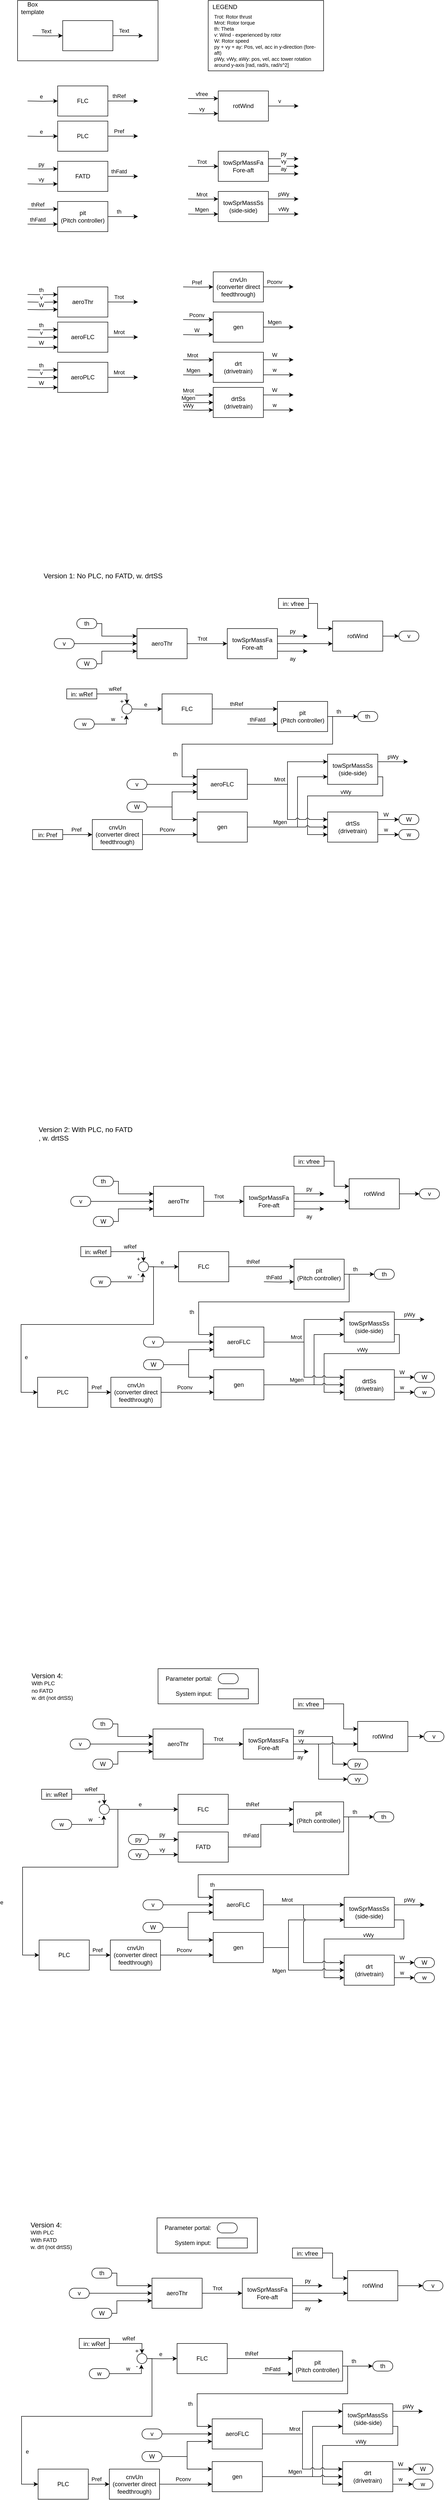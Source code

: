 <mxfile version="20.4.0" type="github">
  <diagram id="bfgBtSmYc3XGGk-cx81R" name="Page-1">
    <mxGraphModel dx="2484" dy="866" grid="1" gridSize="10" guides="1" tooltips="1" connect="1" arrows="1" fold="1" page="1" pageScale="1" pageWidth="850" pageHeight="1100" math="0" shadow="0">
      <root>
        <mxCell id="0" />
        <mxCell id="1" parent="0" />
        <mxCell id="2NKQgYieQlxQsSznahe5-5" value="" style="rounded=0;whiteSpace=wrap;html=1;fillColor=none;" parent="1" vertex="1">
          <mxGeometry width="280" height="120" as="geometry" />
        </mxCell>
        <mxCell id="2NKQgYieQlxQsSznahe5-6" value="Box template" style="text;html=1;strokeColor=none;fillColor=none;align=center;verticalAlign=middle;whiteSpace=wrap;rounded=0;" parent="1" vertex="1">
          <mxGeometry width="60" height="30" as="geometry" />
        </mxCell>
        <mxCell id="2NKQgYieQlxQsSznahe5-47" value="" style="group" parent="1" vertex="1" connectable="0">
          <mxGeometry x="30" y="40" width="220" height="60" as="geometry" />
        </mxCell>
        <mxCell id="2NKQgYieQlxQsSznahe5-3" value="" style="endArrow=classic;html=1;rounded=0;exitX=1;exitY=0.5;exitDx=0;exitDy=0;edgeStyle=orthogonalEdgeStyle;" parent="2NKQgYieQlxQsSznahe5-47" source="2NKQgYieQlxQsSznahe5-40" edge="1">
          <mxGeometry width="50" height="50" relative="1" as="geometry">
            <mxPoint x="190" y="60" as="sourcePoint" />
            <mxPoint x="220" y="30" as="targetPoint" />
          </mxGeometry>
        </mxCell>
        <mxCell id="2NKQgYieQlxQsSznahe5-55" value="Text" style="edgeLabel;html=1;align=center;verticalAlign=middle;resizable=0;points=[];" parent="2NKQgYieQlxQsSznahe5-3" vertex="1" connectable="0">
          <mxGeometry x="-0.265" y="1" relative="1" as="geometry">
            <mxPoint y="-9" as="offset" />
          </mxGeometry>
        </mxCell>
        <mxCell id="2NKQgYieQlxQsSznahe5-40" value="" style="rounded=0;whiteSpace=wrap;html=1;" parent="2NKQgYieQlxQsSznahe5-47" vertex="1">
          <mxGeometry x="60" width="100" height="60" as="geometry" />
        </mxCell>
        <mxCell id="2NKQgYieQlxQsSznahe5-41" value="" style="endArrow=classic;html=1;rounded=0;entryX=0;entryY=0.5;entryDx=0;entryDy=0;edgeStyle=orthogonalEdgeStyle;" parent="2NKQgYieQlxQsSznahe5-47" target="2NKQgYieQlxQsSznahe5-40" edge="1">
          <mxGeometry width="50" height="50" relative="1" as="geometry">
            <mxPoint y="30" as="sourcePoint" />
            <mxPoint x="30" y="30" as="targetPoint" />
          </mxGeometry>
        </mxCell>
        <mxCell id="2NKQgYieQlxQsSznahe5-54" value="Text" style="edgeLabel;html=1;align=center;verticalAlign=middle;resizable=0;points=[];" parent="2NKQgYieQlxQsSznahe5-41" vertex="1" connectable="0">
          <mxGeometry x="-0.106" y="2" relative="1" as="geometry">
            <mxPoint y="-8" as="offset" />
          </mxGeometry>
        </mxCell>
        <mxCell id="2NKQgYieQlxQsSznahe5-81" value="" style="group" parent="1" vertex="1" connectable="0">
          <mxGeometry x="330" y="540" width="220" height="60" as="geometry" />
        </mxCell>
        <mxCell id="2NKQgYieQlxQsSznahe5-82" value="" style="endArrow=classic;html=1;rounded=0;exitX=1;exitY=0.5;exitDx=0;exitDy=0;edgeStyle=orthogonalEdgeStyle;" parent="2NKQgYieQlxQsSznahe5-81" source="2NKQgYieQlxQsSznahe5-84" edge="1">
          <mxGeometry width="50" height="50" relative="1" as="geometry">
            <mxPoint x="190" y="60" as="sourcePoint" />
            <mxPoint x="220" y="30" as="targetPoint" />
          </mxGeometry>
        </mxCell>
        <mxCell id="2NKQgYieQlxQsSznahe5-83" value="Pconv" style="edgeLabel;html=1;align=center;verticalAlign=middle;resizable=0;points=[];" parent="2NKQgYieQlxQsSznahe5-82" vertex="1" connectable="0">
          <mxGeometry x="-0.265" y="1" relative="1" as="geometry">
            <mxPoint y="-9" as="offset" />
          </mxGeometry>
        </mxCell>
        <mxCell id="2NKQgYieQlxQsSznahe5-84" value="cnvUn&lt;br&gt;(converter direct feedthrough)" style="rounded=0;whiteSpace=wrap;html=1;" parent="2NKQgYieQlxQsSznahe5-81" vertex="1">
          <mxGeometry x="60" width="100" height="60" as="geometry" />
        </mxCell>
        <mxCell id="2NKQgYieQlxQsSznahe5-85" value="" style="endArrow=classic;html=1;rounded=0;entryX=0;entryY=0.5;entryDx=0;entryDy=0;edgeStyle=orthogonalEdgeStyle;" parent="2NKQgYieQlxQsSznahe5-81" target="2NKQgYieQlxQsSznahe5-84" edge="1">
          <mxGeometry width="50" height="50" relative="1" as="geometry">
            <mxPoint y="30" as="sourcePoint" />
            <mxPoint x="30" y="30" as="targetPoint" />
          </mxGeometry>
        </mxCell>
        <mxCell id="2NKQgYieQlxQsSznahe5-86" value="Pref" style="edgeLabel;html=1;align=center;verticalAlign=middle;resizable=0;points=[];" parent="2NKQgYieQlxQsSznahe5-85" vertex="1" connectable="0">
          <mxGeometry x="-0.106" y="2" relative="1" as="geometry">
            <mxPoint y="-8" as="offset" />
          </mxGeometry>
        </mxCell>
        <mxCell id="2NKQgYieQlxQsSznahe5-105" value="" style="group" parent="1" vertex="1" connectable="0">
          <mxGeometry x="20" y="570" width="220" height="60" as="geometry" />
        </mxCell>
        <mxCell id="2NKQgYieQlxQsSznahe5-106" value="" style="endArrow=classic;html=1;rounded=0;exitX=1;exitY=0.5;exitDx=0;exitDy=0;edgeStyle=orthogonalEdgeStyle;" parent="2NKQgYieQlxQsSznahe5-105" source="2NKQgYieQlxQsSznahe5-108" edge="1">
          <mxGeometry width="50" height="50" relative="1" as="geometry">
            <mxPoint x="190" y="60" as="sourcePoint" />
            <mxPoint x="220" y="30" as="targetPoint" />
          </mxGeometry>
        </mxCell>
        <mxCell id="2NKQgYieQlxQsSznahe5-107" value="Trot" style="edgeLabel;html=1;align=center;verticalAlign=middle;resizable=0;points=[];" parent="2NKQgYieQlxQsSznahe5-106" vertex="1" connectable="0">
          <mxGeometry x="-0.265" y="1" relative="1" as="geometry">
            <mxPoint y="-9" as="offset" />
          </mxGeometry>
        </mxCell>
        <mxCell id="2NKQgYieQlxQsSznahe5-108" value="aeroThr" style="rounded=0;whiteSpace=wrap;html=1;" parent="2NKQgYieQlxQsSznahe5-105" vertex="1">
          <mxGeometry x="60" width="100" height="60" as="geometry" />
        </mxCell>
        <mxCell id="2NKQgYieQlxQsSznahe5-109" value="" style="endArrow=classic;html=1;rounded=0;entryX=0;entryY=0.25;entryDx=0;entryDy=0;edgeStyle=orthogonalEdgeStyle;" parent="2NKQgYieQlxQsSznahe5-105" target="2NKQgYieQlxQsSznahe5-108" edge="1">
          <mxGeometry width="50" height="50" relative="1" as="geometry">
            <mxPoint y="15" as="sourcePoint" />
            <mxPoint x="30" y="30" as="targetPoint" />
          </mxGeometry>
        </mxCell>
        <mxCell id="2NKQgYieQlxQsSznahe5-110" value="th" style="edgeLabel;html=1;align=center;verticalAlign=middle;resizable=0;points=[];" parent="2NKQgYieQlxQsSznahe5-109" vertex="1" connectable="0">
          <mxGeometry x="-0.106" y="2" relative="1" as="geometry">
            <mxPoint y="-8" as="offset" />
          </mxGeometry>
        </mxCell>
        <mxCell id="ZojpfDY3j0kffaaoSL6z-208" value="" style="endArrow=classic;html=1;rounded=0;entryX=0;entryY=0.5;entryDx=0;entryDy=0;edgeStyle=orthogonalEdgeStyle;" parent="2NKQgYieQlxQsSznahe5-105" target="2NKQgYieQlxQsSznahe5-108" edge="1">
          <mxGeometry width="50" height="50" relative="1" as="geometry">
            <mxPoint y="30" as="sourcePoint" />
            <mxPoint x="50.0" y="50" as="targetPoint" />
          </mxGeometry>
        </mxCell>
        <mxCell id="ZojpfDY3j0kffaaoSL6z-209" value="v" style="edgeLabel;html=1;align=center;verticalAlign=middle;resizable=0;points=[];" parent="ZojpfDY3j0kffaaoSL6z-208" vertex="1" connectable="0">
          <mxGeometry x="-0.106" y="2" relative="1" as="geometry">
            <mxPoint y="-8" as="offset" />
          </mxGeometry>
        </mxCell>
        <mxCell id="2NKQgYieQlxQsSznahe5-111" value="&amp;nbsp; LEGEND&lt;br&gt;&lt;br&gt;&lt;br&gt;&lt;br&gt;&lt;br&gt;&lt;br&gt;&lt;br&gt;&lt;br&gt;&lt;br&gt;" style="rounded=0;whiteSpace=wrap;html=1;fillColor=none;align=left;" parent="1" vertex="1">
          <mxGeometry x="380" width="230" height="140" as="geometry" />
        </mxCell>
        <mxCell id="2NKQgYieQlxQsSznahe5-112" value="&lt;div style=&quot;&quot;&gt;&lt;span style=&quot;font-size: 10px; background-color: initial;&quot;&gt;Trot: Rotor thrust&lt;/span&gt;&lt;/div&gt;&lt;div style=&quot;&quot;&gt;&lt;span style=&quot;font-size: 10px;&quot;&gt;Mrot: Rotor torque&lt;/span&gt;&lt;/div&gt;&lt;font style=&quot;font-size: 10px;&quot;&gt;&lt;div style=&quot;&quot;&gt;&lt;span style=&quot;background-color: initial;&quot;&gt;th: Theta&lt;/span&gt;&lt;/div&gt;&lt;span style=&quot;&quot;&gt;&lt;div style=&quot;&quot;&gt;&lt;span style=&quot;background-color: initial;&quot;&gt;v: Wind - experienced by rotor&lt;/span&gt;&lt;/div&gt;&lt;/span&gt;&lt;/font&gt;&lt;div style=&quot;font-size: 10px;&quot;&gt;&lt;span style=&quot;background-color: initial;&quot;&gt;&lt;font style=&quot;font-size: 10px;&quot;&gt;W: Rotor speed&lt;/font&gt;&lt;/span&gt;&lt;/div&gt;&lt;div style=&quot;font-size: 10px;&quot;&gt;&lt;font style=&quot;font-size: 10px;&quot;&gt;py + vy + ay: Pos, vel, acc in y-direction (fore-aft)&lt;/font&gt;&lt;/div&gt;&lt;div style=&quot;font-size: 10px;&quot;&gt;&lt;span style=&quot;background-color: initial;&quot;&gt;&lt;font style=&quot;font-size: 10px;&quot;&gt;pWy, vWy, aWy: pos, vel, acc tower rotation around y-axis [rad, rad/s, rad/s^2]&lt;/font&gt;&lt;/span&gt;&lt;/div&gt;" style="text;html=1;strokeColor=none;fillColor=none;align=left;verticalAlign=middle;whiteSpace=wrap;rounded=0;fontSize=9;" parent="1" vertex="1">
          <mxGeometry x="390" y="20" width="210" height="120" as="geometry" />
        </mxCell>
        <mxCell id="2NKQgYieQlxQsSznahe5-62" value="" style="group" parent="1" vertex="1" connectable="0">
          <mxGeometry x="20" y="170" width="220" height="60" as="geometry" />
        </mxCell>
        <mxCell id="2NKQgYieQlxQsSznahe5-63" value="" style="endArrow=classic;html=1;rounded=0;exitX=1;exitY=0.5;exitDx=0;exitDy=0;edgeStyle=orthogonalEdgeStyle;" parent="2NKQgYieQlxQsSznahe5-62" source="2NKQgYieQlxQsSznahe5-65" edge="1">
          <mxGeometry width="50" height="50" relative="1" as="geometry">
            <mxPoint x="190" y="60" as="sourcePoint" />
            <mxPoint x="220" y="30" as="targetPoint" />
          </mxGeometry>
        </mxCell>
        <mxCell id="2NKQgYieQlxQsSznahe5-64" value="thRef" style="edgeLabel;html=1;align=center;verticalAlign=middle;resizable=0;points=[];" parent="2NKQgYieQlxQsSznahe5-63" vertex="1" connectable="0">
          <mxGeometry x="-0.265" y="1" relative="1" as="geometry">
            <mxPoint y="-9" as="offset" />
          </mxGeometry>
        </mxCell>
        <mxCell id="2NKQgYieQlxQsSznahe5-65" value="FLC" style="rounded=0;whiteSpace=wrap;html=1;" parent="2NKQgYieQlxQsSznahe5-62" vertex="1">
          <mxGeometry x="60" width="100" height="60" as="geometry" />
        </mxCell>
        <mxCell id="2NKQgYieQlxQsSznahe5-66" value="" style="endArrow=classic;html=1;rounded=0;entryX=0;entryY=0.5;entryDx=0;entryDy=0;edgeStyle=orthogonalEdgeStyle;" parent="2NKQgYieQlxQsSznahe5-62" target="2NKQgYieQlxQsSznahe5-65" edge="1">
          <mxGeometry width="50" height="50" relative="1" as="geometry">
            <mxPoint y="30" as="sourcePoint" />
            <mxPoint x="30" y="30" as="targetPoint" />
          </mxGeometry>
        </mxCell>
        <mxCell id="2NKQgYieQlxQsSznahe5-67" value="e" style="edgeLabel;html=1;align=center;verticalAlign=middle;resizable=0;points=[];" parent="2NKQgYieQlxQsSznahe5-66" vertex="1" connectable="0">
          <mxGeometry x="-0.106" y="2" relative="1" as="geometry">
            <mxPoint y="-8" as="offset" />
          </mxGeometry>
        </mxCell>
        <mxCell id="2NKQgYieQlxQsSznahe5-68" value="" style="group" parent="1" vertex="1" connectable="0">
          <mxGeometry x="20" y="240" width="220" height="60" as="geometry" />
        </mxCell>
        <mxCell id="2NKQgYieQlxQsSznahe5-69" value="" style="endArrow=classic;html=1;rounded=0;exitX=1;exitY=0.5;exitDx=0;exitDy=0;edgeStyle=orthogonalEdgeStyle;" parent="2NKQgYieQlxQsSznahe5-68" source="2NKQgYieQlxQsSznahe5-71" edge="1">
          <mxGeometry width="50" height="50" relative="1" as="geometry">
            <mxPoint x="190" y="60" as="sourcePoint" />
            <mxPoint x="220" y="30" as="targetPoint" />
          </mxGeometry>
        </mxCell>
        <mxCell id="2NKQgYieQlxQsSznahe5-70" value="Pref" style="edgeLabel;html=1;align=center;verticalAlign=middle;resizable=0;points=[];" parent="2NKQgYieQlxQsSznahe5-69" vertex="1" connectable="0">
          <mxGeometry x="-0.265" y="1" relative="1" as="geometry">
            <mxPoint y="-9" as="offset" />
          </mxGeometry>
        </mxCell>
        <mxCell id="2NKQgYieQlxQsSznahe5-71" value="PLC" style="rounded=0;whiteSpace=wrap;html=1;" parent="2NKQgYieQlxQsSznahe5-68" vertex="1">
          <mxGeometry x="60" width="100" height="60" as="geometry" />
        </mxCell>
        <mxCell id="2NKQgYieQlxQsSznahe5-72" value="" style="endArrow=classic;html=1;rounded=0;entryX=0;entryY=0.5;entryDx=0;entryDy=0;edgeStyle=orthogonalEdgeStyle;" parent="2NKQgYieQlxQsSznahe5-68" target="2NKQgYieQlxQsSznahe5-71" edge="1">
          <mxGeometry width="50" height="50" relative="1" as="geometry">
            <mxPoint y="30" as="sourcePoint" />
            <mxPoint x="30" y="30" as="targetPoint" />
          </mxGeometry>
        </mxCell>
        <mxCell id="2NKQgYieQlxQsSznahe5-73" value="e" style="edgeLabel;html=1;align=center;verticalAlign=middle;resizable=0;points=[];" parent="2NKQgYieQlxQsSznahe5-72" vertex="1" connectable="0">
          <mxGeometry x="-0.106" y="2" relative="1" as="geometry">
            <mxPoint y="-8" as="offset" />
          </mxGeometry>
        </mxCell>
        <mxCell id="2NKQgYieQlxQsSznahe5-147" value="" style="group" parent="1" vertex="1" connectable="0">
          <mxGeometry x="20" y="400" width="220" height="60" as="geometry" />
        </mxCell>
        <mxCell id="2NKQgYieQlxQsSznahe5-148" value="" style="endArrow=classic;html=1;rounded=0;exitX=1;exitY=0.5;exitDx=0;exitDy=0;edgeStyle=orthogonalEdgeStyle;" parent="2NKQgYieQlxQsSznahe5-147" source="2NKQgYieQlxQsSznahe5-150" edge="1">
          <mxGeometry width="50" height="50" relative="1" as="geometry">
            <mxPoint x="190" y="60" as="sourcePoint" />
            <mxPoint x="220" y="30" as="targetPoint" />
          </mxGeometry>
        </mxCell>
        <mxCell id="2NKQgYieQlxQsSznahe5-149" value="th" style="edgeLabel;html=1;align=center;verticalAlign=middle;resizable=0;points=[];" parent="2NKQgYieQlxQsSznahe5-148" vertex="1" connectable="0">
          <mxGeometry x="-0.265" y="1" relative="1" as="geometry">
            <mxPoint y="-9" as="offset" />
          </mxGeometry>
        </mxCell>
        <mxCell id="2NKQgYieQlxQsSznahe5-150" value="pit&lt;br&gt;(Pitch controller)" style="rounded=0;whiteSpace=wrap;html=1;" parent="2NKQgYieQlxQsSznahe5-147" vertex="1">
          <mxGeometry x="60" width="100" height="60" as="geometry" />
        </mxCell>
        <mxCell id="2NKQgYieQlxQsSznahe5-151" value="" style="endArrow=classic;html=1;rounded=0;entryX=0;entryY=0.25;entryDx=0;entryDy=0;edgeStyle=orthogonalEdgeStyle;" parent="2NKQgYieQlxQsSznahe5-147" target="2NKQgYieQlxQsSznahe5-150" edge="1">
          <mxGeometry width="50" height="50" relative="1" as="geometry">
            <mxPoint y="15" as="sourcePoint" />
            <mxPoint x="30" y="30" as="targetPoint" />
          </mxGeometry>
        </mxCell>
        <mxCell id="2NKQgYieQlxQsSznahe5-152" value="thRef" style="edgeLabel;html=1;align=center;verticalAlign=middle;resizable=0;points=[];" parent="2NKQgYieQlxQsSznahe5-151" vertex="1" connectable="0">
          <mxGeometry x="-0.106" y="2" relative="1" as="geometry">
            <mxPoint x="-7" y="-8" as="offset" />
          </mxGeometry>
        </mxCell>
        <mxCell id="ZojpfDY3j0kffaaoSL6z-186" value="" style="endArrow=classic;html=1;rounded=0;entryX=0;entryY=0.75;entryDx=0;entryDy=0;edgeStyle=orthogonalEdgeStyle;" parent="2NKQgYieQlxQsSznahe5-147" target="2NKQgYieQlxQsSznahe5-150" edge="1">
          <mxGeometry width="50" height="50" relative="1" as="geometry">
            <mxPoint y="45" as="sourcePoint" />
            <mxPoint x="50" y="59.6" as="targetPoint" />
          </mxGeometry>
        </mxCell>
        <mxCell id="ZojpfDY3j0kffaaoSL6z-187" value="thFatd" style="edgeLabel;html=1;align=center;verticalAlign=middle;resizable=0;points=[];" parent="ZojpfDY3j0kffaaoSL6z-186" vertex="1" connectable="0">
          <mxGeometry x="-0.106" y="2" relative="1" as="geometry">
            <mxPoint x="-7" y="-8" as="offset" />
          </mxGeometry>
        </mxCell>
        <mxCell id="2NKQgYieQlxQsSznahe5-142" value="" style="endArrow=classic;html=1;rounded=0;exitX=1;exitY=0.5;exitDx=0;exitDy=0;edgeStyle=orthogonalEdgeStyle;" parent="1" source="2NKQgYieQlxQsSznahe5-144" edge="1">
          <mxGeometry width="50" height="50" relative="1" as="geometry">
            <mxPoint x="210" y="380" as="sourcePoint" />
            <mxPoint x="240" y="350" as="targetPoint" />
          </mxGeometry>
        </mxCell>
        <mxCell id="2NKQgYieQlxQsSznahe5-143" value="thFatd" style="edgeLabel;html=1;align=center;verticalAlign=middle;resizable=0;points=[];" parent="2NKQgYieQlxQsSznahe5-142" vertex="1" connectable="0">
          <mxGeometry x="-0.265" y="1" relative="1" as="geometry">
            <mxPoint y="-9" as="offset" />
          </mxGeometry>
        </mxCell>
        <mxCell id="2NKQgYieQlxQsSznahe5-144" value="FATD" style="rounded=0;whiteSpace=wrap;html=1;" parent="1" vertex="1">
          <mxGeometry x="80" y="320" width="100" height="60" as="geometry" />
        </mxCell>
        <mxCell id="2NKQgYieQlxQsSznahe5-145" value="" style="endArrow=classic;html=1;rounded=0;entryX=0;entryY=0.25;entryDx=0;entryDy=0;edgeStyle=orthogonalEdgeStyle;" parent="1" target="2NKQgYieQlxQsSznahe5-144" edge="1">
          <mxGeometry width="50" height="50" relative="1" as="geometry">
            <mxPoint x="20" y="335" as="sourcePoint" />
            <mxPoint x="50" y="350" as="targetPoint" />
          </mxGeometry>
        </mxCell>
        <mxCell id="2NKQgYieQlxQsSznahe5-146" value="py" style="edgeLabel;html=1;align=center;verticalAlign=middle;resizable=0;points=[];" parent="2NKQgYieQlxQsSznahe5-145" vertex="1" connectable="0">
          <mxGeometry x="-0.106" y="2" relative="1" as="geometry">
            <mxPoint y="-8" as="offset" />
          </mxGeometry>
        </mxCell>
        <mxCell id="ZojpfDY3j0kffaaoSL6z-183" value="" style="endArrow=classic;html=1;rounded=0;entryX=0;entryY=0.75;entryDx=0;entryDy=0;edgeStyle=orthogonalEdgeStyle;" parent="1" target="2NKQgYieQlxQsSznahe5-144" edge="1">
          <mxGeometry width="50" height="50" relative="1" as="geometry">
            <mxPoint x="20" y="365" as="sourcePoint" />
            <mxPoint x="70" y="360" as="targetPoint" />
          </mxGeometry>
        </mxCell>
        <mxCell id="ZojpfDY3j0kffaaoSL6z-184" value="vy" style="edgeLabel;html=1;align=center;verticalAlign=middle;resizable=0;points=[];" parent="ZojpfDY3j0kffaaoSL6z-183" vertex="1" connectable="0">
          <mxGeometry x="-0.106" y="2" relative="1" as="geometry">
            <mxPoint y="-8" as="offset" />
          </mxGeometry>
        </mxCell>
        <mxCell id="2NKQgYieQlxQsSznahe5-88" value="" style="endArrow=classic;html=1;rounded=0;exitX=1;exitY=0.5;exitDx=0;exitDy=0;edgeStyle=orthogonalEdgeStyle;" parent="1" source="2NKQgYieQlxQsSznahe5-90" edge="1">
          <mxGeometry width="50" height="50" relative="1" as="geometry">
            <mxPoint x="530" y="240" as="sourcePoint" />
            <mxPoint x="560" y="210" as="targetPoint" />
          </mxGeometry>
        </mxCell>
        <mxCell id="2NKQgYieQlxQsSznahe5-89" value="v" style="edgeLabel;html=1;align=center;verticalAlign=middle;resizable=0;points=[];" parent="2NKQgYieQlxQsSznahe5-88" vertex="1" connectable="0">
          <mxGeometry x="-0.265" y="1" relative="1" as="geometry">
            <mxPoint y="-9" as="offset" />
          </mxGeometry>
        </mxCell>
        <mxCell id="2NKQgYieQlxQsSznahe5-90" value="rotWind" style="rounded=0;whiteSpace=wrap;html=1;" parent="1" vertex="1">
          <mxGeometry x="400" y="180" width="100" height="60" as="geometry" />
        </mxCell>
        <mxCell id="2NKQgYieQlxQsSznahe5-91" value="" style="endArrow=classic;html=1;rounded=0;entryX=0;entryY=0.25;entryDx=0;entryDy=0;edgeStyle=orthogonalEdgeStyle;" parent="1" target="2NKQgYieQlxQsSznahe5-90" edge="1">
          <mxGeometry width="50" height="50" relative="1" as="geometry">
            <mxPoint x="340" y="195" as="sourcePoint" />
            <mxPoint x="370" y="210" as="targetPoint" />
          </mxGeometry>
        </mxCell>
        <mxCell id="2NKQgYieQlxQsSznahe5-92" value="vfree" style="edgeLabel;html=1;align=center;verticalAlign=middle;resizable=0;points=[];" parent="2NKQgYieQlxQsSznahe5-91" vertex="1" connectable="0">
          <mxGeometry x="-0.106" y="2" relative="1" as="geometry">
            <mxPoint y="-8" as="offset" />
          </mxGeometry>
        </mxCell>
        <mxCell id="ZojpfDY3j0kffaaoSL6z-190" value="" style="endArrow=classic;html=1;rounded=0;entryX=0;entryY=0.75;entryDx=0;entryDy=0;edgeStyle=orthogonalEdgeStyle;" parent="1" target="2NKQgYieQlxQsSznahe5-90" edge="1">
          <mxGeometry width="50" height="50" relative="1" as="geometry">
            <mxPoint x="340" y="225" as="sourcePoint" />
            <mxPoint x="410" y="205" as="targetPoint" />
          </mxGeometry>
        </mxCell>
        <mxCell id="ZojpfDY3j0kffaaoSL6z-191" value="vy" style="edgeLabel;html=1;align=center;verticalAlign=middle;resizable=0;points=[];" parent="ZojpfDY3j0kffaaoSL6z-190" vertex="1" connectable="0">
          <mxGeometry x="-0.106" y="2" relative="1" as="geometry">
            <mxPoint y="-8" as="offset" />
          </mxGeometry>
        </mxCell>
        <mxCell id="2NKQgYieQlxQsSznahe5-100" value="" style="endArrow=classic;html=1;rounded=0;exitX=1;exitY=0.25;exitDx=0;exitDy=0;edgeStyle=orthogonalEdgeStyle;" parent="1" source="2NKQgYieQlxQsSznahe5-102" edge="1">
          <mxGeometry width="50" height="50" relative="1" as="geometry">
            <mxPoint x="530" y="440" as="sourcePoint" />
            <mxPoint x="560" y="395" as="targetPoint" />
          </mxGeometry>
        </mxCell>
        <mxCell id="2NKQgYieQlxQsSznahe5-101" value="pWy" style="edgeLabel;html=1;align=center;verticalAlign=middle;resizable=0;points=[];" parent="2NKQgYieQlxQsSznahe5-100" vertex="1" connectable="0">
          <mxGeometry x="-0.265" y="1" relative="1" as="geometry">
            <mxPoint x="8" y="-9" as="offset" />
          </mxGeometry>
        </mxCell>
        <mxCell id="2NKQgYieQlxQsSznahe5-102" value="towSprMassSs&lt;br&gt;(side-side)" style="rounded=0;whiteSpace=wrap;html=1;" parent="1" vertex="1">
          <mxGeometry x="400" y="380" width="100" height="60" as="geometry" />
        </mxCell>
        <mxCell id="2NKQgYieQlxQsSznahe5-103" value="" style="endArrow=classic;html=1;rounded=0;entryX=0;entryY=0.25;entryDx=0;entryDy=0;edgeStyle=orthogonalEdgeStyle;" parent="1" target="2NKQgYieQlxQsSznahe5-102" edge="1">
          <mxGeometry width="50" height="50" relative="1" as="geometry">
            <mxPoint x="340" y="395" as="sourcePoint" />
            <mxPoint x="370" y="410" as="targetPoint" />
          </mxGeometry>
        </mxCell>
        <mxCell id="2NKQgYieQlxQsSznahe5-104" value="Mrot" style="edgeLabel;html=1;align=center;verticalAlign=middle;resizable=0;points=[];" parent="2NKQgYieQlxQsSznahe5-103" vertex="1" connectable="0">
          <mxGeometry x="-0.106" y="2" relative="1" as="geometry">
            <mxPoint y="-8" as="offset" />
          </mxGeometry>
        </mxCell>
        <mxCell id="ZojpfDY3j0kffaaoSL6z-188" value="" style="endArrow=classic;html=1;rounded=0;entryX=0;entryY=0.75;entryDx=0;entryDy=0;edgeStyle=orthogonalEdgeStyle;" parent="1" target="2NKQgYieQlxQsSznahe5-102" edge="1">
          <mxGeometry width="50" height="50" relative="1" as="geometry">
            <mxPoint x="340" y="425" as="sourcePoint" />
            <mxPoint x="400" y="430" as="targetPoint" />
          </mxGeometry>
        </mxCell>
        <mxCell id="ZojpfDY3j0kffaaoSL6z-189" value="Mgen" style="edgeLabel;html=1;align=center;verticalAlign=middle;resizable=0;points=[];" parent="ZojpfDY3j0kffaaoSL6z-188" vertex="1" connectable="0">
          <mxGeometry x="-0.106" y="2" relative="1" as="geometry">
            <mxPoint y="-8" as="offset" />
          </mxGeometry>
        </mxCell>
        <mxCell id="ZojpfDY3j0kffaaoSL6z-192" value="" style="endArrow=classic;html=1;rounded=0;exitX=1;exitY=0.75;exitDx=0;exitDy=0;edgeStyle=orthogonalEdgeStyle;" parent="1" source="2NKQgYieQlxQsSznahe5-102" edge="1">
          <mxGeometry width="50" height="50" relative="1" as="geometry">
            <mxPoint x="510" y="405" as="sourcePoint" />
            <mxPoint x="560" y="425" as="targetPoint" />
          </mxGeometry>
        </mxCell>
        <mxCell id="ZojpfDY3j0kffaaoSL6z-193" value="vWy" style="edgeLabel;html=1;align=center;verticalAlign=middle;resizable=0;points=[];" parent="ZojpfDY3j0kffaaoSL6z-192" vertex="1" connectable="0">
          <mxGeometry x="-0.265" y="1" relative="1" as="geometry">
            <mxPoint x="8" y="-9" as="offset" />
          </mxGeometry>
        </mxCell>
        <mxCell id="2NKQgYieQlxQsSznahe5-94" value="" style="endArrow=classic;html=1;rounded=0;exitX=1;exitY=0.25;exitDx=0;exitDy=0;edgeStyle=orthogonalEdgeStyle;" parent="1" source="2NKQgYieQlxQsSznahe5-96" edge="1">
          <mxGeometry width="50" height="50" relative="1" as="geometry">
            <mxPoint x="530" y="360" as="sourcePoint" />
            <mxPoint x="560" y="315" as="targetPoint" />
          </mxGeometry>
        </mxCell>
        <mxCell id="2NKQgYieQlxQsSznahe5-95" value="py" style="edgeLabel;html=1;align=center;verticalAlign=middle;resizable=0;points=[];" parent="2NKQgYieQlxQsSznahe5-94" vertex="1" connectable="0">
          <mxGeometry x="-0.265" y="1" relative="1" as="geometry">
            <mxPoint x="8" y="-9" as="offset" />
          </mxGeometry>
        </mxCell>
        <mxCell id="2NKQgYieQlxQsSznahe5-96" value="towSprMassFa&lt;br&gt;Fore-aft" style="rounded=0;whiteSpace=wrap;html=1;" parent="1" vertex="1">
          <mxGeometry x="400" y="300" width="100" height="60" as="geometry" />
        </mxCell>
        <mxCell id="2NKQgYieQlxQsSznahe5-97" value="" style="endArrow=classic;html=1;rounded=0;entryX=0;entryY=0.5;entryDx=0;entryDy=0;edgeStyle=orthogonalEdgeStyle;" parent="1" target="2NKQgYieQlxQsSznahe5-96" edge="1">
          <mxGeometry width="50" height="50" relative="1" as="geometry">
            <mxPoint x="340" y="330" as="sourcePoint" />
            <mxPoint x="370" y="330" as="targetPoint" />
          </mxGeometry>
        </mxCell>
        <mxCell id="2NKQgYieQlxQsSznahe5-98" value="Trot" style="edgeLabel;html=1;align=center;verticalAlign=middle;resizable=0;points=[];" parent="2NKQgYieQlxQsSznahe5-97" vertex="1" connectable="0">
          <mxGeometry x="-0.106" y="2" relative="1" as="geometry">
            <mxPoint y="-8" as="offset" />
          </mxGeometry>
        </mxCell>
        <mxCell id="ZojpfDY3j0kffaaoSL6z-194" value="" style="endArrow=classic;html=1;rounded=0;exitX=1;exitY=0.5;exitDx=0;exitDy=0;edgeStyle=orthogonalEdgeStyle;" parent="1" source="2NKQgYieQlxQsSznahe5-96" edge="1">
          <mxGeometry width="50" height="50" relative="1" as="geometry">
            <mxPoint x="510" y="325" as="sourcePoint" />
            <mxPoint x="560" y="330" as="targetPoint" />
          </mxGeometry>
        </mxCell>
        <mxCell id="ZojpfDY3j0kffaaoSL6z-195" value="vy" style="edgeLabel;html=1;align=center;verticalAlign=middle;resizable=0;points=[];" parent="ZojpfDY3j0kffaaoSL6z-194" vertex="1" connectable="0">
          <mxGeometry x="-0.265" y="1" relative="1" as="geometry">
            <mxPoint x="8" y="-9" as="offset" />
          </mxGeometry>
        </mxCell>
        <mxCell id="ZojpfDY3j0kffaaoSL6z-196" value="" style="endArrow=classic;html=1;rounded=0;exitX=1;exitY=0.75;exitDx=0;exitDy=0;edgeStyle=orthogonalEdgeStyle;" parent="1" source="2NKQgYieQlxQsSznahe5-96" edge="1">
          <mxGeometry width="50" height="50" relative="1" as="geometry">
            <mxPoint x="510" y="340.0" as="sourcePoint" />
            <mxPoint x="560" y="345" as="targetPoint" />
          </mxGeometry>
        </mxCell>
        <mxCell id="ZojpfDY3j0kffaaoSL6z-197" value="ay" style="edgeLabel;html=1;align=center;verticalAlign=middle;resizable=0;points=[];" parent="ZojpfDY3j0kffaaoSL6z-196" vertex="1" connectable="0">
          <mxGeometry x="-0.265" y="1" relative="1" as="geometry">
            <mxPoint x="8" y="-9" as="offset" />
          </mxGeometry>
        </mxCell>
        <mxCell id="2NKQgYieQlxQsSznahe5-154" value="" style="endArrow=classic;html=1;rounded=0;exitX=1;exitY=0.25;exitDx=0;exitDy=0;edgeStyle=orthogonalEdgeStyle;" parent="1" source="2NKQgYieQlxQsSznahe5-156" edge="1">
          <mxGeometry width="50" height="50" relative="1" as="geometry">
            <mxPoint x="520" y="830" as="sourcePoint" />
            <mxPoint x="550" y="785" as="targetPoint" />
          </mxGeometry>
        </mxCell>
        <mxCell id="2NKQgYieQlxQsSznahe5-155" value="W" style="edgeLabel;html=1;align=center;verticalAlign=middle;resizable=0;points=[];" parent="2NKQgYieQlxQsSznahe5-154" vertex="1" connectable="0">
          <mxGeometry x="-0.265" y="1" relative="1" as="geometry">
            <mxPoint y="-9" as="offset" />
          </mxGeometry>
        </mxCell>
        <mxCell id="2NKQgYieQlxQsSznahe5-156" value="drtSs&lt;br&gt;(drivetrain)" style="rounded=0;whiteSpace=wrap;html=1;" parent="1" vertex="1">
          <mxGeometry x="390" y="770" width="100" height="60" as="geometry" />
        </mxCell>
        <mxCell id="2NKQgYieQlxQsSznahe5-157" value="" style="endArrow=classic;html=1;rounded=0;entryX=0;entryY=0.25;entryDx=0;entryDy=0;edgeStyle=orthogonalEdgeStyle;" parent="1" target="2NKQgYieQlxQsSznahe5-156" edge="1">
          <mxGeometry width="50" height="50" relative="1" as="geometry">
            <mxPoint x="330" y="785" as="sourcePoint" />
            <mxPoint x="360" y="800" as="targetPoint" />
          </mxGeometry>
        </mxCell>
        <mxCell id="2NKQgYieQlxQsSznahe5-158" value="Mrot" style="edgeLabel;html=1;align=center;verticalAlign=middle;resizable=0;points=[];" parent="2NKQgYieQlxQsSznahe5-157" vertex="1" connectable="0">
          <mxGeometry x="-0.106" y="2" relative="1" as="geometry">
            <mxPoint x="-17" y="-8" as="offset" />
          </mxGeometry>
        </mxCell>
        <mxCell id="2NKQgYieQlxQsSznahe5-160" value="" style="endArrow=classic;html=1;rounded=0;exitX=1;exitY=0.25;exitDx=0;exitDy=0;edgeStyle=orthogonalEdgeStyle;" parent="1" source="2NKQgYieQlxQsSznahe5-162" edge="1">
          <mxGeometry width="50" height="50" relative="1" as="geometry">
            <mxPoint x="520" y="760" as="sourcePoint" />
            <mxPoint x="550" y="715" as="targetPoint" />
          </mxGeometry>
        </mxCell>
        <mxCell id="2NKQgYieQlxQsSznahe5-161" value="W" style="edgeLabel;html=1;align=center;verticalAlign=middle;resizable=0;points=[];" parent="2NKQgYieQlxQsSznahe5-160" vertex="1" connectable="0">
          <mxGeometry x="-0.265" y="1" relative="1" as="geometry">
            <mxPoint y="-9" as="offset" />
          </mxGeometry>
        </mxCell>
        <mxCell id="2NKQgYieQlxQsSznahe5-162" value="drt&lt;br&gt;(drivetrain)" style="rounded=0;whiteSpace=wrap;html=1;" parent="1" vertex="1">
          <mxGeometry x="390" y="700" width="100" height="60" as="geometry" />
        </mxCell>
        <mxCell id="2NKQgYieQlxQsSznahe5-163" value="" style="endArrow=classic;html=1;rounded=0;entryX=0;entryY=0.25;entryDx=0;entryDy=0;edgeStyle=orthogonalEdgeStyle;" parent="1" target="2NKQgYieQlxQsSznahe5-162" edge="1">
          <mxGeometry width="50" height="50" relative="1" as="geometry">
            <mxPoint x="330" y="715" as="sourcePoint" />
            <mxPoint x="360" y="730" as="targetPoint" />
          </mxGeometry>
        </mxCell>
        <mxCell id="2NKQgYieQlxQsSznahe5-164" value="Mrot&amp;nbsp;" style="edgeLabel;html=1;align=center;verticalAlign=middle;resizable=0;points=[];" parent="2NKQgYieQlxQsSznahe5-163" vertex="1" connectable="0">
          <mxGeometry x="-0.106" y="2" relative="1" as="geometry">
            <mxPoint x="-7" y="-8" as="offset" />
          </mxGeometry>
        </mxCell>
        <mxCell id="ZojpfDY3j0kffaaoSL6z-198" value="" style="endArrow=classic;html=1;rounded=0;exitX=1;exitY=0.75;exitDx=0;exitDy=0;edgeStyle=orthogonalEdgeStyle;" parent="1" source="2NKQgYieQlxQsSznahe5-162" edge="1">
          <mxGeometry width="50" height="50" relative="1" as="geometry">
            <mxPoint x="500" y="740" as="sourcePoint" />
            <mxPoint x="550" y="745" as="targetPoint" />
          </mxGeometry>
        </mxCell>
        <mxCell id="ZojpfDY3j0kffaaoSL6z-199" value="w" style="edgeLabel;html=1;align=center;verticalAlign=middle;resizable=0;points=[];" parent="ZojpfDY3j0kffaaoSL6z-198" vertex="1" connectable="0">
          <mxGeometry x="-0.265" y="1" relative="1" as="geometry">
            <mxPoint y="-9" as="offset" />
          </mxGeometry>
        </mxCell>
        <mxCell id="ZojpfDY3j0kffaaoSL6z-200" value="" style="endArrow=classic;html=1;rounded=0;exitX=1;exitY=0.75;exitDx=0;exitDy=0;edgeStyle=orthogonalEdgeStyle;" parent="1" source="2NKQgYieQlxQsSznahe5-156" edge="1">
          <mxGeometry width="50" height="50" relative="1" as="geometry">
            <mxPoint x="500" y="810" as="sourcePoint" />
            <mxPoint x="550" y="815" as="targetPoint" />
          </mxGeometry>
        </mxCell>
        <mxCell id="ZojpfDY3j0kffaaoSL6z-201" value="w" style="edgeLabel;html=1;align=center;verticalAlign=middle;resizable=0;points=[];" parent="ZojpfDY3j0kffaaoSL6z-200" vertex="1" connectable="0">
          <mxGeometry x="-0.265" y="1" relative="1" as="geometry">
            <mxPoint y="-9" as="offset" />
          </mxGeometry>
        </mxCell>
        <mxCell id="ZojpfDY3j0kffaaoSL6z-202" value="" style="endArrow=classic;html=1;rounded=0;entryX=0;entryY=0.75;entryDx=0;entryDy=0;edgeStyle=orthogonalEdgeStyle;" parent="1" target="2NKQgYieQlxQsSznahe5-162" edge="1">
          <mxGeometry width="50" height="50" relative="1" as="geometry">
            <mxPoint x="330" y="745" as="sourcePoint" />
            <mxPoint x="400" y="725" as="targetPoint" />
          </mxGeometry>
        </mxCell>
        <mxCell id="ZojpfDY3j0kffaaoSL6z-203" value="Mgen" style="edgeLabel;html=1;align=center;verticalAlign=middle;resizable=0;points=[];" parent="ZojpfDY3j0kffaaoSL6z-202" vertex="1" connectable="0">
          <mxGeometry x="-0.106" y="2" relative="1" as="geometry">
            <mxPoint x="-7" y="-8" as="offset" />
          </mxGeometry>
        </mxCell>
        <mxCell id="ZojpfDY3j0kffaaoSL6z-204" value="" style="endArrow=classic;html=1;rounded=0;entryX=0;entryY=0.75;entryDx=0;entryDy=0;edgeStyle=orthogonalEdgeStyle;" parent="1" target="2NKQgYieQlxQsSznahe5-156" edge="1">
          <mxGeometry width="50" height="50" relative="1" as="geometry">
            <mxPoint x="330" y="815" as="sourcePoint" />
            <mxPoint x="380" y="820" as="targetPoint" />
          </mxGeometry>
        </mxCell>
        <mxCell id="ZojpfDY3j0kffaaoSL6z-205" value="vWy" style="edgeLabel;html=1;align=center;verticalAlign=middle;resizable=0;points=[];" parent="ZojpfDY3j0kffaaoSL6z-204" vertex="1" connectable="0">
          <mxGeometry x="-0.106" y="2" relative="1" as="geometry">
            <mxPoint x="-17" y="-8" as="offset" />
          </mxGeometry>
        </mxCell>
        <mxCell id="ZojpfDY3j0kffaaoSL6z-206" value="" style="endArrow=classic;html=1;rounded=0;entryX=0;entryY=0.5;entryDx=0;entryDy=0;edgeStyle=orthogonalEdgeStyle;" parent="1" target="2NKQgYieQlxQsSznahe5-156" edge="1">
          <mxGeometry width="50" height="50" relative="1" as="geometry">
            <mxPoint x="330" y="800" as="sourcePoint" />
            <mxPoint x="390" y="830" as="targetPoint" />
          </mxGeometry>
        </mxCell>
        <mxCell id="ZojpfDY3j0kffaaoSL6z-207" value="Mgen" style="edgeLabel;html=1;align=center;verticalAlign=middle;resizable=0;points=[];" parent="ZojpfDY3j0kffaaoSL6z-206" vertex="1" connectable="0">
          <mxGeometry x="-0.106" y="2" relative="1" as="geometry">
            <mxPoint x="-17" y="-8" as="offset" />
          </mxGeometry>
        </mxCell>
        <mxCell id="ZojpfDY3j0kffaaoSL6z-210" value="" style="endArrow=classic;html=1;rounded=0;entryX=0;entryY=0.75;entryDx=0;entryDy=0;edgeStyle=orthogonalEdgeStyle;" parent="1" target="2NKQgYieQlxQsSznahe5-108" edge="1">
          <mxGeometry width="50" height="50" relative="1" as="geometry">
            <mxPoint x="20" y="615" as="sourcePoint" />
            <mxPoint x="60.0" y="640" as="targetPoint" />
          </mxGeometry>
        </mxCell>
        <mxCell id="ZojpfDY3j0kffaaoSL6z-211" value="W" style="edgeLabel;html=1;align=center;verticalAlign=middle;resizable=0;points=[];" parent="ZojpfDY3j0kffaaoSL6z-210" vertex="1" connectable="0">
          <mxGeometry x="-0.106" y="2" relative="1" as="geometry">
            <mxPoint y="-8" as="offset" />
          </mxGeometry>
        </mxCell>
        <mxCell id="ZojpfDY3j0kffaaoSL6z-212" value="" style="group" parent="1" vertex="1" connectable="0">
          <mxGeometry x="20" y="640" width="220" height="60" as="geometry" />
        </mxCell>
        <mxCell id="ZojpfDY3j0kffaaoSL6z-213" value="" style="endArrow=classic;html=1;rounded=0;exitX=1;exitY=0.5;exitDx=0;exitDy=0;edgeStyle=orthogonalEdgeStyle;" parent="ZojpfDY3j0kffaaoSL6z-212" source="ZojpfDY3j0kffaaoSL6z-215" edge="1">
          <mxGeometry width="50" height="50" relative="1" as="geometry">
            <mxPoint x="190" y="60" as="sourcePoint" />
            <mxPoint x="220" y="30" as="targetPoint" />
          </mxGeometry>
        </mxCell>
        <mxCell id="ZojpfDY3j0kffaaoSL6z-214" value="Mrot" style="edgeLabel;html=1;align=center;verticalAlign=middle;resizable=0;points=[];" parent="ZojpfDY3j0kffaaoSL6z-213" vertex="1" connectable="0">
          <mxGeometry x="-0.265" y="1" relative="1" as="geometry">
            <mxPoint y="-9" as="offset" />
          </mxGeometry>
        </mxCell>
        <mxCell id="ZojpfDY3j0kffaaoSL6z-215" value="aeroFLC" style="rounded=0;whiteSpace=wrap;html=1;" parent="ZojpfDY3j0kffaaoSL6z-212" vertex="1">
          <mxGeometry x="60" width="100" height="60" as="geometry" />
        </mxCell>
        <mxCell id="ZojpfDY3j0kffaaoSL6z-216" value="" style="endArrow=classic;html=1;rounded=0;entryX=0;entryY=0.25;entryDx=0;entryDy=0;edgeStyle=orthogonalEdgeStyle;" parent="ZojpfDY3j0kffaaoSL6z-212" target="ZojpfDY3j0kffaaoSL6z-215" edge="1">
          <mxGeometry width="50" height="50" relative="1" as="geometry">
            <mxPoint y="15" as="sourcePoint" />
            <mxPoint x="30" y="30" as="targetPoint" />
          </mxGeometry>
        </mxCell>
        <mxCell id="ZojpfDY3j0kffaaoSL6z-217" value="th" style="edgeLabel;html=1;align=center;verticalAlign=middle;resizable=0;points=[];" parent="ZojpfDY3j0kffaaoSL6z-216" vertex="1" connectable="0">
          <mxGeometry x="-0.106" y="2" relative="1" as="geometry">
            <mxPoint y="-8" as="offset" />
          </mxGeometry>
        </mxCell>
        <mxCell id="ZojpfDY3j0kffaaoSL6z-218" value="" style="endArrow=classic;html=1;rounded=0;entryX=0;entryY=0.5;entryDx=0;entryDy=0;edgeStyle=orthogonalEdgeStyle;" parent="ZojpfDY3j0kffaaoSL6z-212" target="ZojpfDY3j0kffaaoSL6z-215" edge="1">
          <mxGeometry width="50" height="50" relative="1" as="geometry">
            <mxPoint y="30" as="sourcePoint" />
            <mxPoint x="50.0" y="50" as="targetPoint" />
          </mxGeometry>
        </mxCell>
        <mxCell id="ZojpfDY3j0kffaaoSL6z-219" value="v" style="edgeLabel;html=1;align=center;verticalAlign=middle;resizable=0;points=[];" parent="ZojpfDY3j0kffaaoSL6z-218" vertex="1" connectable="0">
          <mxGeometry x="-0.106" y="2" relative="1" as="geometry">
            <mxPoint y="-8" as="offset" />
          </mxGeometry>
        </mxCell>
        <mxCell id="ZojpfDY3j0kffaaoSL6z-220" value="" style="endArrow=classic;html=1;rounded=0;entryX=0;entryY=0.833;entryDx=0;entryDy=0;edgeStyle=orthogonalEdgeStyle;entryPerimeter=0;" parent="1" target="ZojpfDY3j0kffaaoSL6z-215" edge="1">
          <mxGeometry width="50" height="50" relative="1" as="geometry">
            <mxPoint x="20" y="690" as="sourcePoint" />
            <mxPoint x="60" y="719.6" as="targetPoint" />
          </mxGeometry>
        </mxCell>
        <mxCell id="ZojpfDY3j0kffaaoSL6z-221" value="W" style="edgeLabel;html=1;align=center;verticalAlign=middle;resizable=0;points=[];" parent="ZojpfDY3j0kffaaoSL6z-220" vertex="1" connectable="0">
          <mxGeometry x="-0.106" y="2" relative="1" as="geometry">
            <mxPoint y="-8" as="offset" />
          </mxGeometry>
        </mxCell>
        <mxCell id="ZojpfDY3j0kffaaoSL6z-230" value="" style="group" parent="1" vertex="1" connectable="0">
          <mxGeometry x="20" y="720" width="220" height="60" as="geometry" />
        </mxCell>
        <mxCell id="ZojpfDY3j0kffaaoSL6z-231" value="" style="endArrow=classic;html=1;rounded=0;exitX=1;exitY=0.5;exitDx=0;exitDy=0;edgeStyle=orthogonalEdgeStyle;" parent="ZojpfDY3j0kffaaoSL6z-230" source="ZojpfDY3j0kffaaoSL6z-233" edge="1">
          <mxGeometry width="50" height="50" relative="1" as="geometry">
            <mxPoint x="190" y="60" as="sourcePoint" />
            <mxPoint x="220" y="30" as="targetPoint" />
          </mxGeometry>
        </mxCell>
        <mxCell id="ZojpfDY3j0kffaaoSL6z-232" value="Mrot" style="edgeLabel;html=1;align=center;verticalAlign=middle;resizable=0;points=[];" parent="ZojpfDY3j0kffaaoSL6z-231" vertex="1" connectable="0">
          <mxGeometry x="-0.265" y="1" relative="1" as="geometry">
            <mxPoint y="-9" as="offset" />
          </mxGeometry>
        </mxCell>
        <mxCell id="ZojpfDY3j0kffaaoSL6z-233" value="aeroPLC" style="rounded=0;whiteSpace=wrap;html=1;" parent="ZojpfDY3j0kffaaoSL6z-230" vertex="1">
          <mxGeometry x="60" width="100" height="60" as="geometry" />
        </mxCell>
        <mxCell id="ZojpfDY3j0kffaaoSL6z-234" value="" style="endArrow=classic;html=1;rounded=0;entryX=0;entryY=0.25;entryDx=0;entryDy=0;edgeStyle=orthogonalEdgeStyle;" parent="ZojpfDY3j0kffaaoSL6z-230" target="ZojpfDY3j0kffaaoSL6z-233" edge="1">
          <mxGeometry width="50" height="50" relative="1" as="geometry">
            <mxPoint y="15" as="sourcePoint" />
            <mxPoint x="30" y="30" as="targetPoint" />
          </mxGeometry>
        </mxCell>
        <mxCell id="ZojpfDY3j0kffaaoSL6z-235" value="th" style="edgeLabel;html=1;align=center;verticalAlign=middle;resizable=0;points=[];" parent="ZojpfDY3j0kffaaoSL6z-234" vertex="1" connectable="0">
          <mxGeometry x="-0.106" y="2" relative="1" as="geometry">
            <mxPoint y="-8" as="offset" />
          </mxGeometry>
        </mxCell>
        <mxCell id="ZojpfDY3j0kffaaoSL6z-236" value="" style="endArrow=classic;html=1;rounded=0;entryX=0;entryY=0.5;entryDx=0;entryDy=0;edgeStyle=orthogonalEdgeStyle;" parent="ZojpfDY3j0kffaaoSL6z-230" target="ZojpfDY3j0kffaaoSL6z-233" edge="1">
          <mxGeometry width="50" height="50" relative="1" as="geometry">
            <mxPoint y="30" as="sourcePoint" />
            <mxPoint x="50.0" y="50" as="targetPoint" />
          </mxGeometry>
        </mxCell>
        <mxCell id="ZojpfDY3j0kffaaoSL6z-237" value="v" style="edgeLabel;html=1;align=center;verticalAlign=middle;resizable=0;points=[];" parent="ZojpfDY3j0kffaaoSL6z-236" vertex="1" connectable="0">
          <mxGeometry x="-0.106" y="2" relative="1" as="geometry">
            <mxPoint y="-8" as="offset" />
          </mxGeometry>
        </mxCell>
        <mxCell id="ZojpfDY3j0kffaaoSL6z-238" value="" style="endArrow=classic;html=1;rounded=0;entryX=0;entryY=0.833;entryDx=0;entryDy=0;edgeStyle=orthogonalEdgeStyle;entryPerimeter=0;" parent="1" target="ZojpfDY3j0kffaaoSL6z-233" edge="1">
          <mxGeometry width="50" height="50" relative="1" as="geometry">
            <mxPoint x="20" y="770" as="sourcePoint" />
            <mxPoint x="60" y="799.6" as="targetPoint" />
          </mxGeometry>
        </mxCell>
        <mxCell id="ZojpfDY3j0kffaaoSL6z-239" value="W" style="edgeLabel;html=1;align=center;verticalAlign=middle;resizable=0;points=[];" parent="ZojpfDY3j0kffaaoSL6z-238" vertex="1" connectable="0">
          <mxGeometry x="-0.106" y="2" relative="1" as="geometry">
            <mxPoint y="-8" as="offset" />
          </mxGeometry>
        </mxCell>
        <mxCell id="ZojpfDY3j0kffaaoSL6z-287" value="" style="endArrow=classic;html=1;rounded=0;exitX=1;exitY=0.5;exitDx=0;exitDy=0;edgeStyle=orthogonalEdgeStyle;entryX=0;entryY=0.5;entryDx=0;entryDy=0;" parent="1" source="ZojpfDY3j0kffaaoSL6z-289" target="ZojpfDY3j0kffaaoSL6z-379" edge="1">
          <mxGeometry width="50" height="50" relative="1" as="geometry">
            <mxPoint x="848" y="1280" as="sourcePoint" />
            <mxPoint x="878" y="1250" as="targetPoint" />
          </mxGeometry>
        </mxCell>
        <mxCell id="ZojpfDY3j0kffaaoSL6z-289" value="rotWind" style="rounded=0;whiteSpace=wrap;html=1;" parent="1" vertex="1">
          <mxGeometry x="628" y="1235" width="100" height="60" as="geometry" />
        </mxCell>
        <mxCell id="ZojpfDY3j0kffaaoSL6z-290" value="" style="endArrow=classic;html=1;rounded=0;entryX=0;entryY=0.25;entryDx=0;entryDy=0;edgeStyle=orthogonalEdgeStyle;exitX=1;exitY=0.5;exitDx=0;exitDy=0;" parent="1" target="ZojpfDY3j0kffaaoSL6z-289" edge="1" source="QI2H6ngrVBsJYfVaLA9H-94">
          <mxGeometry width="50" height="50" relative="1" as="geometry">
            <mxPoint x="598" y="1220" as="sourcePoint" />
            <mxPoint x="688" y="1250" as="targetPoint" />
            <Array as="points">
              <mxPoint x="598" y="1200" />
              <mxPoint x="598" y="1250" />
            </Array>
          </mxGeometry>
        </mxCell>
        <mxCell id="ZojpfDY3j0kffaaoSL6z-294" value="" style="endArrow=classic;html=1;rounded=0;exitX=1;exitY=0.25;exitDx=0;exitDy=0;edgeStyle=orthogonalEdgeStyle;" parent="1" source="ZojpfDY3j0kffaaoSL6z-296" edge="1">
          <mxGeometry width="50" height="50" relative="1" as="geometry">
            <mxPoint x="748" y="1560" as="sourcePoint" />
            <mxPoint x="778" y="1515" as="targetPoint" />
          </mxGeometry>
        </mxCell>
        <mxCell id="ZojpfDY3j0kffaaoSL6z-295" value="pWy" style="edgeLabel;html=1;align=center;verticalAlign=middle;resizable=0;points=[];" parent="ZojpfDY3j0kffaaoSL6z-294" vertex="1" connectable="0">
          <mxGeometry x="-0.265" y="1" relative="1" as="geometry">
            <mxPoint x="8" y="-9" as="offset" />
          </mxGeometry>
        </mxCell>
        <mxCell id="ZojpfDY3j0kffaaoSL6z-296" value="towSprMassSs&lt;br&gt;(side-side)" style="rounded=0;whiteSpace=wrap;html=1;" parent="1" vertex="1">
          <mxGeometry x="618" y="1500" width="100" height="60" as="geometry" />
        </mxCell>
        <mxCell id="ZojpfDY3j0kffaaoSL6z-299" value="" style="endArrow=classic;html=1;rounded=0;entryX=0;entryY=0.75;entryDx=0;entryDy=0;edgeStyle=orthogonalEdgeStyle;exitX=1;exitY=0.5;exitDx=0;exitDy=0;jumpStyle=arc;" parent="1" target="ZojpfDY3j0kffaaoSL6z-296" edge="1">
          <mxGeometry width="50" height="50" relative="1" as="geometry">
            <mxPoint x="458" y="1645" as="sourcePoint" />
            <mxPoint x="618" y="1550" as="targetPoint" />
            <Array as="points">
              <mxPoint x="558" y="1645" />
              <mxPoint x="558" y="1545" />
            </Array>
          </mxGeometry>
        </mxCell>
        <mxCell id="ZojpfDY3j0kffaaoSL6z-301" value="" style="endArrow=classic;html=1;rounded=0;exitX=1;exitY=0.75;exitDx=0;exitDy=0;edgeStyle=orthogonalEdgeStyle;entryX=0;entryY=0.75;entryDx=0;entryDy=0;jumpStyle=arc;" parent="1" source="ZojpfDY3j0kffaaoSL6z-296" target="ZojpfDY3j0kffaaoSL6z-314" edge="1">
          <mxGeometry width="50" height="50" relative="1" as="geometry">
            <mxPoint x="728" y="1525" as="sourcePoint" />
            <mxPoint x="778" y="1545" as="targetPoint" />
            <Array as="points">
              <mxPoint x="728" y="1545" />
              <mxPoint x="728" y="1583" />
              <mxPoint x="578" y="1583" />
              <mxPoint x="578" y="1660" />
            </Array>
          </mxGeometry>
        </mxCell>
        <mxCell id="ZojpfDY3j0kffaaoSL6z-302" value="vWy" style="edgeLabel;html=1;align=center;verticalAlign=middle;resizable=0;points=[];" parent="ZojpfDY3j0kffaaoSL6z-301" vertex="1" connectable="0">
          <mxGeometry x="-0.265" y="1" relative="1" as="geometry">
            <mxPoint x="-6" y="-9" as="offset" />
          </mxGeometry>
        </mxCell>
        <mxCell id="ZojpfDY3j0kffaaoSL6z-303" value="" style="endArrow=classic;html=1;rounded=0;exitX=1;exitY=0.25;exitDx=0;exitDy=0;edgeStyle=orthogonalEdgeStyle;" parent="1" source="ZojpfDY3j0kffaaoSL6z-305" edge="1">
          <mxGeometry width="50" height="50" relative="1" as="geometry">
            <mxPoint x="548" y="1310" as="sourcePoint" />
            <mxPoint x="578" y="1265" as="targetPoint" />
          </mxGeometry>
        </mxCell>
        <mxCell id="ZojpfDY3j0kffaaoSL6z-304" value="py" style="edgeLabel;html=1;align=center;verticalAlign=middle;resizable=0;points=[];" parent="ZojpfDY3j0kffaaoSL6z-303" vertex="1" connectable="0">
          <mxGeometry x="-0.265" y="1" relative="1" as="geometry">
            <mxPoint x="8" y="-9" as="offset" />
          </mxGeometry>
        </mxCell>
        <mxCell id="ZojpfDY3j0kffaaoSL6z-305" value="towSprMassFa&lt;br&gt;Fore-aft" style="rounded=0;whiteSpace=wrap;html=1;" parent="1" vertex="1">
          <mxGeometry x="418" y="1250" width="100" height="60" as="geometry" />
        </mxCell>
        <mxCell id="ZojpfDY3j0kffaaoSL6z-308" value="" style="endArrow=classic;html=1;rounded=0;exitX=1;exitY=0.5;exitDx=0;exitDy=0;edgeStyle=orthogonalEdgeStyle;entryX=0;entryY=0.75;entryDx=0;entryDy=0;" parent="1" source="ZojpfDY3j0kffaaoSL6z-305" target="ZojpfDY3j0kffaaoSL6z-289" edge="1">
          <mxGeometry width="50" height="50" relative="1" as="geometry">
            <mxPoint x="528" y="1275" as="sourcePoint" />
            <mxPoint x="578" y="1280" as="targetPoint" />
          </mxGeometry>
        </mxCell>
        <mxCell id="ZojpfDY3j0kffaaoSL6z-310" value="" style="endArrow=classic;html=1;rounded=0;exitX=1;exitY=0.75;exitDx=0;exitDy=0;edgeStyle=orthogonalEdgeStyle;" parent="1" source="ZojpfDY3j0kffaaoSL6z-305" edge="1">
          <mxGeometry width="50" height="50" relative="1" as="geometry">
            <mxPoint x="528" y="1290" as="sourcePoint" />
            <mxPoint x="578" y="1295" as="targetPoint" />
          </mxGeometry>
        </mxCell>
        <mxCell id="ZojpfDY3j0kffaaoSL6z-311" value="ay" style="edgeLabel;html=1;align=center;verticalAlign=middle;resizable=0;points=[];" parent="ZojpfDY3j0kffaaoSL6z-310" vertex="1" connectable="0">
          <mxGeometry x="-0.265" y="1" relative="1" as="geometry">
            <mxPoint x="8" y="16" as="offset" />
          </mxGeometry>
        </mxCell>
        <mxCell id="ZojpfDY3j0kffaaoSL6z-312" value="" style="endArrow=classic;html=1;rounded=0;exitX=1;exitY=0.25;exitDx=0;exitDy=0;edgeStyle=orthogonalEdgeStyle;entryX=0;entryY=0.5;entryDx=0;entryDy=0;" parent="1" source="ZojpfDY3j0kffaaoSL6z-314" target="ZojpfDY3j0kffaaoSL6z-374" edge="1">
          <mxGeometry width="50" height="50" relative="1" as="geometry">
            <mxPoint x="748" y="1675" as="sourcePoint" />
            <mxPoint x="778" y="1630.5" as="targetPoint" />
          </mxGeometry>
        </mxCell>
        <mxCell id="ZojpfDY3j0kffaaoSL6z-313" value="W" style="edgeLabel;html=1;align=center;verticalAlign=middle;resizable=0;points=[];" parent="ZojpfDY3j0kffaaoSL6z-312" vertex="1" connectable="0">
          <mxGeometry x="-0.265" y="1" relative="1" as="geometry">
            <mxPoint y="-9" as="offset" />
          </mxGeometry>
        </mxCell>
        <mxCell id="ZojpfDY3j0kffaaoSL6z-314" value="drtSs&lt;br&gt;(drivetrain)" style="rounded=0;whiteSpace=wrap;html=1;" parent="1" vertex="1">
          <mxGeometry x="618" y="1615" width="100" height="60" as="geometry" />
        </mxCell>
        <mxCell id="ZojpfDY3j0kffaaoSL6z-324" value="" style="endArrow=classic;html=1;rounded=0;exitX=1;exitY=0.75;exitDx=0;exitDy=0;edgeStyle=orthogonalEdgeStyle;entryX=0;entryY=0.5;entryDx=0;entryDy=0;" parent="1" source="ZojpfDY3j0kffaaoSL6z-314" target="ZojpfDY3j0kffaaoSL6z-376" edge="1">
          <mxGeometry width="50" height="50" relative="1" as="geometry">
            <mxPoint x="728" y="1655" as="sourcePoint" />
            <mxPoint x="778" y="1660.5" as="targetPoint" />
          </mxGeometry>
        </mxCell>
        <mxCell id="ZojpfDY3j0kffaaoSL6z-325" value="w" style="edgeLabel;html=1;align=center;verticalAlign=middle;resizable=0;points=[];" parent="ZojpfDY3j0kffaaoSL6z-324" vertex="1" connectable="0">
          <mxGeometry x="-0.265" y="1" relative="1" as="geometry">
            <mxPoint y="-9" as="offset" />
          </mxGeometry>
        </mxCell>
        <mxCell id="ZojpfDY3j0kffaaoSL6z-326" value="" style="endArrow=classic;html=1;rounded=0;entryX=0;entryY=0.5;entryDx=0;entryDy=0;edgeStyle=orthogonalEdgeStyle;exitX=1;exitY=0.5;exitDx=0;exitDy=0;jumpStyle=arc;" parent="1" source="ZojpfDY3j0kffaaoSL6z-384" target="ZojpfDY3j0kffaaoSL6z-314" edge="1">
          <mxGeometry width="50" height="50" relative="1" as="geometry">
            <mxPoint x="458" y="1645" as="sourcePoint" />
            <mxPoint x="618" y="1635" as="targetPoint" />
          </mxGeometry>
        </mxCell>
        <mxCell id="ZojpfDY3j0kffaaoSL6z-327" value="Mgen" style="edgeLabel;html=1;align=center;verticalAlign=middle;resizable=0;points=[];" parent="ZojpfDY3j0kffaaoSL6z-326" vertex="1" connectable="0">
          <mxGeometry x="-0.106" y="2" relative="1" as="geometry">
            <mxPoint x="-7" y="-8" as="offset" />
          </mxGeometry>
        </mxCell>
        <mxCell id="ZojpfDY3j0kffaaoSL6z-332" value="" style="endArrow=classic;html=1;rounded=0;entryX=0;entryY=0.75;entryDx=0;entryDy=0;edgeStyle=orthogonalEdgeStyle;exitX=1;exitY=0.5;exitDx=0;exitDy=0;" parent="1" source="ZojpfDY3j0kffaaoSL6z-378" target="ZojpfDY3j0kffaaoSL6z-249" edge="1">
          <mxGeometry width="50" height="50" relative="1" as="geometry">
            <mxPoint x="178" y="1295" as="sourcePoint" />
            <mxPoint x="218.0" y="1320" as="targetPoint" />
            <Array as="points">
              <mxPoint x="168" y="1320" />
              <mxPoint x="168" y="1295" />
            </Array>
          </mxGeometry>
        </mxCell>
        <mxCell id="ZojpfDY3j0kffaaoSL6z-342" value="" style="endArrow=classic;html=1;rounded=0;entryX=0;entryY=0.75;entryDx=0;entryDy=0;edgeStyle=orthogonalEdgeStyle;exitX=1;exitY=0.5;exitDx=0;exitDy=0;" parent="1" source="ZojpfDY3j0kffaaoSL6z-403" target="ZojpfDY3j0kffaaoSL6z-337" edge="1">
          <mxGeometry width="50" height="50" relative="1" as="geometry">
            <mxPoint x="298" y="1580" as="sourcePoint" />
            <mxPoint x="338" y="1609.6" as="targetPoint" />
          </mxGeometry>
        </mxCell>
        <mxCell id="ZojpfDY3j0kffaaoSL6z-273" value="" style="endArrow=classic;html=1;rounded=0;exitX=1;exitY=0.5;exitDx=0;exitDy=0;edgeStyle=orthogonalEdgeStyle;entryX=0;entryY=0.5;entryDx=0;entryDy=0;" parent="1" source="ZojpfDY3j0kffaaoSL6z-275" target="ZojpfDY3j0kffaaoSL6z-398" edge="1">
          <mxGeometry width="50" height="50" relative="1" as="geometry">
            <mxPoint x="648" y="1455" as="sourcePoint" />
            <mxPoint x="678" y="1425" as="targetPoint" />
          </mxGeometry>
        </mxCell>
        <mxCell id="ZojpfDY3j0kffaaoSL6z-274" value="th" style="edgeLabel;html=1;align=center;verticalAlign=middle;resizable=0;points=[];" parent="ZojpfDY3j0kffaaoSL6z-273" vertex="1" connectable="0">
          <mxGeometry x="-0.265" y="1" relative="1" as="geometry">
            <mxPoint y="-9" as="offset" />
          </mxGeometry>
        </mxCell>
        <mxCell id="ZojpfDY3j0kffaaoSL6z-275" value="pit&lt;br&gt;(Pitch controller)" style="rounded=0;whiteSpace=wrap;html=1;" parent="1" vertex="1">
          <mxGeometry x="518" y="1395" width="100" height="60" as="geometry" />
        </mxCell>
        <mxCell id="ZojpfDY3j0kffaaoSL6z-278" value="" style="endArrow=classic;html=1;rounded=0;entryX=0;entryY=0.75;entryDx=0;entryDy=0;edgeStyle=orthogonalEdgeStyle;" parent="1" target="ZojpfDY3j0kffaaoSL6z-275" edge="1">
          <mxGeometry width="50" height="50" relative="1" as="geometry">
            <mxPoint x="458" y="1440" as="sourcePoint" />
            <mxPoint x="508" y="1454.6" as="targetPoint" />
          </mxGeometry>
        </mxCell>
        <mxCell id="ZojpfDY3j0kffaaoSL6z-279" value="thFatd" style="edgeLabel;html=1;align=center;verticalAlign=middle;resizable=0;points=[];" parent="ZojpfDY3j0kffaaoSL6z-278" vertex="1" connectable="0">
          <mxGeometry x="-0.106" y="2" relative="1" as="geometry">
            <mxPoint x="-7" y="-8" as="offset" />
          </mxGeometry>
        </mxCell>
        <mxCell id="ZojpfDY3j0kffaaoSL6z-261" value="" style="endArrow=classic;html=1;rounded=0;exitX=1;exitY=0.5;exitDx=0;exitDy=0;edgeStyle=orthogonalEdgeStyle;entryX=0;entryY=0.25;entryDx=0;entryDy=0;" parent="1" source="ZojpfDY3j0kffaaoSL6z-263" target="ZojpfDY3j0kffaaoSL6z-275" edge="1">
          <mxGeometry width="50" height="50" relative="1" as="geometry">
            <mxPoint x="418" y="1435" as="sourcePoint" />
            <mxPoint x="448" y="1405" as="targetPoint" />
          </mxGeometry>
        </mxCell>
        <mxCell id="ZojpfDY3j0kffaaoSL6z-262" value="thRef" style="edgeLabel;html=1;align=center;verticalAlign=middle;resizable=0;points=[];" parent="ZojpfDY3j0kffaaoSL6z-261" vertex="1" connectable="0">
          <mxGeometry x="-0.265" y="1" relative="1" as="geometry">
            <mxPoint y="-9" as="offset" />
          </mxGeometry>
        </mxCell>
        <mxCell id="ZojpfDY3j0kffaaoSL6z-263" value="FLC" style="rounded=0;whiteSpace=wrap;html=1;" parent="1" vertex="1">
          <mxGeometry x="288" y="1380" width="100" height="60" as="geometry" />
        </mxCell>
        <mxCell id="ZojpfDY3j0kffaaoSL6z-264" value="" style="endArrow=classic;html=1;rounded=0;entryX=0;entryY=0.5;entryDx=0;entryDy=0;edgeStyle=orthogonalEdgeStyle;" parent="1" target="ZojpfDY3j0kffaaoSL6z-263" edge="1">
          <mxGeometry width="50" height="50" relative="1" as="geometry">
            <mxPoint x="228" y="1410" as="sourcePoint" />
            <mxPoint x="258" y="1410" as="targetPoint" />
          </mxGeometry>
        </mxCell>
        <mxCell id="ZojpfDY3j0kffaaoSL6z-265" value="e" style="edgeLabel;html=1;align=center;verticalAlign=middle;resizable=0;points=[];" parent="ZojpfDY3j0kffaaoSL6z-264" vertex="1" connectable="0">
          <mxGeometry x="-0.106" y="2" relative="1" as="geometry">
            <mxPoint y="-8" as="offset" />
          </mxGeometry>
        </mxCell>
        <mxCell id="ZojpfDY3j0kffaaoSL6z-247" value="" style="endArrow=classic;html=1;rounded=0;exitX=1;exitY=0.5;exitDx=0;exitDy=0;edgeStyle=orthogonalEdgeStyle;entryX=0;entryY=0.5;entryDx=0;entryDy=0;" parent="1" source="ZojpfDY3j0kffaaoSL6z-249" target="ZojpfDY3j0kffaaoSL6z-305" edge="1">
          <mxGeometry width="50" height="50" relative="1" as="geometry">
            <mxPoint x="308" y="1310" as="sourcePoint" />
            <mxPoint x="338" y="1280" as="targetPoint" />
          </mxGeometry>
        </mxCell>
        <mxCell id="ZojpfDY3j0kffaaoSL6z-248" value="Trot" style="edgeLabel;html=1;align=center;verticalAlign=middle;resizable=0;points=[];" parent="ZojpfDY3j0kffaaoSL6z-247" vertex="1" connectable="0">
          <mxGeometry x="-0.265" y="1" relative="1" as="geometry">
            <mxPoint y="-9" as="offset" />
          </mxGeometry>
        </mxCell>
        <mxCell id="ZojpfDY3j0kffaaoSL6z-335" value="" style="endArrow=classic;html=1;rounded=0;exitX=1;exitY=0.5;exitDx=0;exitDy=0;edgeStyle=orthogonalEdgeStyle;entryX=0;entryY=0.25;entryDx=0;entryDy=0;" parent="1" source="ZojpfDY3j0kffaaoSL6z-337" target="ZojpfDY3j0kffaaoSL6z-296" edge="1">
          <mxGeometry width="50" height="50" relative="1" as="geometry">
            <mxPoint x="488" y="1580" as="sourcePoint" />
            <mxPoint x="548" y="1570" as="targetPoint" />
          </mxGeometry>
        </mxCell>
        <mxCell id="ZojpfDY3j0kffaaoSL6z-336" value="Mrot" style="edgeLabel;html=1;align=center;verticalAlign=middle;resizable=0;points=[];" parent="ZojpfDY3j0kffaaoSL6z-335" vertex="1" connectable="0">
          <mxGeometry x="-0.265" y="1" relative="1" as="geometry">
            <mxPoint x="-12" y="-9" as="offset" />
          </mxGeometry>
        </mxCell>
        <mxCell id="ZojpfDY3j0kffaaoSL6z-337" value="aeroFLC" style="rounded=0;whiteSpace=wrap;html=1;" parent="1" vertex="1">
          <mxGeometry x="358" y="1530" width="100" height="60" as="geometry" />
        </mxCell>
        <mxCell id="ZojpfDY3j0kffaaoSL6z-338" value="" style="endArrow=classic;html=1;rounded=0;entryX=0;entryY=0.25;entryDx=0;entryDy=0;edgeStyle=orthogonalEdgeStyle;exitX=1;exitY=0.5;exitDx=0;exitDy=0;" parent="1" source="ZojpfDY3j0kffaaoSL6z-275" target="ZojpfDY3j0kffaaoSL6z-337" edge="1">
          <mxGeometry width="50" height="50" relative="1" as="geometry">
            <mxPoint x="298" y="1535" as="sourcePoint" />
            <mxPoint x="328" y="1550" as="targetPoint" />
            <Array as="points">
              <mxPoint x="628" y="1425" />
              <mxPoint x="628" y="1480" />
              <mxPoint x="328" y="1480" />
              <mxPoint x="328" y="1545" />
            </Array>
          </mxGeometry>
        </mxCell>
        <mxCell id="ZojpfDY3j0kffaaoSL6z-339" value="th" style="edgeLabel;html=1;align=center;verticalAlign=middle;resizable=0;points=[];" parent="ZojpfDY3j0kffaaoSL6z-338" vertex="1" connectable="0">
          <mxGeometry x="-0.106" y="2" relative="1" as="geometry">
            <mxPoint x="-174" y="18" as="offset" />
          </mxGeometry>
        </mxCell>
        <mxCell id="ZojpfDY3j0kffaaoSL6z-340" value="" style="endArrow=classic;html=1;rounded=0;edgeStyle=orthogonalEdgeStyle;exitX=1;exitY=0.5;exitDx=0;exitDy=0;entryX=0;entryY=0.5;entryDx=0;entryDy=0;" parent="1" source="ZojpfDY3j0kffaaoSL6z-404" target="ZojpfDY3j0kffaaoSL6z-337" edge="1">
          <mxGeometry width="50" height="50" relative="1" as="geometry">
            <mxPoint x="298" y="1560" as="sourcePoint" />
            <mxPoint x="338" y="1560" as="targetPoint" />
          </mxGeometry>
        </mxCell>
        <mxCell id="ZojpfDY3j0kffaaoSL6z-355" value="" style="endArrow=classic;html=1;rounded=0;exitX=1;exitY=0.5;exitDx=0;exitDy=0;edgeStyle=orthogonalEdgeStyle;entryX=0;entryY=0.25;entryDx=0;entryDy=0;jumpStyle=arc;" parent="1" source="ZojpfDY3j0kffaaoSL6z-337" target="ZojpfDY3j0kffaaoSL6z-314" edge="1">
          <mxGeometry width="50" height="50" relative="1" as="geometry">
            <mxPoint x="468" y="1560" as="sourcePoint" />
            <mxPoint x="618" y="1605" as="targetPoint" />
            <Array as="points">
              <mxPoint x="538" y="1560" />
              <mxPoint x="538" y="1630" />
            </Array>
          </mxGeometry>
        </mxCell>
        <mxCell id="ZojpfDY3j0kffaaoSL6z-374" value="W" style="rounded=1;whiteSpace=wrap;html=1;arcSize=50;" parent="1" vertex="1">
          <mxGeometry x="760" y="1620" width="40" height="20" as="geometry" />
        </mxCell>
        <mxCell id="ZojpfDY3j0kffaaoSL6z-376" value="w" style="rounded=1;whiteSpace=wrap;html=1;arcSize=50;" parent="1" vertex="1">
          <mxGeometry x="760" y="1650" width="40" height="20" as="geometry" />
        </mxCell>
        <mxCell id="ZojpfDY3j0kffaaoSL6z-378" value="W" style="rounded=1;whiteSpace=wrap;html=1;arcSize=50;" parent="1" vertex="1">
          <mxGeometry x="118" y="1310" width="40" height="20" as="geometry" />
        </mxCell>
        <mxCell id="ZojpfDY3j0kffaaoSL6z-249" value="aeroThr" style="rounded=0;whiteSpace=wrap;html=1;" parent="1" vertex="1">
          <mxGeometry x="238" y="1250" width="100" height="60" as="geometry" />
        </mxCell>
        <mxCell id="ZojpfDY3j0kffaaoSL6z-250" value="" style="endArrow=classic;html=1;rounded=0;entryX=0;entryY=0.25;entryDx=0;entryDy=0;edgeStyle=orthogonalEdgeStyle;exitX=1;exitY=0.5;exitDx=0;exitDy=0;" parent="1" source="ZojpfDY3j0kffaaoSL6z-400" target="ZojpfDY3j0kffaaoSL6z-249" edge="1">
          <mxGeometry width="50" height="50" relative="1" as="geometry">
            <mxPoint x="178" y="1265" as="sourcePoint" />
            <mxPoint x="208" y="1280" as="targetPoint" />
            <Array as="points">
              <mxPoint x="168" y="1240" />
              <mxPoint x="168" y="1265" />
            </Array>
          </mxGeometry>
        </mxCell>
        <mxCell id="ZojpfDY3j0kffaaoSL6z-252" value="" style="endArrow=classic;html=1;rounded=0;entryX=0;entryY=0.5;entryDx=0;entryDy=0;edgeStyle=orthogonalEdgeStyle;exitX=1;exitY=0.5;exitDx=0;exitDy=0;" parent="1" source="ZojpfDY3j0kffaaoSL6z-401" target="ZojpfDY3j0kffaaoSL6z-249" edge="1">
          <mxGeometry width="50" height="50" relative="1" as="geometry">
            <mxPoint x="178" y="1280" as="sourcePoint" />
            <mxPoint x="228.0" y="1300" as="targetPoint" />
          </mxGeometry>
        </mxCell>
        <mxCell id="ZojpfDY3j0kffaaoSL6z-379" value="v" style="rounded=1;whiteSpace=wrap;html=1;arcSize=50;" parent="1" vertex="1">
          <mxGeometry x="760" y="1255" width="40" height="20" as="geometry" />
        </mxCell>
        <mxCell id="2NKQgYieQlxQsSznahe5-127" value="" style="endArrow=classic;html=1;rounded=0;exitX=1;exitY=0.5;exitDx=0;exitDy=0;edgeStyle=orthogonalEdgeStyle;" parent="1" source="2NKQgYieQlxQsSznahe5-129" edge="1">
          <mxGeometry width="50" height="50" relative="1" as="geometry">
            <mxPoint x="520" y="680" as="sourcePoint" />
            <mxPoint x="550" y="650" as="targetPoint" />
          </mxGeometry>
        </mxCell>
        <mxCell id="2NKQgYieQlxQsSznahe5-128" value="Mgen" style="edgeLabel;html=1;align=center;verticalAlign=middle;resizable=0;points=[];" parent="2NKQgYieQlxQsSznahe5-127" vertex="1" connectable="0">
          <mxGeometry x="-0.265" y="1" relative="1" as="geometry">
            <mxPoint y="-9" as="offset" />
          </mxGeometry>
        </mxCell>
        <mxCell id="2NKQgYieQlxQsSznahe5-129" value="gen" style="rounded=0;whiteSpace=wrap;html=1;" parent="1" vertex="1">
          <mxGeometry x="390" y="620" width="100" height="60" as="geometry" />
        </mxCell>
        <mxCell id="2NKQgYieQlxQsSznahe5-130" value="" style="endArrow=classic;html=1;rounded=0;entryX=0;entryY=0.25;entryDx=0;entryDy=0;edgeStyle=orthogonalEdgeStyle;" parent="1" target="2NKQgYieQlxQsSznahe5-129" edge="1">
          <mxGeometry width="50" height="50" relative="1" as="geometry">
            <mxPoint x="330" y="635" as="sourcePoint" />
            <mxPoint x="360" y="650" as="targetPoint" />
          </mxGeometry>
        </mxCell>
        <mxCell id="2NKQgYieQlxQsSznahe5-131" value="Pconv" style="edgeLabel;html=1;align=center;verticalAlign=middle;resizable=0;points=[];" parent="2NKQgYieQlxQsSznahe5-130" vertex="1" connectable="0">
          <mxGeometry x="-0.106" y="2" relative="1" as="geometry">
            <mxPoint y="-8" as="offset" />
          </mxGeometry>
        </mxCell>
        <mxCell id="ZojpfDY3j0kffaaoSL6z-380" value="" style="endArrow=classic;html=1;rounded=0;entryX=0;entryY=0.75;entryDx=0;entryDy=0;edgeStyle=orthogonalEdgeStyle;" parent="1" target="2NKQgYieQlxQsSznahe5-129" edge="1">
          <mxGeometry width="50" height="50" relative="1" as="geometry">
            <mxPoint x="330" y="665" as="sourcePoint" />
            <mxPoint x="400" y="660" as="targetPoint" />
          </mxGeometry>
        </mxCell>
        <mxCell id="ZojpfDY3j0kffaaoSL6z-381" value="W" style="edgeLabel;html=1;align=center;verticalAlign=middle;resizable=0;points=[];" parent="ZojpfDY3j0kffaaoSL6z-380" vertex="1" connectable="0">
          <mxGeometry x="-0.106" y="2" relative="1" as="geometry">
            <mxPoint y="-8" as="offset" />
          </mxGeometry>
        </mxCell>
        <mxCell id="ZojpfDY3j0kffaaoSL6z-384" value="gen" style="rounded=0;whiteSpace=wrap;html=1;" parent="1" vertex="1">
          <mxGeometry x="358" y="1615" width="100" height="60" as="geometry" />
        </mxCell>
        <mxCell id="ZojpfDY3j0kffaaoSL6z-385" value="" style="endArrow=classic;html=1;rounded=0;entryX=0;entryY=0.75;entryDx=0;entryDy=0;edgeStyle=orthogonalEdgeStyle;exitX=1;exitY=0.5;exitDx=0;exitDy=0;" parent="1" source="ZojpfDY3j0kffaaoSL6z-243" target="ZojpfDY3j0kffaaoSL6z-384" edge="1">
          <mxGeometry width="50" height="50" relative="1" as="geometry">
            <mxPoint x="298" y="1660" as="sourcePoint" />
            <mxPoint x="328" y="1645" as="targetPoint" />
          </mxGeometry>
        </mxCell>
        <mxCell id="ZojpfDY3j0kffaaoSL6z-386" value="Pconv" style="edgeLabel;html=1;align=center;verticalAlign=middle;resizable=0;points=[];" parent="ZojpfDY3j0kffaaoSL6z-385" vertex="1" connectable="0">
          <mxGeometry x="-0.106" y="2" relative="1" as="geometry">
            <mxPoint y="-8" as="offset" />
          </mxGeometry>
        </mxCell>
        <mxCell id="ZojpfDY3j0kffaaoSL6z-387" value="" style="endArrow=classic;html=1;rounded=0;edgeStyle=orthogonalEdgeStyle;exitX=1;exitY=0.5;exitDx=0;exitDy=0;entryX=0;entryY=0.25;entryDx=0;entryDy=0;" parent="1" source="ZojpfDY3j0kffaaoSL6z-403" target="ZojpfDY3j0kffaaoSL6z-384" edge="1">
          <mxGeometry width="50" height="50" relative="1" as="geometry">
            <mxPoint x="298" y="1660" as="sourcePoint" />
            <mxPoint x="278" y="1630" as="targetPoint" />
          </mxGeometry>
        </mxCell>
        <mxCell id="ZojpfDY3j0kffaaoSL6z-390" value="" style="ellipse;whiteSpace=wrap;html=1;aspect=fixed;" parent="1" vertex="1">
          <mxGeometry x="208" y="1400" width="20" height="20" as="geometry" />
        </mxCell>
        <mxCell id="ZojpfDY3j0kffaaoSL6z-391" value="" style="endArrow=classic;html=1;rounded=0;entryX=0.445;entryY=1.098;entryDx=0;entryDy=0;edgeStyle=orthogonalEdgeStyle;entryPerimeter=0;exitX=1;exitY=0.5;exitDx=0;exitDy=0;" parent="1" source="ZojpfDY3j0kffaaoSL6z-405" target="ZojpfDY3j0kffaaoSL6z-390" edge="1">
          <mxGeometry width="50" height="50" relative="1" as="geometry">
            <mxPoint x="158" y="1440" as="sourcePoint" />
            <mxPoint x="298" y="1420" as="targetPoint" />
          </mxGeometry>
        </mxCell>
        <mxCell id="ZojpfDY3j0kffaaoSL6z-392" value="w" style="edgeLabel;html=1;align=center;verticalAlign=middle;resizable=0;points=[];" parent="ZojpfDY3j0kffaaoSL6z-391" vertex="1" connectable="0">
          <mxGeometry x="-0.106" y="2" relative="1" as="geometry">
            <mxPoint y="-8" as="offset" />
          </mxGeometry>
        </mxCell>
        <mxCell id="ZojpfDY3j0kffaaoSL6z-393" value="" style="endArrow=classic;html=1;rounded=0;entryX=0.5;entryY=0;entryDx=0;entryDy=0;edgeStyle=orthogonalEdgeStyle;exitX=1;exitY=0.5;exitDx=0;exitDy=0;exitPerimeter=0;" parent="1" target="ZojpfDY3j0kffaaoSL6z-390" edge="1" source="QI2H6ngrVBsJYfVaLA9H-93">
          <mxGeometry width="50" height="50" relative="1" as="geometry">
            <mxPoint x="158" y="1380" as="sourcePoint" />
            <mxPoint x="308" y="1430" as="targetPoint" />
          </mxGeometry>
        </mxCell>
        <mxCell id="ZojpfDY3j0kffaaoSL6z-394" value="wRef" style="edgeLabel;html=1;align=center;verticalAlign=middle;resizable=0;points=[];" parent="ZojpfDY3j0kffaaoSL6z-393" vertex="1" connectable="0">
          <mxGeometry x="-0.106" y="2" relative="1" as="geometry">
            <mxPoint y="-8" as="offset" />
          </mxGeometry>
        </mxCell>
        <mxCell id="ZojpfDY3j0kffaaoSL6z-395" value="+" style="text;html=1;strokeColor=none;fillColor=none;align=center;verticalAlign=middle;whiteSpace=wrap;rounded=0;" parent="1" vertex="1">
          <mxGeometry x="203" y="1390" width="10" height="10" as="geometry" />
        </mxCell>
        <mxCell id="ZojpfDY3j0kffaaoSL6z-397" value="-" style="text;html=1;strokeColor=none;fillColor=none;align=center;verticalAlign=middle;whiteSpace=wrap;rounded=0;" parent="1" vertex="1">
          <mxGeometry x="203" y="1420" width="10" height="10" as="geometry" />
        </mxCell>
        <mxCell id="ZojpfDY3j0kffaaoSL6z-398" value="th" style="rounded=1;whiteSpace=wrap;html=1;arcSize=50;" parent="1" vertex="1">
          <mxGeometry x="678" y="1415" width="40" height="20" as="geometry" />
        </mxCell>
        <mxCell id="ZojpfDY3j0kffaaoSL6z-400" value="th" style="rounded=1;whiteSpace=wrap;html=1;arcSize=50;" parent="1" vertex="1">
          <mxGeometry x="118" y="1230" width="40" height="20" as="geometry" />
        </mxCell>
        <mxCell id="ZojpfDY3j0kffaaoSL6z-401" value="v" style="rounded=1;whiteSpace=wrap;html=1;arcSize=50;" parent="1" vertex="1">
          <mxGeometry x="73" y="1270" width="40" height="20" as="geometry" />
        </mxCell>
        <mxCell id="ZojpfDY3j0kffaaoSL6z-403" value="W" style="rounded=1;whiteSpace=wrap;html=1;arcSize=50;" parent="1" vertex="1">
          <mxGeometry x="218" y="1595" width="40" height="20" as="geometry" />
        </mxCell>
        <mxCell id="ZojpfDY3j0kffaaoSL6z-404" value="v" style="rounded=1;whiteSpace=wrap;html=1;arcSize=50;" parent="1" vertex="1">
          <mxGeometry x="218" y="1550" width="40" height="20" as="geometry" />
        </mxCell>
        <mxCell id="ZojpfDY3j0kffaaoSL6z-243" value="cnvUn&lt;br&gt;(converter direct feedthrough)" style="rounded=0;whiteSpace=wrap;html=1;" parent="1" vertex="1">
          <mxGeometry x="149.0" y="1630" width="100" height="60" as="geometry" />
        </mxCell>
        <mxCell id="ZojpfDY3j0kffaaoSL6z-244" value="" style="endArrow=classic;html=1;rounded=0;entryX=0;entryY=0.5;entryDx=0;entryDy=0;edgeStyle=orthogonalEdgeStyle;exitX=1;exitY=0.5;exitDx=0;exitDy=0;" parent="1" target="ZojpfDY3j0kffaaoSL6z-243" edge="1" source="QI2H6ngrVBsJYfVaLA9H-92">
          <mxGeometry width="50" height="50" relative="1" as="geometry">
            <mxPoint x="53.0" y="1660" as="sourcePoint" />
            <mxPoint x="83.0" y="1660" as="targetPoint" />
          </mxGeometry>
        </mxCell>
        <mxCell id="ZojpfDY3j0kffaaoSL6z-245" value="Pref" style="edgeLabel;html=1;align=center;verticalAlign=middle;resizable=0;points=[];" parent="ZojpfDY3j0kffaaoSL6z-244" vertex="1" connectable="0">
          <mxGeometry x="-0.106" y="2" relative="1" as="geometry">
            <mxPoint y="-8" as="offset" />
          </mxGeometry>
        </mxCell>
        <mxCell id="ZojpfDY3j0kffaaoSL6z-405" value="w" style="rounded=1;whiteSpace=wrap;html=1;arcSize=50;" parent="1" vertex="1">
          <mxGeometry x="113" y="1430" width="40" height="20" as="geometry" />
        </mxCell>
        <mxCell id="QI2H6ngrVBsJYfVaLA9H-1" value="&lt;font style=&quot;font-size: 14px;&quot;&gt;Version 1: No PLC, no FATD, w. drtSS&lt;/font&gt;" style="text;html=1;strokeColor=none;fillColor=none;align=left;verticalAlign=middle;whiteSpace=wrap;rounded=0;" vertex="1" parent="1">
          <mxGeometry x="50" y="1130" width="260" height="30" as="geometry" />
        </mxCell>
        <mxCell id="QI2H6ngrVBsJYfVaLA9H-15" value="" style="endArrow=classic;html=1;rounded=0;exitX=1;exitY=0.5;exitDx=0;exitDy=0;edgeStyle=orthogonalEdgeStyle;entryX=0;entryY=0.5;entryDx=0;entryDy=0;" edge="1" parent="1" source="QI2H6ngrVBsJYfVaLA9H-16" target="QI2H6ngrVBsJYfVaLA9H-65">
          <mxGeometry width="50" height="50" relative="1" as="geometry">
            <mxPoint x="881" y="2390" as="sourcePoint" />
            <mxPoint x="911" y="2360" as="targetPoint" />
          </mxGeometry>
        </mxCell>
        <mxCell id="QI2H6ngrVBsJYfVaLA9H-16" value="rotWind" style="rounded=0;whiteSpace=wrap;html=1;" vertex="1" parent="1">
          <mxGeometry x="661" y="2345" width="100" height="60" as="geometry" />
        </mxCell>
        <mxCell id="QI2H6ngrVBsJYfVaLA9H-17" value="" style="endArrow=classic;html=1;rounded=0;entryX=0;entryY=0.25;entryDx=0;entryDy=0;edgeStyle=orthogonalEdgeStyle;exitX=1;exitY=0.5;exitDx=0;exitDy=0;" edge="1" parent="1" target="QI2H6ngrVBsJYfVaLA9H-16" source="QI2H6ngrVBsJYfVaLA9H-89">
          <mxGeometry width="50" height="50" relative="1" as="geometry">
            <mxPoint x="631" y="2330" as="sourcePoint" />
            <mxPoint x="721" y="2360" as="targetPoint" />
            <Array as="points">
              <mxPoint x="631" y="2310" />
              <mxPoint x="631" y="2360" />
            </Array>
          </mxGeometry>
        </mxCell>
        <mxCell id="QI2H6ngrVBsJYfVaLA9H-19" value="" style="endArrow=classic;html=1;rounded=0;exitX=1;exitY=0.25;exitDx=0;exitDy=0;edgeStyle=orthogonalEdgeStyle;" edge="1" parent="1" source="QI2H6ngrVBsJYfVaLA9H-21">
          <mxGeometry width="50" height="50" relative="1" as="geometry">
            <mxPoint x="781" y="2670" as="sourcePoint" />
            <mxPoint x="811.0" y="2625" as="targetPoint" />
          </mxGeometry>
        </mxCell>
        <mxCell id="QI2H6ngrVBsJYfVaLA9H-20" value="pWy" style="edgeLabel;html=1;align=center;verticalAlign=middle;resizable=0;points=[];" vertex="1" connectable="0" parent="QI2H6ngrVBsJYfVaLA9H-19">
          <mxGeometry x="-0.265" y="1" relative="1" as="geometry">
            <mxPoint x="8" y="-9" as="offset" />
          </mxGeometry>
        </mxCell>
        <mxCell id="QI2H6ngrVBsJYfVaLA9H-21" value="towSprMassSs&lt;br&gt;(side-side)" style="rounded=0;whiteSpace=wrap;html=1;" vertex="1" parent="1">
          <mxGeometry x="651" y="2610" width="100" height="60" as="geometry" />
        </mxCell>
        <mxCell id="QI2H6ngrVBsJYfVaLA9H-22" value="" style="endArrow=classic;html=1;rounded=0;entryX=0;entryY=0.75;entryDx=0;entryDy=0;edgeStyle=orthogonalEdgeStyle;exitX=1;exitY=0.5;exitDx=0;exitDy=0;jumpStyle=arc;" edge="1" parent="1" target="QI2H6ngrVBsJYfVaLA9H-21">
          <mxGeometry width="50" height="50" relative="1" as="geometry">
            <mxPoint x="491" y="2755" as="sourcePoint" />
            <mxPoint x="651" y="2660" as="targetPoint" />
            <Array as="points">
              <mxPoint x="591" y="2755" />
              <mxPoint x="591" y="2655" />
            </Array>
          </mxGeometry>
        </mxCell>
        <mxCell id="QI2H6ngrVBsJYfVaLA9H-23" value="" style="endArrow=classic;html=1;rounded=0;exitX=1;exitY=0.75;exitDx=0;exitDy=0;edgeStyle=orthogonalEdgeStyle;entryX=0;entryY=0.75;entryDx=0;entryDy=0;jumpStyle=arc;" edge="1" parent="1" source="QI2H6ngrVBsJYfVaLA9H-21" target="QI2H6ngrVBsJYfVaLA9H-33">
          <mxGeometry width="50" height="50" relative="1" as="geometry">
            <mxPoint x="761" y="2635" as="sourcePoint" />
            <mxPoint x="811" y="2655" as="targetPoint" />
            <Array as="points">
              <mxPoint x="761" y="2655" />
              <mxPoint x="761" y="2693" />
              <mxPoint x="611" y="2693" />
              <mxPoint x="611" y="2770" />
            </Array>
          </mxGeometry>
        </mxCell>
        <mxCell id="QI2H6ngrVBsJYfVaLA9H-24" value="vWy" style="edgeLabel;html=1;align=center;verticalAlign=middle;resizable=0;points=[];" vertex="1" connectable="0" parent="QI2H6ngrVBsJYfVaLA9H-23">
          <mxGeometry x="-0.265" y="1" relative="1" as="geometry">
            <mxPoint x="-6" y="-9" as="offset" />
          </mxGeometry>
        </mxCell>
        <mxCell id="QI2H6ngrVBsJYfVaLA9H-25" value="" style="endArrow=classic;html=1;rounded=0;exitX=1;exitY=0.25;exitDx=0;exitDy=0;edgeStyle=orthogonalEdgeStyle;" edge="1" parent="1" source="QI2H6ngrVBsJYfVaLA9H-27">
          <mxGeometry width="50" height="50" relative="1" as="geometry">
            <mxPoint x="581" y="2420" as="sourcePoint" />
            <mxPoint x="611" y="2375" as="targetPoint" />
          </mxGeometry>
        </mxCell>
        <mxCell id="QI2H6ngrVBsJYfVaLA9H-26" value="py" style="edgeLabel;html=1;align=center;verticalAlign=middle;resizable=0;points=[];" vertex="1" connectable="0" parent="QI2H6ngrVBsJYfVaLA9H-25">
          <mxGeometry x="-0.265" y="1" relative="1" as="geometry">
            <mxPoint x="8" y="-9" as="offset" />
          </mxGeometry>
        </mxCell>
        <mxCell id="QI2H6ngrVBsJYfVaLA9H-27" value="towSprMassFa&lt;br&gt;Fore-aft" style="rounded=0;whiteSpace=wrap;html=1;" vertex="1" parent="1">
          <mxGeometry x="451" y="2360" width="100" height="60" as="geometry" />
        </mxCell>
        <mxCell id="QI2H6ngrVBsJYfVaLA9H-28" value="" style="endArrow=classic;html=1;rounded=0;exitX=1;exitY=0.5;exitDx=0;exitDy=0;edgeStyle=orthogonalEdgeStyle;entryX=0;entryY=0.75;entryDx=0;entryDy=0;" edge="1" parent="1" source="QI2H6ngrVBsJYfVaLA9H-27" target="QI2H6ngrVBsJYfVaLA9H-16">
          <mxGeometry width="50" height="50" relative="1" as="geometry">
            <mxPoint x="561" y="2385" as="sourcePoint" />
            <mxPoint x="611" y="2390" as="targetPoint" />
          </mxGeometry>
        </mxCell>
        <mxCell id="QI2H6ngrVBsJYfVaLA9H-29" value="" style="endArrow=classic;html=1;rounded=0;exitX=1;exitY=0.75;exitDx=0;exitDy=0;edgeStyle=orthogonalEdgeStyle;" edge="1" parent="1" source="QI2H6ngrVBsJYfVaLA9H-27">
          <mxGeometry width="50" height="50" relative="1" as="geometry">
            <mxPoint x="561" y="2400" as="sourcePoint" />
            <mxPoint x="611" y="2405" as="targetPoint" />
          </mxGeometry>
        </mxCell>
        <mxCell id="QI2H6ngrVBsJYfVaLA9H-30" value="ay" style="edgeLabel;html=1;align=center;verticalAlign=middle;resizable=0;points=[];" vertex="1" connectable="0" parent="QI2H6ngrVBsJYfVaLA9H-29">
          <mxGeometry x="-0.265" y="1" relative="1" as="geometry">
            <mxPoint x="8" y="16" as="offset" />
          </mxGeometry>
        </mxCell>
        <mxCell id="QI2H6ngrVBsJYfVaLA9H-31" value="" style="endArrow=classic;html=1;rounded=0;exitX=1;exitY=0.25;exitDx=0;exitDy=0;edgeStyle=orthogonalEdgeStyle;entryX=0;entryY=0.5;entryDx=0;entryDy=0;" edge="1" parent="1" source="QI2H6ngrVBsJYfVaLA9H-33" target="QI2H6ngrVBsJYfVaLA9H-59">
          <mxGeometry width="50" height="50" relative="1" as="geometry">
            <mxPoint x="781" y="2785" as="sourcePoint" />
            <mxPoint x="811" y="2740.5" as="targetPoint" />
          </mxGeometry>
        </mxCell>
        <mxCell id="QI2H6ngrVBsJYfVaLA9H-32" value="W" style="edgeLabel;html=1;align=center;verticalAlign=middle;resizable=0;points=[];" vertex="1" connectable="0" parent="QI2H6ngrVBsJYfVaLA9H-31">
          <mxGeometry x="-0.265" y="1" relative="1" as="geometry">
            <mxPoint y="-9" as="offset" />
          </mxGeometry>
        </mxCell>
        <mxCell id="QI2H6ngrVBsJYfVaLA9H-33" value="drtSs&lt;br&gt;(drivetrain)" style="rounded=0;whiteSpace=wrap;html=1;" vertex="1" parent="1">
          <mxGeometry x="651" y="2725" width="100" height="60" as="geometry" />
        </mxCell>
        <mxCell id="QI2H6ngrVBsJYfVaLA9H-34" value="" style="endArrow=classic;html=1;rounded=0;exitX=1;exitY=0.75;exitDx=0;exitDy=0;edgeStyle=orthogonalEdgeStyle;entryX=0;entryY=0.5;entryDx=0;entryDy=0;" edge="1" parent="1" source="QI2H6ngrVBsJYfVaLA9H-33" target="QI2H6ngrVBsJYfVaLA9H-60">
          <mxGeometry width="50" height="50" relative="1" as="geometry">
            <mxPoint x="761" y="2765" as="sourcePoint" />
            <mxPoint x="811" y="2770.5" as="targetPoint" />
          </mxGeometry>
        </mxCell>
        <mxCell id="QI2H6ngrVBsJYfVaLA9H-35" value="w" style="edgeLabel;html=1;align=center;verticalAlign=middle;resizable=0;points=[];" vertex="1" connectable="0" parent="QI2H6ngrVBsJYfVaLA9H-34">
          <mxGeometry x="-0.265" y="1" relative="1" as="geometry">
            <mxPoint y="-9" as="offset" />
          </mxGeometry>
        </mxCell>
        <mxCell id="QI2H6ngrVBsJYfVaLA9H-36" value="" style="endArrow=classic;html=1;rounded=0;entryX=0;entryY=0.5;entryDx=0;entryDy=0;edgeStyle=orthogonalEdgeStyle;exitX=1;exitY=0.5;exitDx=0;exitDy=0;jumpStyle=arc;" edge="1" parent="1" source="QI2H6ngrVBsJYfVaLA9H-66" target="QI2H6ngrVBsJYfVaLA9H-33">
          <mxGeometry width="50" height="50" relative="1" as="geometry">
            <mxPoint x="491" y="2755" as="sourcePoint" />
            <mxPoint x="651" y="2745" as="targetPoint" />
          </mxGeometry>
        </mxCell>
        <mxCell id="QI2H6ngrVBsJYfVaLA9H-37" value="Mgen" style="edgeLabel;html=1;align=center;verticalAlign=middle;resizable=0;points=[];" vertex="1" connectable="0" parent="QI2H6ngrVBsJYfVaLA9H-36">
          <mxGeometry x="-0.106" y="2" relative="1" as="geometry">
            <mxPoint x="-7" y="-8" as="offset" />
          </mxGeometry>
        </mxCell>
        <mxCell id="QI2H6ngrVBsJYfVaLA9H-38" value="" style="endArrow=classic;html=1;rounded=0;entryX=0;entryY=0.75;entryDx=0;entryDy=0;edgeStyle=orthogonalEdgeStyle;exitX=1;exitY=0.5;exitDx=0;exitDy=0;" edge="1" parent="1" source="QI2H6ngrVBsJYfVaLA9H-61" target="QI2H6ngrVBsJYfVaLA9H-62">
          <mxGeometry width="50" height="50" relative="1" as="geometry">
            <mxPoint x="211" y="2405" as="sourcePoint" />
            <mxPoint x="251.0" y="2430" as="targetPoint" />
            <Array as="points">
              <mxPoint x="201" y="2430" />
              <mxPoint x="201" y="2405" />
            </Array>
          </mxGeometry>
        </mxCell>
        <mxCell id="QI2H6ngrVBsJYfVaLA9H-39" value="" style="endArrow=classic;html=1;rounded=0;entryX=0;entryY=0.75;entryDx=0;entryDy=0;edgeStyle=orthogonalEdgeStyle;exitX=1;exitY=0.5;exitDx=0;exitDy=0;" edge="1" parent="1" source="QI2H6ngrVBsJYfVaLA9H-80" target="QI2H6ngrVBsJYfVaLA9H-54">
          <mxGeometry width="50" height="50" relative="1" as="geometry">
            <mxPoint x="331" y="2690" as="sourcePoint" />
            <mxPoint x="371" y="2719.6" as="targetPoint" />
          </mxGeometry>
        </mxCell>
        <mxCell id="QI2H6ngrVBsJYfVaLA9H-40" value="" style="endArrow=classic;html=1;rounded=0;exitX=1;exitY=0.5;exitDx=0;exitDy=0;edgeStyle=orthogonalEdgeStyle;entryX=0;entryY=0.5;entryDx=0;entryDy=0;" edge="1" parent="1" source="QI2H6ngrVBsJYfVaLA9H-42" target="QI2H6ngrVBsJYfVaLA9H-77">
          <mxGeometry width="50" height="50" relative="1" as="geometry">
            <mxPoint x="681" y="2565" as="sourcePoint" />
            <mxPoint x="711" y="2535" as="targetPoint" />
          </mxGeometry>
        </mxCell>
        <mxCell id="QI2H6ngrVBsJYfVaLA9H-41" value="th" style="edgeLabel;html=1;align=center;verticalAlign=middle;resizable=0;points=[];" vertex="1" connectable="0" parent="QI2H6ngrVBsJYfVaLA9H-40">
          <mxGeometry x="-0.265" y="1" relative="1" as="geometry">
            <mxPoint y="-9" as="offset" />
          </mxGeometry>
        </mxCell>
        <mxCell id="QI2H6ngrVBsJYfVaLA9H-42" value="pit&lt;br&gt;(Pitch controller)" style="rounded=0;whiteSpace=wrap;html=1;" vertex="1" parent="1">
          <mxGeometry x="551" y="2505" width="100" height="60" as="geometry" />
        </mxCell>
        <mxCell id="QI2H6ngrVBsJYfVaLA9H-43" value="" style="endArrow=classic;html=1;rounded=0;entryX=0;entryY=0.75;entryDx=0;entryDy=0;edgeStyle=orthogonalEdgeStyle;" edge="1" parent="1" target="QI2H6ngrVBsJYfVaLA9H-42">
          <mxGeometry width="50" height="50" relative="1" as="geometry">
            <mxPoint x="491" y="2550" as="sourcePoint" />
            <mxPoint x="541" y="2564.6" as="targetPoint" />
          </mxGeometry>
        </mxCell>
        <mxCell id="QI2H6ngrVBsJYfVaLA9H-44" value="thFatd" style="edgeLabel;html=1;align=center;verticalAlign=middle;resizable=0;points=[];" vertex="1" connectable="0" parent="QI2H6ngrVBsJYfVaLA9H-43">
          <mxGeometry x="-0.106" y="2" relative="1" as="geometry">
            <mxPoint x="-7" y="-8" as="offset" />
          </mxGeometry>
        </mxCell>
        <mxCell id="QI2H6ngrVBsJYfVaLA9H-45" value="" style="endArrow=classic;html=1;rounded=0;exitX=1;exitY=0.5;exitDx=0;exitDy=0;edgeStyle=orthogonalEdgeStyle;entryX=0;entryY=0.25;entryDx=0;entryDy=0;" edge="1" parent="1" source="QI2H6ngrVBsJYfVaLA9H-47" target="QI2H6ngrVBsJYfVaLA9H-42">
          <mxGeometry width="50" height="50" relative="1" as="geometry">
            <mxPoint x="451" y="2545" as="sourcePoint" />
            <mxPoint x="481" y="2515" as="targetPoint" />
          </mxGeometry>
        </mxCell>
        <mxCell id="QI2H6ngrVBsJYfVaLA9H-46" value="thRef" style="edgeLabel;html=1;align=center;verticalAlign=middle;resizable=0;points=[];" vertex="1" connectable="0" parent="QI2H6ngrVBsJYfVaLA9H-45">
          <mxGeometry x="-0.265" y="1" relative="1" as="geometry">
            <mxPoint y="-9" as="offset" />
          </mxGeometry>
        </mxCell>
        <mxCell id="QI2H6ngrVBsJYfVaLA9H-47" value="FLC" style="rounded=0;whiteSpace=wrap;html=1;" vertex="1" parent="1">
          <mxGeometry x="321" y="2490" width="100" height="60" as="geometry" />
        </mxCell>
        <mxCell id="QI2H6ngrVBsJYfVaLA9H-48" value="" style="endArrow=classic;html=1;rounded=0;entryX=0;entryY=0.5;entryDx=0;entryDy=0;edgeStyle=orthogonalEdgeStyle;" edge="1" parent="1" target="QI2H6ngrVBsJYfVaLA9H-47">
          <mxGeometry width="50" height="50" relative="1" as="geometry">
            <mxPoint x="261" y="2520" as="sourcePoint" />
            <mxPoint x="291" y="2520" as="targetPoint" />
          </mxGeometry>
        </mxCell>
        <mxCell id="QI2H6ngrVBsJYfVaLA9H-49" value="e" style="edgeLabel;html=1;align=center;verticalAlign=middle;resizable=0;points=[];" vertex="1" connectable="0" parent="QI2H6ngrVBsJYfVaLA9H-48">
          <mxGeometry x="-0.106" y="2" relative="1" as="geometry">
            <mxPoint y="-8" as="offset" />
          </mxGeometry>
        </mxCell>
        <mxCell id="QI2H6ngrVBsJYfVaLA9H-50" value="" style="endArrow=classic;html=1;rounded=0;exitX=1;exitY=0.5;exitDx=0;exitDy=0;edgeStyle=orthogonalEdgeStyle;entryX=0;entryY=0.5;entryDx=0;entryDy=0;" edge="1" parent="1" source="QI2H6ngrVBsJYfVaLA9H-62" target="QI2H6ngrVBsJYfVaLA9H-27">
          <mxGeometry width="50" height="50" relative="1" as="geometry">
            <mxPoint x="341" y="2420" as="sourcePoint" />
            <mxPoint x="371" y="2390" as="targetPoint" />
          </mxGeometry>
        </mxCell>
        <mxCell id="QI2H6ngrVBsJYfVaLA9H-51" value="Trot" style="edgeLabel;html=1;align=center;verticalAlign=middle;resizable=0;points=[];" vertex="1" connectable="0" parent="QI2H6ngrVBsJYfVaLA9H-50">
          <mxGeometry x="-0.265" y="1" relative="1" as="geometry">
            <mxPoint y="-9" as="offset" />
          </mxGeometry>
        </mxCell>
        <mxCell id="QI2H6ngrVBsJYfVaLA9H-52" value="" style="endArrow=classic;html=1;rounded=0;exitX=1;exitY=0.5;exitDx=0;exitDy=0;edgeStyle=orthogonalEdgeStyle;entryX=0;entryY=0.25;entryDx=0;entryDy=0;" edge="1" parent="1" source="QI2H6ngrVBsJYfVaLA9H-54" target="QI2H6ngrVBsJYfVaLA9H-21">
          <mxGeometry width="50" height="50" relative="1" as="geometry">
            <mxPoint x="521" y="2690" as="sourcePoint" />
            <mxPoint x="581" y="2680" as="targetPoint" />
          </mxGeometry>
        </mxCell>
        <mxCell id="QI2H6ngrVBsJYfVaLA9H-53" value="Mrot" style="edgeLabel;html=1;align=center;verticalAlign=middle;resizable=0;points=[];" vertex="1" connectable="0" parent="QI2H6ngrVBsJYfVaLA9H-52">
          <mxGeometry x="-0.265" y="1" relative="1" as="geometry">
            <mxPoint x="-12" y="-9" as="offset" />
          </mxGeometry>
        </mxCell>
        <mxCell id="QI2H6ngrVBsJYfVaLA9H-54" value="aeroFLC" style="rounded=0;whiteSpace=wrap;html=1;" vertex="1" parent="1">
          <mxGeometry x="391" y="2640" width="100" height="60" as="geometry" />
        </mxCell>
        <mxCell id="QI2H6ngrVBsJYfVaLA9H-55" value="" style="endArrow=classic;html=1;rounded=0;entryX=0;entryY=0.25;entryDx=0;entryDy=0;edgeStyle=orthogonalEdgeStyle;exitX=1;exitY=0.5;exitDx=0;exitDy=0;" edge="1" parent="1" source="QI2H6ngrVBsJYfVaLA9H-42" target="QI2H6ngrVBsJYfVaLA9H-54">
          <mxGeometry width="50" height="50" relative="1" as="geometry">
            <mxPoint x="331" y="2645" as="sourcePoint" />
            <mxPoint x="361" y="2660" as="targetPoint" />
            <Array as="points">
              <mxPoint x="661" y="2535" />
              <mxPoint x="661" y="2590" />
              <mxPoint x="361" y="2590" />
              <mxPoint x="361" y="2655" />
            </Array>
          </mxGeometry>
        </mxCell>
        <mxCell id="QI2H6ngrVBsJYfVaLA9H-56" value="th" style="edgeLabel;html=1;align=center;verticalAlign=middle;resizable=0;points=[];" vertex="1" connectable="0" parent="QI2H6ngrVBsJYfVaLA9H-55">
          <mxGeometry x="-0.106" y="2" relative="1" as="geometry">
            <mxPoint x="-174" y="18" as="offset" />
          </mxGeometry>
        </mxCell>
        <mxCell id="QI2H6ngrVBsJYfVaLA9H-57" value="" style="endArrow=classic;html=1;rounded=0;edgeStyle=orthogonalEdgeStyle;exitX=1;exitY=0.5;exitDx=0;exitDy=0;entryX=0;entryY=0.5;entryDx=0;entryDy=0;" edge="1" parent="1" source="QI2H6ngrVBsJYfVaLA9H-81" target="QI2H6ngrVBsJYfVaLA9H-54">
          <mxGeometry width="50" height="50" relative="1" as="geometry">
            <mxPoint x="331" y="2670" as="sourcePoint" />
            <mxPoint x="371" y="2670" as="targetPoint" />
          </mxGeometry>
        </mxCell>
        <mxCell id="QI2H6ngrVBsJYfVaLA9H-58" value="" style="endArrow=classic;html=1;rounded=0;exitX=1;exitY=0.5;exitDx=0;exitDy=0;edgeStyle=orthogonalEdgeStyle;entryX=0;entryY=0.25;entryDx=0;entryDy=0;jumpStyle=arc;" edge="1" parent="1" source="QI2H6ngrVBsJYfVaLA9H-54" target="QI2H6ngrVBsJYfVaLA9H-33">
          <mxGeometry width="50" height="50" relative="1" as="geometry">
            <mxPoint x="501" y="2670" as="sourcePoint" />
            <mxPoint x="651" y="2715" as="targetPoint" />
            <Array as="points">
              <mxPoint x="571" y="2670" />
              <mxPoint x="571" y="2740" />
            </Array>
          </mxGeometry>
        </mxCell>
        <mxCell id="QI2H6ngrVBsJYfVaLA9H-59" value="W" style="rounded=1;whiteSpace=wrap;html=1;arcSize=50;" vertex="1" parent="1">
          <mxGeometry x="791" y="2730" width="40" height="20" as="geometry" />
        </mxCell>
        <mxCell id="QI2H6ngrVBsJYfVaLA9H-60" value="w" style="rounded=1;whiteSpace=wrap;html=1;arcSize=50;" vertex="1" parent="1">
          <mxGeometry x="791" y="2760" width="40" height="20" as="geometry" />
        </mxCell>
        <mxCell id="QI2H6ngrVBsJYfVaLA9H-61" value="W" style="rounded=1;whiteSpace=wrap;html=1;arcSize=50;" vertex="1" parent="1">
          <mxGeometry x="151" y="2420" width="40" height="20" as="geometry" />
        </mxCell>
        <mxCell id="QI2H6ngrVBsJYfVaLA9H-62" value="aeroThr" style="rounded=0;whiteSpace=wrap;html=1;" vertex="1" parent="1">
          <mxGeometry x="271" y="2360" width="100" height="60" as="geometry" />
        </mxCell>
        <mxCell id="QI2H6ngrVBsJYfVaLA9H-63" value="" style="endArrow=classic;html=1;rounded=0;entryX=0;entryY=0.25;entryDx=0;entryDy=0;edgeStyle=orthogonalEdgeStyle;exitX=1;exitY=0.5;exitDx=0;exitDy=0;" edge="1" parent="1" source="QI2H6ngrVBsJYfVaLA9H-78" target="QI2H6ngrVBsJYfVaLA9H-62">
          <mxGeometry width="50" height="50" relative="1" as="geometry">
            <mxPoint x="211" y="2375" as="sourcePoint" />
            <mxPoint x="241" y="2390" as="targetPoint" />
            <Array as="points">
              <mxPoint x="201" y="2350" />
              <mxPoint x="201" y="2375" />
            </Array>
          </mxGeometry>
        </mxCell>
        <mxCell id="QI2H6ngrVBsJYfVaLA9H-64" value="" style="endArrow=classic;html=1;rounded=0;entryX=0;entryY=0.5;entryDx=0;entryDy=0;edgeStyle=orthogonalEdgeStyle;exitX=1;exitY=0.5;exitDx=0;exitDy=0;" edge="1" parent="1" source="QI2H6ngrVBsJYfVaLA9H-79" target="QI2H6ngrVBsJYfVaLA9H-62">
          <mxGeometry width="50" height="50" relative="1" as="geometry">
            <mxPoint x="211" y="2390" as="sourcePoint" />
            <mxPoint x="261.0" y="2410" as="targetPoint" />
          </mxGeometry>
        </mxCell>
        <mxCell id="QI2H6ngrVBsJYfVaLA9H-65" value="v" style="rounded=1;whiteSpace=wrap;html=1;arcSize=50;" vertex="1" parent="1">
          <mxGeometry x="801" y="2365" width="40" height="20" as="geometry" />
        </mxCell>
        <mxCell id="QI2H6ngrVBsJYfVaLA9H-66" value="gen" style="rounded=0;whiteSpace=wrap;html=1;" vertex="1" parent="1">
          <mxGeometry x="391" y="2725" width="100" height="60" as="geometry" />
        </mxCell>
        <mxCell id="QI2H6ngrVBsJYfVaLA9H-67" value="" style="endArrow=classic;html=1;rounded=0;entryX=0;entryY=0.75;entryDx=0;entryDy=0;edgeStyle=orthogonalEdgeStyle;exitX=1;exitY=0.5;exitDx=0;exitDy=0;" edge="1" parent="1" source="QI2H6ngrVBsJYfVaLA9H-82" target="QI2H6ngrVBsJYfVaLA9H-66">
          <mxGeometry width="50" height="50" relative="1" as="geometry">
            <mxPoint x="331" y="2770" as="sourcePoint" />
            <mxPoint x="361" y="2755" as="targetPoint" />
          </mxGeometry>
        </mxCell>
        <mxCell id="QI2H6ngrVBsJYfVaLA9H-68" value="Pconv" style="edgeLabel;html=1;align=center;verticalAlign=middle;resizable=0;points=[];" vertex="1" connectable="0" parent="QI2H6ngrVBsJYfVaLA9H-67">
          <mxGeometry x="-0.106" y="2" relative="1" as="geometry">
            <mxPoint y="-8" as="offset" />
          </mxGeometry>
        </mxCell>
        <mxCell id="QI2H6ngrVBsJYfVaLA9H-69" value="" style="endArrow=classic;html=1;rounded=0;edgeStyle=orthogonalEdgeStyle;exitX=1;exitY=0.5;exitDx=0;exitDy=0;entryX=0;entryY=0.25;entryDx=0;entryDy=0;" edge="1" parent="1" source="QI2H6ngrVBsJYfVaLA9H-80" target="QI2H6ngrVBsJYfVaLA9H-66">
          <mxGeometry width="50" height="50" relative="1" as="geometry">
            <mxPoint x="331" y="2770" as="sourcePoint" />
            <mxPoint x="311" y="2740" as="targetPoint" />
          </mxGeometry>
        </mxCell>
        <mxCell id="QI2H6ngrVBsJYfVaLA9H-70" value="" style="ellipse;whiteSpace=wrap;html=1;aspect=fixed;" vertex="1" parent="1">
          <mxGeometry x="241" y="2510" width="20" height="20" as="geometry" />
        </mxCell>
        <mxCell id="QI2H6ngrVBsJYfVaLA9H-71" value="" style="endArrow=classic;html=1;rounded=0;entryX=0.445;entryY=1.098;entryDx=0;entryDy=0;edgeStyle=orthogonalEdgeStyle;entryPerimeter=0;exitX=1;exitY=0.5;exitDx=0;exitDy=0;" edge="1" parent="1" source="QI2H6ngrVBsJYfVaLA9H-85" target="QI2H6ngrVBsJYfVaLA9H-70">
          <mxGeometry width="50" height="50" relative="1" as="geometry">
            <mxPoint x="191" y="2550" as="sourcePoint" />
            <mxPoint x="331" y="2530" as="targetPoint" />
          </mxGeometry>
        </mxCell>
        <mxCell id="QI2H6ngrVBsJYfVaLA9H-72" value="w" style="edgeLabel;html=1;align=center;verticalAlign=middle;resizable=0;points=[];" vertex="1" connectable="0" parent="QI2H6ngrVBsJYfVaLA9H-71">
          <mxGeometry x="-0.106" y="2" relative="1" as="geometry">
            <mxPoint y="-8" as="offset" />
          </mxGeometry>
        </mxCell>
        <mxCell id="QI2H6ngrVBsJYfVaLA9H-73" value="" style="endArrow=classic;html=1;rounded=0;entryX=0.5;entryY=0;entryDx=0;entryDy=0;edgeStyle=orthogonalEdgeStyle;exitX=1;exitY=0.5;exitDx=0;exitDy=0;" edge="1" parent="1" target="QI2H6ngrVBsJYfVaLA9H-70" source="QI2H6ngrVBsJYfVaLA9H-87">
          <mxGeometry width="50" height="50" relative="1" as="geometry">
            <mxPoint x="191" y="2490" as="sourcePoint" />
            <mxPoint x="341" y="2540" as="targetPoint" />
          </mxGeometry>
        </mxCell>
        <mxCell id="QI2H6ngrVBsJYfVaLA9H-74" value="wRef" style="edgeLabel;html=1;align=center;verticalAlign=middle;resizable=0;points=[];" vertex="1" connectable="0" parent="QI2H6ngrVBsJYfVaLA9H-73">
          <mxGeometry x="-0.106" y="2" relative="1" as="geometry">
            <mxPoint y="-8" as="offset" />
          </mxGeometry>
        </mxCell>
        <mxCell id="QI2H6ngrVBsJYfVaLA9H-75" value="+" style="text;html=1;strokeColor=none;fillColor=none;align=center;verticalAlign=middle;whiteSpace=wrap;rounded=0;" vertex="1" parent="1">
          <mxGeometry x="236" y="2500" width="10" height="10" as="geometry" />
        </mxCell>
        <mxCell id="QI2H6ngrVBsJYfVaLA9H-76" value="-" style="text;html=1;strokeColor=none;fillColor=none;align=center;verticalAlign=middle;whiteSpace=wrap;rounded=0;" vertex="1" parent="1">
          <mxGeometry x="236" y="2530" width="10" height="10" as="geometry" />
        </mxCell>
        <mxCell id="QI2H6ngrVBsJYfVaLA9H-77" value="th" style="rounded=1;whiteSpace=wrap;html=1;arcSize=50;" vertex="1" parent="1">
          <mxGeometry x="711" y="2525" width="40" height="20" as="geometry" />
        </mxCell>
        <mxCell id="QI2H6ngrVBsJYfVaLA9H-78" value="th" style="rounded=1;whiteSpace=wrap;html=1;arcSize=50;" vertex="1" parent="1">
          <mxGeometry x="151" y="2340" width="40" height="20" as="geometry" />
        </mxCell>
        <mxCell id="QI2H6ngrVBsJYfVaLA9H-79" value="v" style="rounded=1;whiteSpace=wrap;html=1;arcSize=50;" vertex="1" parent="1">
          <mxGeometry x="106" y="2380" width="40" height="20" as="geometry" />
        </mxCell>
        <mxCell id="QI2H6ngrVBsJYfVaLA9H-80" value="W" style="rounded=1;whiteSpace=wrap;html=1;arcSize=50;" vertex="1" parent="1">
          <mxGeometry x="251" y="2705" width="40" height="20" as="geometry" />
        </mxCell>
        <mxCell id="QI2H6ngrVBsJYfVaLA9H-81" value="v" style="rounded=1;whiteSpace=wrap;html=1;arcSize=50;" vertex="1" parent="1">
          <mxGeometry x="251" y="2660" width="40" height="20" as="geometry" />
        </mxCell>
        <mxCell id="QI2H6ngrVBsJYfVaLA9H-82" value="cnvUn&lt;br&gt;(converter direct feedthrough)" style="rounded=0;whiteSpace=wrap;html=1;" vertex="1" parent="1">
          <mxGeometry x="186.0" y="2740" width="100" height="60" as="geometry" />
        </mxCell>
        <mxCell id="QI2H6ngrVBsJYfVaLA9H-85" value="w" style="rounded=1;whiteSpace=wrap;html=1;arcSize=50;" vertex="1" parent="1">
          <mxGeometry x="146" y="2540" width="40" height="20" as="geometry" />
        </mxCell>
        <mxCell id="QI2H6ngrVBsJYfVaLA9H-86" value="&lt;font style=&quot;font-size: 14px;&quot;&gt;Version 2: With PLC, no FATD&lt;br&gt;&lt;/font&gt;&lt;span style=&quot;font-size: 14px;&quot;&gt;, w. drtSS&lt;/span&gt;" style="text;html=1;strokeColor=none;fillColor=none;align=left;verticalAlign=middle;whiteSpace=wrap;rounded=0;" vertex="1" parent="1">
          <mxGeometry x="39.95" y="2240" width="260" height="30" as="geometry" />
        </mxCell>
        <mxCell id="QI2H6ngrVBsJYfVaLA9H-3" value="" style="endArrow=classic;html=1;rounded=0;exitX=1;exitY=0.5;exitDx=0;exitDy=0;edgeStyle=orthogonalEdgeStyle;entryX=0;entryY=0.5;entryDx=0;entryDy=0;" edge="1" parent="1" source="QI2H6ngrVBsJYfVaLA9H-5" target="QI2H6ngrVBsJYfVaLA9H-82">
          <mxGeometry width="50" height="50" relative="1" as="geometry">
            <mxPoint x="106" y="2800" as="sourcePoint" />
            <mxPoint x="136" y="2770" as="targetPoint" />
          </mxGeometry>
        </mxCell>
        <mxCell id="QI2H6ngrVBsJYfVaLA9H-4" value="Pref" style="edgeLabel;html=1;align=center;verticalAlign=middle;resizable=0;points=[];" vertex="1" connectable="0" parent="QI2H6ngrVBsJYfVaLA9H-3">
          <mxGeometry x="-0.265" y="1" relative="1" as="geometry">
            <mxPoint y="-9" as="offset" />
          </mxGeometry>
        </mxCell>
        <mxCell id="QI2H6ngrVBsJYfVaLA9H-5" value="PLC" style="rounded=0;whiteSpace=wrap;html=1;" vertex="1" parent="1">
          <mxGeometry x="40" y="2740" width="100" height="60" as="geometry" />
        </mxCell>
        <mxCell id="QI2H6ngrVBsJYfVaLA9H-6" value="" style="endArrow=classic;html=1;rounded=0;entryX=0;entryY=0.5;entryDx=0;entryDy=0;edgeStyle=orthogonalEdgeStyle;exitX=1;exitY=0.5;exitDx=0;exitDy=0;" edge="1" parent="1" target="QI2H6ngrVBsJYfVaLA9H-5" source="QI2H6ngrVBsJYfVaLA9H-70">
          <mxGeometry width="50" height="50" relative="1" as="geometry">
            <mxPoint x="-77" y="2770" as="sourcePoint" />
            <mxPoint x="-47" y="2770" as="targetPoint" />
            <Array as="points">
              <mxPoint x="271" y="2520" />
              <mxPoint x="271" y="2635" />
              <mxPoint x="7" y="2635" />
              <mxPoint x="7" y="2770" />
            </Array>
          </mxGeometry>
        </mxCell>
        <mxCell id="QI2H6ngrVBsJYfVaLA9H-7" value="e" style="edgeLabel;html=1;align=center;verticalAlign=middle;resizable=0;points=[];" vertex="1" connectable="0" parent="QI2H6ngrVBsJYfVaLA9H-6">
          <mxGeometry x="-0.106" y="2" relative="1" as="geometry">
            <mxPoint x="-130" y="63" as="offset" />
          </mxGeometry>
        </mxCell>
        <mxCell id="QI2H6ngrVBsJYfVaLA9H-87" value="&lt;font style=&quot;font-size: 12px;&quot;&gt;in: wRef&lt;/font&gt;" style="rounded=0;whiteSpace=wrap;html=1;fontSize=14;" vertex="1" parent="1">
          <mxGeometry x="126" y="2480" width="60" height="20" as="geometry" />
        </mxCell>
        <mxCell id="QI2H6ngrVBsJYfVaLA9H-89" value="&lt;font style=&quot;font-size: 12px;&quot;&gt;in: vfree&lt;/font&gt;" style="rounded=0;whiteSpace=wrap;html=1;fontSize=14;" vertex="1" parent="1">
          <mxGeometry x="551" y="2300" width="60" height="20" as="geometry" />
        </mxCell>
        <mxCell id="QI2H6ngrVBsJYfVaLA9H-92" value="&lt;font style=&quot;font-size: 12px;&quot;&gt;in: Pref&lt;/font&gt;" style="rounded=0;whiteSpace=wrap;html=1;fontSize=14;" vertex="1" parent="1">
          <mxGeometry x="30" y="1650" width="60" height="20" as="geometry" />
        </mxCell>
        <mxCell id="QI2H6ngrVBsJYfVaLA9H-93" value="&lt;font style=&quot;font-size: 12px;&quot;&gt;in: wRef&lt;/font&gt;" style="rounded=0;whiteSpace=wrap;html=1;fontSize=14;" vertex="1" parent="1">
          <mxGeometry x="98" y="1370" width="60" height="20" as="geometry" />
        </mxCell>
        <mxCell id="QI2H6ngrVBsJYfVaLA9H-94" value="&lt;font style=&quot;font-size: 12px;&quot;&gt;in: vfree&lt;/font&gt;" style="rounded=0;whiteSpace=wrap;html=1;fontSize=14;" vertex="1" parent="1">
          <mxGeometry x="520" y="1190" width="60" height="20" as="geometry" />
        </mxCell>
        <mxCell id="QI2H6ngrVBsJYfVaLA9H-173" value="" style="endArrow=classic;html=1;rounded=0;exitX=1;exitY=0.5;exitDx=0;exitDy=0;edgeStyle=orthogonalEdgeStyle;entryX=0;entryY=0.5;entryDx=0;entryDy=0;" edge="1" parent="1" source="QI2H6ngrVBsJYfVaLA9H-174" target="QI2H6ngrVBsJYfVaLA9H-222">
          <mxGeometry width="50" height="50" relative="1" as="geometry">
            <mxPoint x="879.95" y="3470" as="sourcePoint" />
            <mxPoint x="909.95" y="3440" as="targetPoint" />
          </mxGeometry>
        </mxCell>
        <mxCell id="QI2H6ngrVBsJYfVaLA9H-174" value="rotWind" style="rounded=0;whiteSpace=wrap;html=1;" vertex="1" parent="1">
          <mxGeometry x="678" y="3425" width="100" height="60" as="geometry" />
        </mxCell>
        <mxCell id="QI2H6ngrVBsJYfVaLA9H-175" value="" style="endArrow=classic;html=1;rounded=0;entryX=0;entryY=0.25;entryDx=0;entryDy=0;edgeStyle=orthogonalEdgeStyle;exitX=1;exitY=0.5;exitDx=0;exitDy=0;" edge="1" parent="1" source="QI2H6ngrVBsJYfVaLA9H-248" target="QI2H6ngrVBsJYfVaLA9H-174">
          <mxGeometry width="50" height="50" relative="1" as="geometry">
            <mxPoint x="629.95" y="3410" as="sourcePoint" />
            <mxPoint x="719.95" y="3440" as="targetPoint" />
            <Array as="points">
              <mxPoint x="650" y="3390" />
              <mxPoint x="650" y="3440" />
            </Array>
          </mxGeometry>
        </mxCell>
        <mxCell id="QI2H6ngrVBsJYfVaLA9H-176" value="" style="endArrow=classic;html=1;rounded=0;exitX=1;exitY=0.25;exitDx=0;exitDy=0;edgeStyle=orthogonalEdgeStyle;" edge="1" parent="1" source="QI2H6ngrVBsJYfVaLA9H-178">
          <mxGeometry width="50" height="50" relative="1" as="geometry">
            <mxPoint x="781" y="3835" as="sourcePoint" />
            <mxPoint x="811.0" y="3790" as="targetPoint" />
          </mxGeometry>
        </mxCell>
        <mxCell id="QI2H6ngrVBsJYfVaLA9H-177" value="pWy" style="edgeLabel;html=1;align=center;verticalAlign=middle;resizable=0;points=[];" vertex="1" connectable="0" parent="QI2H6ngrVBsJYfVaLA9H-176">
          <mxGeometry x="-0.265" y="1" relative="1" as="geometry">
            <mxPoint x="8" y="-9" as="offset" />
          </mxGeometry>
        </mxCell>
        <mxCell id="QI2H6ngrVBsJYfVaLA9H-178" value="towSprMassSs&lt;br&gt;(side-side)" style="rounded=0;whiteSpace=wrap;html=1;" vertex="1" parent="1">
          <mxGeometry x="651" y="3775" width="100" height="60" as="geometry" />
        </mxCell>
        <mxCell id="QI2H6ngrVBsJYfVaLA9H-179" value="" style="endArrow=classic;html=1;rounded=0;entryX=0;entryY=0.75;entryDx=0;entryDy=0;edgeStyle=orthogonalEdgeStyle;exitX=1;exitY=0.5;exitDx=0;exitDy=0;jumpStyle=arc;" edge="1" parent="1" target="QI2H6ngrVBsJYfVaLA9H-178">
          <mxGeometry width="50" height="50" relative="1" as="geometry">
            <mxPoint x="489.95" y="3875" as="sourcePoint" />
            <mxPoint x="649.95" y="3780" as="targetPoint" />
            <Array as="points">
              <mxPoint x="540" y="3875" />
              <mxPoint x="540" y="3820" />
            </Array>
          </mxGeometry>
        </mxCell>
        <mxCell id="QI2H6ngrVBsJYfVaLA9H-180" value="" style="endArrow=classic;html=1;rounded=0;exitX=1;exitY=0.75;exitDx=0;exitDy=0;edgeStyle=orthogonalEdgeStyle;entryX=0;entryY=0.75;entryDx=0;entryDy=0;jumpStyle=arc;" edge="1" parent="1" source="QI2H6ngrVBsJYfVaLA9H-178" target="QI2H6ngrVBsJYfVaLA9H-190">
          <mxGeometry width="50" height="50" relative="1" as="geometry">
            <mxPoint x="761" y="3800" as="sourcePoint" />
            <mxPoint x="811" y="3820" as="targetPoint" />
            <Array as="points">
              <mxPoint x="770" y="3820" />
              <mxPoint x="770" y="3858" />
              <mxPoint x="611" y="3858" />
              <mxPoint x="611" y="3935" />
            </Array>
          </mxGeometry>
        </mxCell>
        <mxCell id="QI2H6ngrVBsJYfVaLA9H-181" value="vWy" style="edgeLabel;html=1;align=center;verticalAlign=middle;resizable=0;points=[];" vertex="1" connectable="0" parent="QI2H6ngrVBsJYfVaLA9H-180">
          <mxGeometry x="-0.265" y="1" relative="1" as="geometry">
            <mxPoint x="-6" y="-9" as="offset" />
          </mxGeometry>
        </mxCell>
        <mxCell id="QI2H6ngrVBsJYfVaLA9H-182" value="" style="endArrow=classic;html=1;rounded=0;exitX=1;exitY=0.25;exitDx=0;exitDy=0;edgeStyle=orthogonalEdgeStyle;entryX=0;entryY=0.5;entryDx=0;entryDy=0;jumpStyle=arc;" edge="1" parent="1" source="QI2H6ngrVBsJYfVaLA9H-184" target="QI2H6ngrVBsJYfVaLA9H-351">
          <mxGeometry width="50" height="50" relative="1" as="geometry">
            <mxPoint x="547.95" y="3460" as="sourcePoint" />
            <mxPoint x="669" y="3515" as="targetPoint" />
            <Array as="points">
              <mxPoint x="628" y="3455" />
              <mxPoint x="628" y="3510" />
            </Array>
          </mxGeometry>
        </mxCell>
        <mxCell id="QI2H6ngrVBsJYfVaLA9H-183" value="py" style="edgeLabel;html=1;align=center;verticalAlign=middle;resizable=0;points=[];" vertex="1" connectable="0" parent="QI2H6ngrVBsJYfVaLA9H-182">
          <mxGeometry x="-0.265" y="1" relative="1" as="geometry">
            <mxPoint x="-45" y="-10" as="offset" />
          </mxGeometry>
        </mxCell>
        <mxCell id="QI2H6ngrVBsJYfVaLA9H-184" value="towSprMassFa&lt;br&gt;Fore-aft" style="rounded=0;whiteSpace=wrap;html=1;" vertex="1" parent="1">
          <mxGeometry x="449.95" y="3440" width="100" height="60" as="geometry" />
        </mxCell>
        <mxCell id="QI2H6ngrVBsJYfVaLA9H-185" value="" style="endArrow=classic;html=1;rounded=0;exitX=1;exitY=0.5;exitDx=0;exitDy=0;edgeStyle=orthogonalEdgeStyle;entryX=0;entryY=0.75;entryDx=0;entryDy=0;jumpStyle=arc;" edge="1" parent="1" source="QI2H6ngrVBsJYfVaLA9H-184" target="QI2H6ngrVBsJYfVaLA9H-174">
          <mxGeometry width="50" height="50" relative="1" as="geometry">
            <mxPoint x="559.95" y="3465" as="sourcePoint" />
            <mxPoint x="609.95" y="3470" as="targetPoint" />
          </mxGeometry>
        </mxCell>
        <mxCell id="QI2H6ngrVBsJYfVaLA9H-344" value="vy" style="edgeLabel;html=1;align=center;verticalAlign=middle;resizable=0;points=[];fontSize=11;" vertex="1" connectable="0" parent="QI2H6ngrVBsJYfVaLA9H-185">
          <mxGeometry x="0.362" y="3" relative="1" as="geometry">
            <mxPoint x="-72" y="-4" as="offset" />
          </mxGeometry>
        </mxCell>
        <mxCell id="QI2H6ngrVBsJYfVaLA9H-186" value="" style="endArrow=classic;html=1;rounded=0;exitX=1;exitY=0.75;exitDx=0;exitDy=0;edgeStyle=orthogonalEdgeStyle;" edge="1" parent="1" source="QI2H6ngrVBsJYfVaLA9H-184">
          <mxGeometry width="50" height="50" relative="1" as="geometry">
            <mxPoint x="559.95" y="3480" as="sourcePoint" />
            <mxPoint x="580" y="3485" as="targetPoint" />
          </mxGeometry>
        </mxCell>
        <mxCell id="QI2H6ngrVBsJYfVaLA9H-187" value="ay" style="edgeLabel;html=1;align=center;verticalAlign=middle;resizable=0;points=[];" vertex="1" connectable="0" parent="QI2H6ngrVBsJYfVaLA9H-186">
          <mxGeometry x="-0.265" y="1" relative="1" as="geometry">
            <mxPoint x="2" y="12" as="offset" />
          </mxGeometry>
        </mxCell>
        <mxCell id="QI2H6ngrVBsJYfVaLA9H-188" value="" style="endArrow=classic;html=1;rounded=0;exitX=1;exitY=0.25;exitDx=0;exitDy=0;edgeStyle=orthogonalEdgeStyle;entryX=0;entryY=0.5;entryDx=0;entryDy=0;" edge="1" parent="1" source="QI2H6ngrVBsJYfVaLA9H-190" target="QI2H6ngrVBsJYfVaLA9H-216">
          <mxGeometry width="50" height="50" relative="1" as="geometry">
            <mxPoint x="781" y="3950" as="sourcePoint" />
            <mxPoint x="811" y="3905.5" as="targetPoint" />
          </mxGeometry>
        </mxCell>
        <mxCell id="QI2H6ngrVBsJYfVaLA9H-189" value="W" style="edgeLabel;html=1;align=center;verticalAlign=middle;resizable=0;points=[];" vertex="1" connectable="0" parent="QI2H6ngrVBsJYfVaLA9H-188">
          <mxGeometry x="-0.265" y="1" relative="1" as="geometry">
            <mxPoint y="-9" as="offset" />
          </mxGeometry>
        </mxCell>
        <mxCell id="QI2H6ngrVBsJYfVaLA9H-190" value="drt&lt;br&gt;(drivetrain)" style="rounded=0;whiteSpace=wrap;html=1;" vertex="1" parent="1">
          <mxGeometry x="651" y="3890" width="100" height="60" as="geometry" />
        </mxCell>
        <mxCell id="QI2H6ngrVBsJYfVaLA9H-191" value="" style="endArrow=classic;html=1;rounded=0;exitX=1;exitY=0.75;exitDx=0;exitDy=0;edgeStyle=orthogonalEdgeStyle;entryX=0;entryY=0.5;entryDx=0;entryDy=0;" edge="1" parent="1" source="QI2H6ngrVBsJYfVaLA9H-190" target="QI2H6ngrVBsJYfVaLA9H-217">
          <mxGeometry width="50" height="50" relative="1" as="geometry">
            <mxPoint x="761" y="3930" as="sourcePoint" />
            <mxPoint x="811" y="3935.5" as="targetPoint" />
          </mxGeometry>
        </mxCell>
        <mxCell id="QI2H6ngrVBsJYfVaLA9H-192" value="w" style="edgeLabel;html=1;align=center;verticalAlign=middle;resizable=0;points=[];" vertex="1" connectable="0" parent="QI2H6ngrVBsJYfVaLA9H-191">
          <mxGeometry x="-0.265" y="1" relative="1" as="geometry">
            <mxPoint y="-9" as="offset" />
          </mxGeometry>
        </mxCell>
        <mxCell id="QI2H6ngrVBsJYfVaLA9H-193" value="" style="endArrow=classic;html=1;rounded=0;entryX=0;entryY=0.5;entryDx=0;entryDy=0;edgeStyle=orthogonalEdgeStyle;exitX=1;exitY=0.5;exitDx=0;exitDy=0;jumpStyle=arc;" edge="1" parent="1" source="QI2H6ngrVBsJYfVaLA9H-223" target="QI2H6ngrVBsJYfVaLA9H-190">
          <mxGeometry width="50" height="50" relative="1" as="geometry">
            <mxPoint x="489.95" y="3875" as="sourcePoint" />
            <mxPoint x="649.95" y="3865" as="targetPoint" />
            <Array as="points">
              <mxPoint x="540" y="3875" />
              <mxPoint x="540" y="3920" />
            </Array>
          </mxGeometry>
        </mxCell>
        <mxCell id="QI2H6ngrVBsJYfVaLA9H-194" value="Mgen" style="edgeLabel;html=1;align=center;verticalAlign=middle;resizable=0;points=[];" vertex="1" connectable="0" parent="QI2H6ngrVBsJYfVaLA9H-193">
          <mxGeometry x="-0.106" y="2" relative="1" as="geometry">
            <mxPoint x="-21" y="4" as="offset" />
          </mxGeometry>
        </mxCell>
        <mxCell id="QI2H6ngrVBsJYfVaLA9H-195" value="" style="endArrow=classic;html=1;rounded=0;entryX=0;entryY=0.75;entryDx=0;entryDy=0;edgeStyle=orthogonalEdgeStyle;exitX=1;exitY=0.5;exitDx=0;exitDy=0;" edge="1" parent="1" source="QI2H6ngrVBsJYfVaLA9H-218" target="QI2H6ngrVBsJYfVaLA9H-219">
          <mxGeometry width="50" height="50" relative="1" as="geometry">
            <mxPoint x="209.95" y="3485" as="sourcePoint" />
            <mxPoint x="249.95" y="3510" as="targetPoint" />
            <Array as="points">
              <mxPoint x="199.95" y="3510" />
              <mxPoint x="199.95" y="3485" />
            </Array>
          </mxGeometry>
        </mxCell>
        <mxCell id="QI2H6ngrVBsJYfVaLA9H-196" value="" style="endArrow=classic;html=1;rounded=0;entryX=0;entryY=0.75;entryDx=0;entryDy=0;edgeStyle=orthogonalEdgeStyle;exitX=1;exitY=0.5;exitDx=0;exitDy=0;" edge="1" parent="1" source="QI2H6ngrVBsJYfVaLA9H-237" target="QI2H6ngrVBsJYfVaLA9H-211">
          <mxGeometry width="50" height="50" relative="1" as="geometry">
            <mxPoint x="329.95" y="3810" as="sourcePoint" />
            <mxPoint x="369.95" y="3839.6" as="targetPoint" />
          </mxGeometry>
        </mxCell>
        <mxCell id="QI2H6ngrVBsJYfVaLA9H-197" value="" style="endArrow=classic;html=1;rounded=0;exitX=1;exitY=0.5;exitDx=0;exitDy=0;edgeStyle=orthogonalEdgeStyle;entryX=0;entryY=0.5;entryDx=0;entryDy=0;" edge="1" parent="1" source="QI2H6ngrVBsJYfVaLA9H-199" target="QI2H6ngrVBsJYfVaLA9H-234">
          <mxGeometry width="50" height="50" relative="1" as="geometry">
            <mxPoint x="679.95" y="3645" as="sourcePoint" />
            <mxPoint x="709.95" y="3615" as="targetPoint" />
          </mxGeometry>
        </mxCell>
        <mxCell id="QI2H6ngrVBsJYfVaLA9H-198" value="th" style="edgeLabel;html=1;align=center;verticalAlign=middle;resizable=0;points=[];" vertex="1" connectable="0" parent="QI2H6ngrVBsJYfVaLA9H-197">
          <mxGeometry x="-0.265" y="1" relative="1" as="geometry">
            <mxPoint y="-9" as="offset" />
          </mxGeometry>
        </mxCell>
        <mxCell id="QI2H6ngrVBsJYfVaLA9H-199" value="pit&lt;br&gt;(Pitch controller)" style="rounded=0;whiteSpace=wrap;html=1;" vertex="1" parent="1">
          <mxGeometry x="549.95" y="3585" width="100" height="60" as="geometry" />
        </mxCell>
        <mxCell id="QI2H6ngrVBsJYfVaLA9H-202" value="" style="endArrow=classic;html=1;rounded=0;exitX=1;exitY=0.5;exitDx=0;exitDy=0;edgeStyle=orthogonalEdgeStyle;entryX=0;entryY=0.25;entryDx=0;entryDy=0;" edge="1" parent="1" source="QI2H6ngrVBsJYfVaLA9H-204" target="QI2H6ngrVBsJYfVaLA9H-199">
          <mxGeometry width="50" height="50" relative="1" as="geometry">
            <mxPoint x="449.95" y="3625" as="sourcePoint" />
            <mxPoint x="479.95" y="3595" as="targetPoint" />
          </mxGeometry>
        </mxCell>
        <mxCell id="QI2H6ngrVBsJYfVaLA9H-203" value="thRef" style="edgeLabel;html=1;align=center;verticalAlign=middle;resizable=0;points=[];" vertex="1" connectable="0" parent="QI2H6ngrVBsJYfVaLA9H-202">
          <mxGeometry x="-0.265" y="1" relative="1" as="geometry">
            <mxPoint y="-9" as="offset" />
          </mxGeometry>
        </mxCell>
        <mxCell id="QI2H6ngrVBsJYfVaLA9H-204" value="FLC" style="rounded=0;whiteSpace=wrap;html=1;" vertex="1" parent="1">
          <mxGeometry x="319.95" y="3570" width="100" height="60" as="geometry" />
        </mxCell>
        <mxCell id="QI2H6ngrVBsJYfVaLA9H-205" value="" style="endArrow=classic;html=1;rounded=0;entryX=0;entryY=0.5;entryDx=0;entryDy=0;edgeStyle=orthogonalEdgeStyle;exitX=1;exitY=0.5;exitDx=0;exitDy=0;" edge="1" parent="1" target="QI2H6ngrVBsJYfVaLA9H-204" source="QI2H6ngrVBsJYfVaLA9H-227">
          <mxGeometry width="50" height="50" relative="1" as="geometry">
            <mxPoint x="259.95" y="3600" as="sourcePoint" />
            <mxPoint x="289.95" y="3600" as="targetPoint" />
          </mxGeometry>
        </mxCell>
        <mxCell id="QI2H6ngrVBsJYfVaLA9H-206" value="e" style="edgeLabel;html=1;align=center;verticalAlign=middle;resizable=0;points=[];" vertex="1" connectable="0" parent="QI2H6ngrVBsJYfVaLA9H-205">
          <mxGeometry x="-0.106" y="2" relative="1" as="geometry">
            <mxPoint y="-8" as="offset" />
          </mxGeometry>
        </mxCell>
        <mxCell id="QI2H6ngrVBsJYfVaLA9H-207" value="" style="endArrow=classic;html=1;rounded=0;exitX=1;exitY=0.5;exitDx=0;exitDy=0;edgeStyle=orthogonalEdgeStyle;entryX=0;entryY=0.5;entryDx=0;entryDy=0;" edge="1" parent="1" source="QI2H6ngrVBsJYfVaLA9H-219" target="QI2H6ngrVBsJYfVaLA9H-184">
          <mxGeometry width="50" height="50" relative="1" as="geometry">
            <mxPoint x="339.95" y="3500" as="sourcePoint" />
            <mxPoint x="369.95" y="3470" as="targetPoint" />
          </mxGeometry>
        </mxCell>
        <mxCell id="QI2H6ngrVBsJYfVaLA9H-208" value="Trot" style="edgeLabel;html=1;align=center;verticalAlign=middle;resizable=0;points=[];" vertex="1" connectable="0" parent="QI2H6ngrVBsJYfVaLA9H-207">
          <mxGeometry x="-0.265" y="1" relative="1" as="geometry">
            <mxPoint y="-9" as="offset" />
          </mxGeometry>
        </mxCell>
        <mxCell id="QI2H6ngrVBsJYfVaLA9H-209" value="" style="endArrow=classic;html=1;rounded=0;exitX=1;exitY=0.5;exitDx=0;exitDy=0;edgeStyle=orthogonalEdgeStyle;entryX=0;entryY=0.25;entryDx=0;entryDy=0;" edge="1" parent="1" source="QI2H6ngrVBsJYfVaLA9H-211" target="QI2H6ngrVBsJYfVaLA9H-178">
          <mxGeometry width="50" height="50" relative="1" as="geometry">
            <mxPoint x="519.95" y="3810" as="sourcePoint" />
            <mxPoint x="579.95" y="3800" as="targetPoint" />
          </mxGeometry>
        </mxCell>
        <mxCell id="QI2H6ngrVBsJYfVaLA9H-210" value="Mrot" style="edgeLabel;html=1;align=center;verticalAlign=middle;resizable=0;points=[];" vertex="1" connectable="0" parent="QI2H6ngrVBsJYfVaLA9H-209">
          <mxGeometry x="-0.265" y="1" relative="1" as="geometry">
            <mxPoint x="-12" y="-9" as="offset" />
          </mxGeometry>
        </mxCell>
        <mxCell id="QI2H6ngrVBsJYfVaLA9H-211" value="aeroFLC" style="rounded=0;whiteSpace=wrap;html=1;" vertex="1" parent="1">
          <mxGeometry x="389.95" y="3760" width="100" height="60" as="geometry" />
        </mxCell>
        <mxCell id="QI2H6ngrVBsJYfVaLA9H-212" value="" style="endArrow=classic;html=1;rounded=0;entryX=0;entryY=0.25;entryDx=0;entryDy=0;edgeStyle=orthogonalEdgeStyle;exitX=1;exitY=0.5;exitDx=0;exitDy=0;" edge="1" parent="1" source="QI2H6ngrVBsJYfVaLA9H-199" target="QI2H6ngrVBsJYfVaLA9H-211">
          <mxGeometry width="50" height="50" relative="1" as="geometry">
            <mxPoint x="329.95" y="3725" as="sourcePoint" />
            <mxPoint x="359.95" y="3740" as="targetPoint" />
            <Array as="points">
              <mxPoint x="660" y="3615" />
              <mxPoint x="660" y="3730" />
              <mxPoint x="360" y="3730" />
              <mxPoint x="360" y="3775" />
            </Array>
          </mxGeometry>
        </mxCell>
        <mxCell id="QI2H6ngrVBsJYfVaLA9H-213" value="th" style="edgeLabel;html=1;align=center;verticalAlign=middle;resizable=0;points=[];" vertex="1" connectable="0" parent="QI2H6ngrVBsJYfVaLA9H-212">
          <mxGeometry x="-0.106" y="2" relative="1" as="geometry">
            <mxPoint x="-174" y="18" as="offset" />
          </mxGeometry>
        </mxCell>
        <mxCell id="QI2H6ngrVBsJYfVaLA9H-214" value="" style="endArrow=classic;html=1;rounded=0;edgeStyle=orthogonalEdgeStyle;exitX=1;exitY=0.5;exitDx=0;exitDy=0;entryX=0;entryY=0.5;entryDx=0;entryDy=0;" edge="1" parent="1" source="QI2H6ngrVBsJYfVaLA9H-238" target="QI2H6ngrVBsJYfVaLA9H-211">
          <mxGeometry width="50" height="50" relative="1" as="geometry">
            <mxPoint x="329.95" y="3790" as="sourcePoint" />
            <mxPoint x="369.95" y="3790" as="targetPoint" />
          </mxGeometry>
        </mxCell>
        <mxCell id="QI2H6ngrVBsJYfVaLA9H-215" value="" style="endArrow=classic;html=1;rounded=0;exitX=1;exitY=0.5;exitDx=0;exitDy=0;edgeStyle=orthogonalEdgeStyle;entryX=0;entryY=0.25;entryDx=0;entryDy=0;jumpStyle=arc;" edge="1" parent="1" source="QI2H6ngrVBsJYfVaLA9H-211" target="QI2H6ngrVBsJYfVaLA9H-190">
          <mxGeometry width="50" height="50" relative="1" as="geometry">
            <mxPoint x="499.95" y="3790" as="sourcePoint" />
            <mxPoint x="649.95" y="3835" as="targetPoint" />
            <Array as="points">
              <mxPoint x="570" y="3790" />
              <mxPoint x="570" y="3905" />
            </Array>
          </mxGeometry>
        </mxCell>
        <mxCell id="QI2H6ngrVBsJYfVaLA9H-216" value="W" style="rounded=1;whiteSpace=wrap;html=1;arcSize=50;" vertex="1" parent="1">
          <mxGeometry x="791" y="3895" width="40" height="20" as="geometry" />
        </mxCell>
        <mxCell id="QI2H6ngrVBsJYfVaLA9H-217" value="w" style="rounded=1;whiteSpace=wrap;html=1;arcSize=50;" vertex="1" parent="1">
          <mxGeometry x="791" y="3925" width="40" height="20" as="geometry" />
        </mxCell>
        <mxCell id="QI2H6ngrVBsJYfVaLA9H-218" value="W" style="rounded=1;whiteSpace=wrap;html=1;arcSize=50;" vertex="1" parent="1">
          <mxGeometry x="149.95" y="3500" width="40" height="20" as="geometry" />
        </mxCell>
        <mxCell id="QI2H6ngrVBsJYfVaLA9H-219" value="aeroThr" style="rounded=0;whiteSpace=wrap;html=1;" vertex="1" parent="1">
          <mxGeometry x="269.95" y="3440" width="100" height="60" as="geometry" />
        </mxCell>
        <mxCell id="QI2H6ngrVBsJYfVaLA9H-220" value="" style="endArrow=classic;html=1;rounded=0;entryX=0;entryY=0.25;entryDx=0;entryDy=0;edgeStyle=orthogonalEdgeStyle;exitX=1;exitY=0.5;exitDx=0;exitDy=0;" edge="1" parent="1" source="QI2H6ngrVBsJYfVaLA9H-235" target="QI2H6ngrVBsJYfVaLA9H-219">
          <mxGeometry width="50" height="50" relative="1" as="geometry">
            <mxPoint x="209.95" y="3455" as="sourcePoint" />
            <mxPoint x="239.95" y="3470" as="targetPoint" />
            <Array as="points">
              <mxPoint x="199.95" y="3430" />
              <mxPoint x="199.95" y="3455" />
            </Array>
          </mxGeometry>
        </mxCell>
        <mxCell id="QI2H6ngrVBsJYfVaLA9H-221" value="" style="endArrow=classic;html=1;rounded=0;entryX=0;entryY=0.5;entryDx=0;entryDy=0;edgeStyle=orthogonalEdgeStyle;exitX=1;exitY=0.5;exitDx=0;exitDy=0;" edge="1" parent="1" source="QI2H6ngrVBsJYfVaLA9H-236" target="QI2H6ngrVBsJYfVaLA9H-219">
          <mxGeometry width="50" height="50" relative="1" as="geometry">
            <mxPoint x="209.95" y="3470" as="sourcePoint" />
            <mxPoint x="259.95" y="3490" as="targetPoint" />
          </mxGeometry>
        </mxCell>
        <mxCell id="QI2H6ngrVBsJYfVaLA9H-222" value="v" style="rounded=1;whiteSpace=wrap;html=1;arcSize=50;" vertex="1" parent="1">
          <mxGeometry x="809.95" y="3445" width="40" height="20" as="geometry" />
        </mxCell>
        <mxCell id="QI2H6ngrVBsJYfVaLA9H-223" value="gen" style="rounded=0;whiteSpace=wrap;html=1;" vertex="1" parent="1">
          <mxGeometry x="389.95" y="3845" width="100" height="60" as="geometry" />
        </mxCell>
        <mxCell id="QI2H6ngrVBsJYfVaLA9H-224" value="" style="endArrow=classic;html=1;rounded=0;entryX=0;entryY=0.75;entryDx=0;entryDy=0;edgeStyle=orthogonalEdgeStyle;exitX=1;exitY=0.5;exitDx=0;exitDy=0;" edge="1" parent="1" source="QI2H6ngrVBsJYfVaLA9H-239" target="QI2H6ngrVBsJYfVaLA9H-223">
          <mxGeometry width="50" height="50" relative="1" as="geometry">
            <mxPoint x="329.95" y="3890" as="sourcePoint" />
            <mxPoint x="359.95" y="3875" as="targetPoint" />
          </mxGeometry>
        </mxCell>
        <mxCell id="QI2H6ngrVBsJYfVaLA9H-225" value="Pconv" style="edgeLabel;html=1;align=center;verticalAlign=middle;resizable=0;points=[];" vertex="1" connectable="0" parent="QI2H6ngrVBsJYfVaLA9H-224">
          <mxGeometry x="-0.106" y="2" relative="1" as="geometry">
            <mxPoint y="-8" as="offset" />
          </mxGeometry>
        </mxCell>
        <mxCell id="QI2H6ngrVBsJYfVaLA9H-226" value="" style="endArrow=classic;html=1;rounded=0;edgeStyle=orthogonalEdgeStyle;exitX=1;exitY=0.5;exitDx=0;exitDy=0;entryX=0;entryY=0.25;entryDx=0;entryDy=0;" edge="1" parent="1" source="QI2H6ngrVBsJYfVaLA9H-237" target="QI2H6ngrVBsJYfVaLA9H-223">
          <mxGeometry width="50" height="50" relative="1" as="geometry">
            <mxPoint x="329.95" y="3890" as="sourcePoint" />
            <mxPoint x="309.95" y="3860" as="targetPoint" />
          </mxGeometry>
        </mxCell>
        <mxCell id="QI2H6ngrVBsJYfVaLA9H-227" value="" style="ellipse;whiteSpace=wrap;html=1;aspect=fixed;" vertex="1" parent="1">
          <mxGeometry x="162.95" y="3590" width="20" height="20" as="geometry" />
        </mxCell>
        <mxCell id="QI2H6ngrVBsJYfVaLA9H-228" value="" style="endArrow=classic;html=1;rounded=0;entryX=0.445;entryY=1.098;entryDx=0;entryDy=0;edgeStyle=orthogonalEdgeStyle;entryPerimeter=0;exitX=1;exitY=0.5;exitDx=0;exitDy=0;" edge="1" parent="1" source="QI2H6ngrVBsJYfVaLA9H-240" target="QI2H6ngrVBsJYfVaLA9H-227">
          <mxGeometry width="50" height="50" relative="1" as="geometry">
            <mxPoint x="112.95" y="3630" as="sourcePoint" />
            <mxPoint x="252.95" y="3610" as="targetPoint" />
          </mxGeometry>
        </mxCell>
        <mxCell id="QI2H6ngrVBsJYfVaLA9H-229" value="w" style="edgeLabel;html=1;align=center;verticalAlign=middle;resizable=0;points=[];" vertex="1" connectable="0" parent="QI2H6ngrVBsJYfVaLA9H-228">
          <mxGeometry x="-0.106" y="2" relative="1" as="geometry">
            <mxPoint y="-8" as="offset" />
          </mxGeometry>
        </mxCell>
        <mxCell id="QI2H6ngrVBsJYfVaLA9H-230" value="" style="endArrow=classic;html=1;rounded=0;entryX=0.5;entryY=0;entryDx=0;entryDy=0;edgeStyle=orthogonalEdgeStyle;exitX=1;exitY=0.5;exitDx=0;exitDy=0;" edge="1" parent="1" source="QI2H6ngrVBsJYfVaLA9H-247" target="QI2H6ngrVBsJYfVaLA9H-227">
          <mxGeometry width="50" height="50" relative="1" as="geometry">
            <mxPoint x="112.95" y="3570" as="sourcePoint" />
            <mxPoint x="262.95" y="3620" as="targetPoint" />
          </mxGeometry>
        </mxCell>
        <mxCell id="QI2H6ngrVBsJYfVaLA9H-231" value="wRef" style="edgeLabel;html=1;align=center;verticalAlign=middle;resizable=0;points=[];" vertex="1" connectable="0" parent="QI2H6ngrVBsJYfVaLA9H-230">
          <mxGeometry x="-0.106" y="2" relative="1" as="geometry">
            <mxPoint y="-8" as="offset" />
          </mxGeometry>
        </mxCell>
        <mxCell id="QI2H6ngrVBsJYfVaLA9H-232" value="+" style="text;html=1;strokeColor=none;fillColor=none;align=center;verticalAlign=middle;whiteSpace=wrap;rounded=0;" vertex="1" parent="1">
          <mxGeometry x="157.95" y="3580" width="10" height="10" as="geometry" />
        </mxCell>
        <mxCell id="QI2H6ngrVBsJYfVaLA9H-233" value="-" style="text;html=1;strokeColor=none;fillColor=none;align=center;verticalAlign=middle;whiteSpace=wrap;rounded=0;" vertex="1" parent="1">
          <mxGeometry x="157.95" y="3610" width="10" height="10" as="geometry" />
        </mxCell>
        <mxCell id="QI2H6ngrVBsJYfVaLA9H-234" value="th" style="rounded=1;whiteSpace=wrap;html=1;arcSize=50;" vertex="1" parent="1">
          <mxGeometry x="709.95" y="3605" width="40" height="20" as="geometry" />
        </mxCell>
        <mxCell id="QI2H6ngrVBsJYfVaLA9H-235" value="th" style="rounded=1;whiteSpace=wrap;html=1;arcSize=50;" vertex="1" parent="1">
          <mxGeometry x="149.95" y="3420" width="40" height="20" as="geometry" />
        </mxCell>
        <mxCell id="QI2H6ngrVBsJYfVaLA9H-236" value="v" style="rounded=1;whiteSpace=wrap;html=1;arcSize=50;" vertex="1" parent="1">
          <mxGeometry x="104.95" y="3460" width="40" height="20" as="geometry" />
        </mxCell>
        <mxCell id="QI2H6ngrVBsJYfVaLA9H-237" value="W" style="rounded=1;whiteSpace=wrap;html=1;arcSize=50;" vertex="1" parent="1">
          <mxGeometry x="249.95" y="3825" width="40" height="20" as="geometry" />
        </mxCell>
        <mxCell id="QI2H6ngrVBsJYfVaLA9H-238" value="v" style="rounded=1;whiteSpace=wrap;html=1;arcSize=50;" vertex="1" parent="1">
          <mxGeometry x="249.95" y="3780" width="40" height="20" as="geometry" />
        </mxCell>
        <mxCell id="QI2H6ngrVBsJYfVaLA9H-239" value="cnvUn&lt;br&gt;(converter direct feedthrough)" style="rounded=0;whiteSpace=wrap;html=1;" vertex="1" parent="1">
          <mxGeometry x="184.95" y="3860" width="100" height="60" as="geometry" />
        </mxCell>
        <mxCell id="QI2H6ngrVBsJYfVaLA9H-240" value="w" style="rounded=1;whiteSpace=wrap;html=1;arcSize=50;" vertex="1" parent="1">
          <mxGeometry x="67.95" y="3620" width="40" height="20" as="geometry" />
        </mxCell>
        <mxCell id="QI2H6ngrVBsJYfVaLA9H-241" value="&lt;font style=&quot;font-size: 11px;&quot;&gt;&lt;span style=&quot;font-size: 14px;&quot;&gt;Version 4: &lt;/span&gt;&lt;br&gt;&lt;font style=&quot;font-size: 11px;&quot;&gt;With PLC&lt;br&gt;no FATD&lt;br&gt;&lt;/font&gt;&lt;/font&gt;&lt;font style=&quot;font-size: 11px;&quot;&gt;w. drt (not drtSS)&lt;/font&gt;" style="text;html=1;strokeColor=none;fillColor=none;align=left;verticalAlign=middle;whiteSpace=wrap;rounded=0;" vertex="1" parent="1">
          <mxGeometry x="26" y="3320" width="260" height="70" as="geometry" />
        </mxCell>
        <mxCell id="QI2H6ngrVBsJYfVaLA9H-242" value="" style="endArrow=classic;html=1;rounded=0;exitX=1;exitY=0.5;exitDx=0;exitDy=0;edgeStyle=orthogonalEdgeStyle;entryX=0;entryY=0.5;entryDx=0;entryDy=0;" edge="1" parent="1" source="QI2H6ngrVBsJYfVaLA9H-244" target="QI2H6ngrVBsJYfVaLA9H-239">
          <mxGeometry width="50" height="50" relative="1" as="geometry">
            <mxPoint x="104.95" y="3920" as="sourcePoint" />
            <mxPoint x="134.95" y="3890" as="targetPoint" />
          </mxGeometry>
        </mxCell>
        <mxCell id="QI2H6ngrVBsJYfVaLA9H-243" value="Pref" style="edgeLabel;html=1;align=center;verticalAlign=middle;resizable=0;points=[];" vertex="1" connectable="0" parent="QI2H6ngrVBsJYfVaLA9H-242">
          <mxGeometry x="-0.265" y="1" relative="1" as="geometry">
            <mxPoint y="-9" as="offset" />
          </mxGeometry>
        </mxCell>
        <mxCell id="QI2H6ngrVBsJYfVaLA9H-244" value="PLC" style="rounded=0;whiteSpace=wrap;html=1;" vertex="1" parent="1">
          <mxGeometry x="42.95" y="3860" width="100" height="60" as="geometry" />
        </mxCell>
        <mxCell id="QI2H6ngrVBsJYfVaLA9H-245" value="" style="endArrow=classic;html=1;rounded=0;entryX=0;entryY=0.5;entryDx=0;entryDy=0;edgeStyle=orthogonalEdgeStyle;exitX=1;exitY=0.5;exitDx=0;exitDy=0;" edge="1" parent="1" source="QI2H6ngrVBsJYfVaLA9H-227" target="QI2H6ngrVBsJYfVaLA9H-244">
          <mxGeometry width="50" height="50" relative="1" as="geometry">
            <mxPoint x="-78.05" y="3850" as="sourcePoint" />
            <mxPoint x="-48.05" y="3850" as="targetPoint" />
            <Array as="points">
              <mxPoint x="200" y="3600" />
              <mxPoint x="200" y="3715" />
              <mxPoint x="10" y="3715" />
              <mxPoint x="10" y="3890" />
            </Array>
          </mxGeometry>
        </mxCell>
        <mxCell id="QI2H6ngrVBsJYfVaLA9H-246" value="e" style="edgeLabel;html=1;align=center;verticalAlign=middle;resizable=0;points=[];" vertex="1" connectable="0" parent="QI2H6ngrVBsJYfVaLA9H-245">
          <mxGeometry x="-0.106" y="2" relative="1" as="geometry">
            <mxPoint x="-127" y="68" as="offset" />
          </mxGeometry>
        </mxCell>
        <mxCell id="QI2H6ngrVBsJYfVaLA9H-247" value="&lt;font style=&quot;font-size: 12px;&quot;&gt;in: wRef&lt;/font&gt;" style="rounded=0;whiteSpace=wrap;html=1;fontSize=14;" vertex="1" parent="1">
          <mxGeometry x="47.95" y="3560" width="60" height="20" as="geometry" />
        </mxCell>
        <mxCell id="QI2H6ngrVBsJYfVaLA9H-248" value="&lt;font style=&quot;font-size: 12px;&quot;&gt;in: vfree&lt;/font&gt;" style="rounded=0;whiteSpace=wrap;html=1;fontSize=14;" vertex="1" parent="1">
          <mxGeometry x="549.95" y="3380" width="60" height="20" as="geometry" />
        </mxCell>
        <mxCell id="QI2H6ngrVBsJYfVaLA9H-251" value="" style="rounded=1;whiteSpace=wrap;html=1;arcSize=50;" vertex="1" parent="1">
          <mxGeometry x="400" y="3330" width="40" height="20" as="geometry" />
        </mxCell>
        <mxCell id="QI2H6ngrVBsJYfVaLA9H-252" value="" style="rounded=0;whiteSpace=wrap;html=1;fontSize=14;" vertex="1" parent="1">
          <mxGeometry x="400" y="3360" width="60" height="20" as="geometry" />
        </mxCell>
        <mxCell id="QI2H6ngrVBsJYfVaLA9H-253" value="Parameter portal:" style="text;html=1;strokeColor=none;fillColor=none;align=right;verticalAlign=middle;whiteSpace=wrap;rounded=0;fontSize=12;" vertex="1" parent="1">
          <mxGeometry x="291" y="3330" width="99" height="20" as="geometry" />
        </mxCell>
        <mxCell id="QI2H6ngrVBsJYfVaLA9H-254" value="System input:" style="text;html=1;strokeColor=none;fillColor=none;align=right;verticalAlign=middle;whiteSpace=wrap;rounded=0;fontSize=12;" vertex="1" parent="1">
          <mxGeometry x="291" y="3360" width="99" height="20" as="geometry" />
        </mxCell>
        <mxCell id="QI2H6ngrVBsJYfVaLA9H-255" value="" style="rounded=0;whiteSpace=wrap;html=1;fontSize=12;fillColor=none;" vertex="1" parent="1">
          <mxGeometry x="280" y="3320" width="200" height="70" as="geometry" />
        </mxCell>
        <mxCell id="QI2H6ngrVBsJYfVaLA9H-256" value="" style="endArrow=classic;html=1;rounded=0;exitX=1;exitY=0.5;exitDx=0;exitDy=0;edgeStyle=orthogonalEdgeStyle;entryX=0;entryY=0.5;entryDx=0;entryDy=0;" edge="1" parent="1" source="QI2H6ngrVBsJYfVaLA9H-257" target="QI2H6ngrVBsJYfVaLA9H-305">
          <mxGeometry width="50" height="50" relative="1" as="geometry">
            <mxPoint x="877.95" y="4563" as="sourcePoint" />
            <mxPoint x="907.95" y="4533" as="targetPoint" />
          </mxGeometry>
        </mxCell>
        <mxCell id="QI2H6ngrVBsJYfVaLA9H-257" value="rotWind" style="rounded=0;whiteSpace=wrap;html=1;" vertex="1" parent="1">
          <mxGeometry x="657.95" y="4518" width="100" height="60" as="geometry" />
        </mxCell>
        <mxCell id="QI2H6ngrVBsJYfVaLA9H-258" value="" style="endArrow=classic;html=1;rounded=0;entryX=0;entryY=0.25;entryDx=0;entryDy=0;edgeStyle=orthogonalEdgeStyle;exitX=1;exitY=0.5;exitDx=0;exitDy=0;" edge="1" parent="1" source="QI2H6ngrVBsJYfVaLA9H-331" target="QI2H6ngrVBsJYfVaLA9H-257">
          <mxGeometry width="50" height="50" relative="1" as="geometry">
            <mxPoint x="627.95" y="4503" as="sourcePoint" />
            <mxPoint x="717.95" y="4533" as="targetPoint" />
            <Array as="points">
              <mxPoint x="627.95" y="4483" />
              <mxPoint x="627.95" y="4533" />
            </Array>
          </mxGeometry>
        </mxCell>
        <mxCell id="QI2H6ngrVBsJYfVaLA9H-259" value="" style="endArrow=classic;html=1;rounded=0;exitX=1;exitY=0.25;exitDx=0;exitDy=0;edgeStyle=orthogonalEdgeStyle;" edge="1" parent="1" source="QI2H6ngrVBsJYfVaLA9H-261">
          <mxGeometry width="50" height="50" relative="1" as="geometry">
            <mxPoint x="777.95" y="4843" as="sourcePoint" />
            <mxPoint x="807.95" y="4798" as="targetPoint" />
          </mxGeometry>
        </mxCell>
        <mxCell id="QI2H6ngrVBsJYfVaLA9H-260" value="pWy" style="edgeLabel;html=1;align=center;verticalAlign=middle;resizable=0;points=[];" vertex="1" connectable="0" parent="QI2H6ngrVBsJYfVaLA9H-259">
          <mxGeometry x="-0.265" y="1" relative="1" as="geometry">
            <mxPoint x="8" y="-9" as="offset" />
          </mxGeometry>
        </mxCell>
        <mxCell id="QI2H6ngrVBsJYfVaLA9H-261" value="towSprMassSs&lt;br&gt;(side-side)" style="rounded=0;whiteSpace=wrap;html=1;" vertex="1" parent="1">
          <mxGeometry x="647.95" y="4783" width="100" height="60" as="geometry" />
        </mxCell>
        <mxCell id="QI2H6ngrVBsJYfVaLA9H-262" value="" style="endArrow=classic;html=1;rounded=0;entryX=0;entryY=0.75;entryDx=0;entryDy=0;edgeStyle=orthogonalEdgeStyle;exitX=1;exitY=0.5;exitDx=0;exitDy=0;jumpStyle=arc;" edge="1" parent="1" target="QI2H6ngrVBsJYfVaLA9H-261">
          <mxGeometry width="50" height="50" relative="1" as="geometry">
            <mxPoint x="487.95" y="4928" as="sourcePoint" />
            <mxPoint x="647.95" y="4833" as="targetPoint" />
            <Array as="points">
              <mxPoint x="587.95" y="4928" />
              <mxPoint x="587.95" y="4828" />
            </Array>
          </mxGeometry>
        </mxCell>
        <mxCell id="QI2H6ngrVBsJYfVaLA9H-263" value="" style="endArrow=classic;html=1;rounded=0;exitX=1;exitY=0.75;exitDx=0;exitDy=0;edgeStyle=orthogonalEdgeStyle;entryX=0;entryY=0.75;entryDx=0;entryDy=0;jumpStyle=arc;" edge="1" parent="1" source="QI2H6ngrVBsJYfVaLA9H-261" target="QI2H6ngrVBsJYfVaLA9H-273">
          <mxGeometry width="50" height="50" relative="1" as="geometry">
            <mxPoint x="757.95" y="4808" as="sourcePoint" />
            <mxPoint x="807.95" y="4828" as="targetPoint" />
            <Array as="points">
              <mxPoint x="757.95" y="4828" />
              <mxPoint x="757.95" y="4866" />
              <mxPoint x="607.95" y="4866" />
              <mxPoint x="607.95" y="4943" />
            </Array>
          </mxGeometry>
        </mxCell>
        <mxCell id="QI2H6ngrVBsJYfVaLA9H-264" value="vWy" style="edgeLabel;html=1;align=center;verticalAlign=middle;resizable=0;points=[];" vertex="1" connectable="0" parent="QI2H6ngrVBsJYfVaLA9H-263">
          <mxGeometry x="-0.265" y="1" relative="1" as="geometry">
            <mxPoint x="-6" y="-9" as="offset" />
          </mxGeometry>
        </mxCell>
        <mxCell id="QI2H6ngrVBsJYfVaLA9H-265" value="" style="endArrow=classic;html=1;rounded=0;exitX=1;exitY=0.25;exitDx=0;exitDy=0;edgeStyle=orthogonalEdgeStyle;" edge="1" parent="1" source="QI2H6ngrVBsJYfVaLA9H-267">
          <mxGeometry width="50" height="50" relative="1" as="geometry">
            <mxPoint x="577.95" y="4593" as="sourcePoint" />
            <mxPoint x="607.95" y="4548" as="targetPoint" />
          </mxGeometry>
        </mxCell>
        <mxCell id="QI2H6ngrVBsJYfVaLA9H-266" value="py" style="edgeLabel;html=1;align=center;verticalAlign=middle;resizable=0;points=[];" vertex="1" connectable="0" parent="QI2H6ngrVBsJYfVaLA9H-265">
          <mxGeometry x="-0.265" y="1" relative="1" as="geometry">
            <mxPoint x="8" y="-9" as="offset" />
          </mxGeometry>
        </mxCell>
        <mxCell id="QI2H6ngrVBsJYfVaLA9H-267" value="towSprMassFa&lt;br&gt;Fore-aft" style="rounded=0;whiteSpace=wrap;html=1;" vertex="1" parent="1">
          <mxGeometry x="447.95" y="4533" width="100" height="60" as="geometry" />
        </mxCell>
        <mxCell id="QI2H6ngrVBsJYfVaLA9H-268" value="" style="endArrow=classic;html=1;rounded=0;exitX=1;exitY=0.5;exitDx=0;exitDy=0;edgeStyle=orthogonalEdgeStyle;entryX=0;entryY=0.75;entryDx=0;entryDy=0;" edge="1" parent="1" source="QI2H6ngrVBsJYfVaLA9H-267" target="QI2H6ngrVBsJYfVaLA9H-257">
          <mxGeometry width="50" height="50" relative="1" as="geometry">
            <mxPoint x="557.95" y="4558" as="sourcePoint" />
            <mxPoint x="607.95" y="4563" as="targetPoint" />
          </mxGeometry>
        </mxCell>
        <mxCell id="QI2H6ngrVBsJYfVaLA9H-269" value="" style="endArrow=classic;html=1;rounded=0;exitX=1;exitY=0.75;exitDx=0;exitDy=0;edgeStyle=orthogonalEdgeStyle;" edge="1" parent="1" source="QI2H6ngrVBsJYfVaLA9H-267">
          <mxGeometry width="50" height="50" relative="1" as="geometry">
            <mxPoint x="557.95" y="4573" as="sourcePoint" />
            <mxPoint x="607.95" y="4578" as="targetPoint" />
          </mxGeometry>
        </mxCell>
        <mxCell id="QI2H6ngrVBsJYfVaLA9H-270" value="ay" style="edgeLabel;html=1;align=center;verticalAlign=middle;resizable=0;points=[];" vertex="1" connectable="0" parent="QI2H6ngrVBsJYfVaLA9H-269">
          <mxGeometry x="-0.265" y="1" relative="1" as="geometry">
            <mxPoint x="8" y="16" as="offset" />
          </mxGeometry>
        </mxCell>
        <mxCell id="QI2H6ngrVBsJYfVaLA9H-271" value="" style="endArrow=classic;html=1;rounded=0;exitX=1;exitY=0.25;exitDx=0;exitDy=0;edgeStyle=orthogonalEdgeStyle;entryX=0;entryY=0.5;entryDx=0;entryDy=0;" edge="1" parent="1" source="QI2H6ngrVBsJYfVaLA9H-273" target="QI2H6ngrVBsJYfVaLA9H-299">
          <mxGeometry width="50" height="50" relative="1" as="geometry">
            <mxPoint x="777.95" y="4958" as="sourcePoint" />
            <mxPoint x="807.95" y="4913.5" as="targetPoint" />
          </mxGeometry>
        </mxCell>
        <mxCell id="QI2H6ngrVBsJYfVaLA9H-272" value="W" style="edgeLabel;html=1;align=center;verticalAlign=middle;resizable=0;points=[];" vertex="1" connectable="0" parent="QI2H6ngrVBsJYfVaLA9H-271">
          <mxGeometry x="-0.265" y="1" relative="1" as="geometry">
            <mxPoint y="-9" as="offset" />
          </mxGeometry>
        </mxCell>
        <mxCell id="QI2H6ngrVBsJYfVaLA9H-273" value="drt&lt;br&gt;(drivetrain)" style="rounded=0;whiteSpace=wrap;html=1;" vertex="1" parent="1">
          <mxGeometry x="647.95" y="4898" width="100" height="60" as="geometry" />
        </mxCell>
        <mxCell id="QI2H6ngrVBsJYfVaLA9H-274" value="" style="endArrow=classic;html=1;rounded=0;exitX=1;exitY=0.75;exitDx=0;exitDy=0;edgeStyle=orthogonalEdgeStyle;entryX=0;entryY=0.5;entryDx=0;entryDy=0;" edge="1" parent="1" source="QI2H6ngrVBsJYfVaLA9H-273" target="QI2H6ngrVBsJYfVaLA9H-300">
          <mxGeometry width="50" height="50" relative="1" as="geometry">
            <mxPoint x="757.95" y="4938" as="sourcePoint" />
            <mxPoint x="807.95" y="4943.5" as="targetPoint" />
          </mxGeometry>
        </mxCell>
        <mxCell id="QI2H6ngrVBsJYfVaLA9H-275" value="w" style="edgeLabel;html=1;align=center;verticalAlign=middle;resizable=0;points=[];" vertex="1" connectable="0" parent="QI2H6ngrVBsJYfVaLA9H-274">
          <mxGeometry x="-0.265" y="1" relative="1" as="geometry">
            <mxPoint y="-9" as="offset" />
          </mxGeometry>
        </mxCell>
        <mxCell id="QI2H6ngrVBsJYfVaLA9H-276" value="" style="endArrow=classic;html=1;rounded=0;entryX=0;entryY=0.5;entryDx=0;entryDy=0;edgeStyle=orthogonalEdgeStyle;exitX=1;exitY=0.5;exitDx=0;exitDy=0;jumpStyle=arc;" edge="1" parent="1" source="QI2H6ngrVBsJYfVaLA9H-306" target="QI2H6ngrVBsJYfVaLA9H-273">
          <mxGeometry width="50" height="50" relative="1" as="geometry">
            <mxPoint x="487.95" y="4928" as="sourcePoint" />
            <mxPoint x="647.95" y="4918" as="targetPoint" />
          </mxGeometry>
        </mxCell>
        <mxCell id="QI2H6ngrVBsJYfVaLA9H-277" value="Mgen" style="edgeLabel;html=1;align=center;verticalAlign=middle;resizable=0;points=[];" vertex="1" connectable="0" parent="QI2H6ngrVBsJYfVaLA9H-276">
          <mxGeometry x="-0.106" y="2" relative="1" as="geometry">
            <mxPoint x="-7" y="-8" as="offset" />
          </mxGeometry>
        </mxCell>
        <mxCell id="QI2H6ngrVBsJYfVaLA9H-278" value="" style="endArrow=classic;html=1;rounded=0;entryX=0;entryY=0.75;entryDx=0;entryDy=0;edgeStyle=orthogonalEdgeStyle;exitX=1;exitY=0.5;exitDx=0;exitDy=0;" edge="1" parent="1" source="QI2H6ngrVBsJYfVaLA9H-301" target="QI2H6ngrVBsJYfVaLA9H-302">
          <mxGeometry width="50" height="50" relative="1" as="geometry">
            <mxPoint x="207.95" y="4578" as="sourcePoint" />
            <mxPoint x="247.95" y="4603" as="targetPoint" />
            <Array as="points">
              <mxPoint x="197.95" y="4603" />
              <mxPoint x="197.95" y="4578" />
            </Array>
          </mxGeometry>
        </mxCell>
        <mxCell id="QI2H6ngrVBsJYfVaLA9H-279" value="" style="endArrow=classic;html=1;rounded=0;entryX=0;entryY=0.75;entryDx=0;entryDy=0;edgeStyle=orthogonalEdgeStyle;exitX=1;exitY=0.5;exitDx=0;exitDy=0;" edge="1" parent="1" source="QI2H6ngrVBsJYfVaLA9H-320" target="QI2H6ngrVBsJYfVaLA9H-294">
          <mxGeometry width="50" height="50" relative="1" as="geometry">
            <mxPoint x="327.95" y="4863" as="sourcePoint" />
            <mxPoint x="367.95" y="4892.6" as="targetPoint" />
          </mxGeometry>
        </mxCell>
        <mxCell id="QI2H6ngrVBsJYfVaLA9H-280" value="" style="endArrow=classic;html=1;rounded=0;exitX=1;exitY=0.5;exitDx=0;exitDy=0;edgeStyle=orthogonalEdgeStyle;entryX=0;entryY=0.5;entryDx=0;entryDy=0;" edge="1" parent="1" source="QI2H6ngrVBsJYfVaLA9H-282" target="QI2H6ngrVBsJYfVaLA9H-317">
          <mxGeometry width="50" height="50" relative="1" as="geometry">
            <mxPoint x="677.95" y="4738" as="sourcePoint" />
            <mxPoint x="707.95" y="4708" as="targetPoint" />
          </mxGeometry>
        </mxCell>
        <mxCell id="QI2H6ngrVBsJYfVaLA9H-281" value="th" style="edgeLabel;html=1;align=center;verticalAlign=middle;resizable=0;points=[];" vertex="1" connectable="0" parent="QI2H6ngrVBsJYfVaLA9H-280">
          <mxGeometry x="-0.265" y="1" relative="1" as="geometry">
            <mxPoint y="-9" as="offset" />
          </mxGeometry>
        </mxCell>
        <mxCell id="QI2H6ngrVBsJYfVaLA9H-282" value="pit&lt;br&gt;(Pitch controller)" style="rounded=0;whiteSpace=wrap;html=1;" vertex="1" parent="1">
          <mxGeometry x="547.95" y="4678" width="100" height="60" as="geometry" />
        </mxCell>
        <mxCell id="QI2H6ngrVBsJYfVaLA9H-283" value="" style="endArrow=classic;html=1;rounded=0;entryX=0;entryY=0.75;entryDx=0;entryDy=0;edgeStyle=orthogonalEdgeStyle;" edge="1" parent="1" target="QI2H6ngrVBsJYfVaLA9H-282">
          <mxGeometry width="50" height="50" relative="1" as="geometry">
            <mxPoint x="487.95" y="4723" as="sourcePoint" />
            <mxPoint x="537.95" y="4737.6" as="targetPoint" />
          </mxGeometry>
        </mxCell>
        <mxCell id="QI2H6ngrVBsJYfVaLA9H-284" value="thFatd" style="edgeLabel;html=1;align=center;verticalAlign=middle;resizable=0;points=[];" vertex="1" connectable="0" parent="QI2H6ngrVBsJYfVaLA9H-283">
          <mxGeometry x="-0.106" y="2" relative="1" as="geometry">
            <mxPoint x="-7" y="-8" as="offset" />
          </mxGeometry>
        </mxCell>
        <mxCell id="QI2H6ngrVBsJYfVaLA9H-285" value="" style="endArrow=classic;html=1;rounded=0;exitX=1;exitY=0.5;exitDx=0;exitDy=0;edgeStyle=orthogonalEdgeStyle;entryX=0;entryY=0.25;entryDx=0;entryDy=0;" edge="1" parent="1" source="QI2H6ngrVBsJYfVaLA9H-287" target="QI2H6ngrVBsJYfVaLA9H-282">
          <mxGeometry width="50" height="50" relative="1" as="geometry">
            <mxPoint x="447.95" y="4718" as="sourcePoint" />
            <mxPoint x="477.95" y="4688" as="targetPoint" />
          </mxGeometry>
        </mxCell>
        <mxCell id="QI2H6ngrVBsJYfVaLA9H-286" value="thRef" style="edgeLabel;html=1;align=center;verticalAlign=middle;resizable=0;points=[];" vertex="1" connectable="0" parent="QI2H6ngrVBsJYfVaLA9H-285">
          <mxGeometry x="-0.265" y="1" relative="1" as="geometry">
            <mxPoint y="-9" as="offset" />
          </mxGeometry>
        </mxCell>
        <mxCell id="QI2H6ngrVBsJYfVaLA9H-287" value="FLC" style="rounded=0;whiteSpace=wrap;html=1;" vertex="1" parent="1">
          <mxGeometry x="317.95" y="4663" width="100" height="60" as="geometry" />
        </mxCell>
        <mxCell id="QI2H6ngrVBsJYfVaLA9H-288" value="" style="endArrow=classic;html=1;rounded=0;entryX=0;entryY=0.5;entryDx=0;entryDy=0;edgeStyle=orthogonalEdgeStyle;" edge="1" parent="1" target="QI2H6ngrVBsJYfVaLA9H-287">
          <mxGeometry width="50" height="50" relative="1" as="geometry">
            <mxPoint x="257.95" y="4693" as="sourcePoint" />
            <mxPoint x="287.95" y="4693" as="targetPoint" />
          </mxGeometry>
        </mxCell>
        <mxCell id="QI2H6ngrVBsJYfVaLA9H-289" value="e" style="edgeLabel;html=1;align=center;verticalAlign=middle;resizable=0;points=[];" vertex="1" connectable="0" parent="QI2H6ngrVBsJYfVaLA9H-288">
          <mxGeometry x="-0.106" y="2" relative="1" as="geometry">
            <mxPoint y="-8" as="offset" />
          </mxGeometry>
        </mxCell>
        <mxCell id="QI2H6ngrVBsJYfVaLA9H-290" value="" style="endArrow=classic;html=1;rounded=0;exitX=1;exitY=0.5;exitDx=0;exitDy=0;edgeStyle=orthogonalEdgeStyle;entryX=0;entryY=0.5;entryDx=0;entryDy=0;" edge="1" parent="1" source="QI2H6ngrVBsJYfVaLA9H-302" target="QI2H6ngrVBsJYfVaLA9H-267">
          <mxGeometry width="50" height="50" relative="1" as="geometry">
            <mxPoint x="337.95" y="4593" as="sourcePoint" />
            <mxPoint x="367.95" y="4563" as="targetPoint" />
          </mxGeometry>
        </mxCell>
        <mxCell id="QI2H6ngrVBsJYfVaLA9H-291" value="Trot" style="edgeLabel;html=1;align=center;verticalAlign=middle;resizable=0;points=[];" vertex="1" connectable="0" parent="QI2H6ngrVBsJYfVaLA9H-290">
          <mxGeometry x="-0.265" y="1" relative="1" as="geometry">
            <mxPoint y="-9" as="offset" />
          </mxGeometry>
        </mxCell>
        <mxCell id="QI2H6ngrVBsJYfVaLA9H-292" value="" style="endArrow=classic;html=1;rounded=0;exitX=1;exitY=0.5;exitDx=0;exitDy=0;edgeStyle=orthogonalEdgeStyle;entryX=0;entryY=0.25;entryDx=0;entryDy=0;" edge="1" parent="1" source="QI2H6ngrVBsJYfVaLA9H-294" target="QI2H6ngrVBsJYfVaLA9H-261">
          <mxGeometry width="50" height="50" relative="1" as="geometry">
            <mxPoint x="517.95" y="4863" as="sourcePoint" />
            <mxPoint x="577.95" y="4853" as="targetPoint" />
          </mxGeometry>
        </mxCell>
        <mxCell id="QI2H6ngrVBsJYfVaLA9H-293" value="Mrot" style="edgeLabel;html=1;align=center;verticalAlign=middle;resizable=0;points=[];" vertex="1" connectable="0" parent="QI2H6ngrVBsJYfVaLA9H-292">
          <mxGeometry x="-0.265" y="1" relative="1" as="geometry">
            <mxPoint x="-12" y="-9" as="offset" />
          </mxGeometry>
        </mxCell>
        <mxCell id="QI2H6ngrVBsJYfVaLA9H-294" value="aeroFLC" style="rounded=0;whiteSpace=wrap;html=1;" vertex="1" parent="1">
          <mxGeometry x="387.95" y="4813" width="100" height="60" as="geometry" />
        </mxCell>
        <mxCell id="QI2H6ngrVBsJYfVaLA9H-295" value="" style="endArrow=classic;html=1;rounded=0;entryX=0;entryY=0.25;entryDx=0;entryDy=0;edgeStyle=orthogonalEdgeStyle;exitX=1;exitY=0.5;exitDx=0;exitDy=0;" edge="1" parent="1" source="QI2H6ngrVBsJYfVaLA9H-282" target="QI2H6ngrVBsJYfVaLA9H-294">
          <mxGeometry width="50" height="50" relative="1" as="geometry">
            <mxPoint x="327.95" y="4818" as="sourcePoint" />
            <mxPoint x="357.95" y="4833" as="targetPoint" />
            <Array as="points">
              <mxPoint x="657.95" y="4708" />
              <mxPoint x="657.95" y="4763" />
              <mxPoint x="357.95" y="4763" />
              <mxPoint x="357.95" y="4828" />
            </Array>
          </mxGeometry>
        </mxCell>
        <mxCell id="QI2H6ngrVBsJYfVaLA9H-296" value="th" style="edgeLabel;html=1;align=center;verticalAlign=middle;resizable=0;points=[];" vertex="1" connectable="0" parent="QI2H6ngrVBsJYfVaLA9H-295">
          <mxGeometry x="-0.106" y="2" relative="1" as="geometry">
            <mxPoint x="-174" y="18" as="offset" />
          </mxGeometry>
        </mxCell>
        <mxCell id="QI2H6ngrVBsJYfVaLA9H-297" value="" style="endArrow=classic;html=1;rounded=0;edgeStyle=orthogonalEdgeStyle;exitX=1;exitY=0.5;exitDx=0;exitDy=0;entryX=0;entryY=0.5;entryDx=0;entryDy=0;" edge="1" parent="1" source="QI2H6ngrVBsJYfVaLA9H-321" target="QI2H6ngrVBsJYfVaLA9H-294">
          <mxGeometry width="50" height="50" relative="1" as="geometry">
            <mxPoint x="327.95" y="4843" as="sourcePoint" />
            <mxPoint x="367.95" y="4843" as="targetPoint" />
          </mxGeometry>
        </mxCell>
        <mxCell id="QI2H6ngrVBsJYfVaLA9H-298" value="" style="endArrow=classic;html=1;rounded=0;exitX=1;exitY=0.5;exitDx=0;exitDy=0;edgeStyle=orthogonalEdgeStyle;entryX=0;entryY=0.25;entryDx=0;entryDy=0;jumpStyle=arc;" edge="1" parent="1" source="QI2H6ngrVBsJYfVaLA9H-294" target="QI2H6ngrVBsJYfVaLA9H-273">
          <mxGeometry width="50" height="50" relative="1" as="geometry">
            <mxPoint x="497.95" y="4843" as="sourcePoint" />
            <mxPoint x="647.95" y="4888" as="targetPoint" />
            <Array as="points">
              <mxPoint x="567.95" y="4843" />
              <mxPoint x="567.95" y="4913" />
            </Array>
          </mxGeometry>
        </mxCell>
        <mxCell id="QI2H6ngrVBsJYfVaLA9H-299" value="W" style="rounded=1;whiteSpace=wrap;html=1;arcSize=50;" vertex="1" parent="1">
          <mxGeometry x="787.95" y="4903" width="40" height="20" as="geometry" />
        </mxCell>
        <mxCell id="QI2H6ngrVBsJYfVaLA9H-300" value="w" style="rounded=1;whiteSpace=wrap;html=1;arcSize=50;" vertex="1" parent="1">
          <mxGeometry x="787.95" y="4933" width="40" height="20" as="geometry" />
        </mxCell>
        <mxCell id="QI2H6ngrVBsJYfVaLA9H-301" value="W" style="rounded=1;whiteSpace=wrap;html=1;arcSize=50;" vertex="1" parent="1">
          <mxGeometry x="147.95" y="4593" width="40" height="20" as="geometry" />
        </mxCell>
        <mxCell id="QI2H6ngrVBsJYfVaLA9H-302" value="aeroThr" style="rounded=0;whiteSpace=wrap;html=1;" vertex="1" parent="1">
          <mxGeometry x="267.95" y="4533" width="100" height="60" as="geometry" />
        </mxCell>
        <mxCell id="QI2H6ngrVBsJYfVaLA9H-303" value="" style="endArrow=classic;html=1;rounded=0;entryX=0;entryY=0.25;entryDx=0;entryDy=0;edgeStyle=orthogonalEdgeStyle;exitX=1;exitY=0.5;exitDx=0;exitDy=0;" edge="1" parent="1" source="QI2H6ngrVBsJYfVaLA9H-318" target="QI2H6ngrVBsJYfVaLA9H-302">
          <mxGeometry width="50" height="50" relative="1" as="geometry">
            <mxPoint x="207.95" y="4548" as="sourcePoint" />
            <mxPoint x="237.95" y="4563" as="targetPoint" />
            <Array as="points">
              <mxPoint x="197.95" y="4523" />
              <mxPoint x="197.95" y="4548" />
            </Array>
          </mxGeometry>
        </mxCell>
        <mxCell id="QI2H6ngrVBsJYfVaLA9H-304" value="" style="endArrow=classic;html=1;rounded=0;entryX=0;entryY=0.5;entryDx=0;entryDy=0;edgeStyle=orthogonalEdgeStyle;exitX=1;exitY=0.5;exitDx=0;exitDy=0;" edge="1" parent="1" source="QI2H6ngrVBsJYfVaLA9H-319" target="QI2H6ngrVBsJYfVaLA9H-302">
          <mxGeometry width="50" height="50" relative="1" as="geometry">
            <mxPoint x="207.95" y="4563" as="sourcePoint" />
            <mxPoint x="257.95" y="4583" as="targetPoint" />
          </mxGeometry>
        </mxCell>
        <mxCell id="QI2H6ngrVBsJYfVaLA9H-305" value="v" style="rounded=1;whiteSpace=wrap;html=1;arcSize=50;" vertex="1" parent="1">
          <mxGeometry x="807.95" y="4538" width="40" height="20" as="geometry" />
        </mxCell>
        <mxCell id="QI2H6ngrVBsJYfVaLA9H-306" value="gen" style="rounded=0;whiteSpace=wrap;html=1;" vertex="1" parent="1">
          <mxGeometry x="387.95" y="4898" width="100" height="60" as="geometry" />
        </mxCell>
        <mxCell id="QI2H6ngrVBsJYfVaLA9H-307" value="" style="endArrow=classic;html=1;rounded=0;entryX=0;entryY=0.75;entryDx=0;entryDy=0;edgeStyle=orthogonalEdgeStyle;exitX=1;exitY=0.5;exitDx=0;exitDy=0;" edge="1" parent="1" source="QI2H6ngrVBsJYfVaLA9H-322" target="QI2H6ngrVBsJYfVaLA9H-306">
          <mxGeometry width="50" height="50" relative="1" as="geometry">
            <mxPoint x="327.95" y="4943" as="sourcePoint" />
            <mxPoint x="357.95" y="4928" as="targetPoint" />
          </mxGeometry>
        </mxCell>
        <mxCell id="QI2H6ngrVBsJYfVaLA9H-308" value="Pconv" style="edgeLabel;html=1;align=center;verticalAlign=middle;resizable=0;points=[];" vertex="1" connectable="0" parent="QI2H6ngrVBsJYfVaLA9H-307">
          <mxGeometry x="-0.106" y="2" relative="1" as="geometry">
            <mxPoint y="-8" as="offset" />
          </mxGeometry>
        </mxCell>
        <mxCell id="QI2H6ngrVBsJYfVaLA9H-309" value="" style="endArrow=classic;html=1;rounded=0;edgeStyle=orthogonalEdgeStyle;exitX=1;exitY=0.5;exitDx=0;exitDy=0;entryX=0;entryY=0.25;entryDx=0;entryDy=0;" edge="1" parent="1" source="QI2H6ngrVBsJYfVaLA9H-320" target="QI2H6ngrVBsJYfVaLA9H-306">
          <mxGeometry width="50" height="50" relative="1" as="geometry">
            <mxPoint x="327.95" y="4943" as="sourcePoint" />
            <mxPoint x="307.95" y="4913" as="targetPoint" />
          </mxGeometry>
        </mxCell>
        <mxCell id="QI2H6ngrVBsJYfVaLA9H-310" value="" style="ellipse;whiteSpace=wrap;html=1;aspect=fixed;" vertex="1" parent="1">
          <mxGeometry x="237.95" y="4683" width="20" height="20" as="geometry" />
        </mxCell>
        <mxCell id="QI2H6ngrVBsJYfVaLA9H-311" value="" style="endArrow=classic;html=1;rounded=0;entryX=0.445;entryY=1.098;entryDx=0;entryDy=0;edgeStyle=orthogonalEdgeStyle;entryPerimeter=0;exitX=1;exitY=0.5;exitDx=0;exitDy=0;" edge="1" parent="1" source="QI2H6ngrVBsJYfVaLA9H-323" target="QI2H6ngrVBsJYfVaLA9H-310">
          <mxGeometry width="50" height="50" relative="1" as="geometry">
            <mxPoint x="187.95" y="4723" as="sourcePoint" />
            <mxPoint x="327.95" y="4703" as="targetPoint" />
          </mxGeometry>
        </mxCell>
        <mxCell id="QI2H6ngrVBsJYfVaLA9H-312" value="w" style="edgeLabel;html=1;align=center;verticalAlign=middle;resizable=0;points=[];" vertex="1" connectable="0" parent="QI2H6ngrVBsJYfVaLA9H-311">
          <mxGeometry x="-0.106" y="2" relative="1" as="geometry">
            <mxPoint y="-8" as="offset" />
          </mxGeometry>
        </mxCell>
        <mxCell id="QI2H6ngrVBsJYfVaLA9H-313" value="" style="endArrow=classic;html=1;rounded=0;entryX=0.5;entryY=0;entryDx=0;entryDy=0;edgeStyle=orthogonalEdgeStyle;exitX=1;exitY=0.5;exitDx=0;exitDy=0;" edge="1" parent="1" source="QI2H6ngrVBsJYfVaLA9H-330" target="QI2H6ngrVBsJYfVaLA9H-310">
          <mxGeometry width="50" height="50" relative="1" as="geometry">
            <mxPoint x="187.95" y="4663" as="sourcePoint" />
            <mxPoint x="337.95" y="4713" as="targetPoint" />
          </mxGeometry>
        </mxCell>
        <mxCell id="QI2H6ngrVBsJYfVaLA9H-314" value="wRef" style="edgeLabel;html=1;align=center;verticalAlign=middle;resizable=0;points=[];" vertex="1" connectable="0" parent="QI2H6ngrVBsJYfVaLA9H-313">
          <mxGeometry x="-0.106" y="2" relative="1" as="geometry">
            <mxPoint y="-8" as="offset" />
          </mxGeometry>
        </mxCell>
        <mxCell id="QI2H6ngrVBsJYfVaLA9H-315" value="+" style="text;html=1;strokeColor=none;fillColor=none;align=center;verticalAlign=middle;whiteSpace=wrap;rounded=0;" vertex="1" parent="1">
          <mxGeometry x="232.95" y="4673" width="10" height="10" as="geometry" />
        </mxCell>
        <mxCell id="QI2H6ngrVBsJYfVaLA9H-316" value="-" style="text;html=1;strokeColor=none;fillColor=none;align=center;verticalAlign=middle;whiteSpace=wrap;rounded=0;" vertex="1" parent="1">
          <mxGeometry x="232.95" y="4703" width="10" height="10" as="geometry" />
        </mxCell>
        <mxCell id="QI2H6ngrVBsJYfVaLA9H-317" value="th" style="rounded=1;whiteSpace=wrap;html=1;arcSize=50;" vertex="1" parent="1">
          <mxGeometry x="707.95" y="4698" width="40" height="20" as="geometry" />
        </mxCell>
        <mxCell id="QI2H6ngrVBsJYfVaLA9H-318" value="th" style="rounded=1;whiteSpace=wrap;html=1;arcSize=50;" vertex="1" parent="1">
          <mxGeometry x="147.95" y="4513" width="40" height="20" as="geometry" />
        </mxCell>
        <mxCell id="QI2H6ngrVBsJYfVaLA9H-319" value="v" style="rounded=1;whiteSpace=wrap;html=1;arcSize=50;" vertex="1" parent="1">
          <mxGeometry x="102.95" y="4553" width="40" height="20" as="geometry" />
        </mxCell>
        <mxCell id="QI2H6ngrVBsJYfVaLA9H-320" value="W" style="rounded=1;whiteSpace=wrap;html=1;arcSize=50;" vertex="1" parent="1">
          <mxGeometry x="247.95" y="4878" width="40" height="20" as="geometry" />
        </mxCell>
        <mxCell id="QI2H6ngrVBsJYfVaLA9H-321" value="v" style="rounded=1;whiteSpace=wrap;html=1;arcSize=50;" vertex="1" parent="1">
          <mxGeometry x="247.95" y="4833" width="40" height="20" as="geometry" />
        </mxCell>
        <mxCell id="QI2H6ngrVBsJYfVaLA9H-322" value="cnvUn&lt;br&gt;(converter direct feedthrough)" style="rounded=0;whiteSpace=wrap;html=1;" vertex="1" parent="1">
          <mxGeometry x="182.95" y="4913" width="100" height="60" as="geometry" />
        </mxCell>
        <mxCell id="QI2H6ngrVBsJYfVaLA9H-323" value="w" style="rounded=1;whiteSpace=wrap;html=1;arcSize=50;" vertex="1" parent="1">
          <mxGeometry x="142.95" y="4713" width="40" height="20" as="geometry" />
        </mxCell>
        <mxCell id="QI2H6ngrVBsJYfVaLA9H-324" value="&lt;font style=&quot;font-size: 11px;&quot;&gt;&lt;span style=&quot;font-size: 14px;&quot;&gt;Version 4: &lt;/span&gt;&lt;br&gt;&lt;font style=&quot;font-size: 11px;&quot;&gt;With PLC&lt;br&gt;With FATD&lt;br&gt;&lt;/font&gt;&lt;/font&gt;&lt;font style=&quot;font-size: 11px;&quot;&gt;w. drt (not drtSS)&lt;/font&gt;" style="text;html=1;strokeColor=none;fillColor=none;align=left;verticalAlign=middle;whiteSpace=wrap;rounded=0;" vertex="1" parent="1">
          <mxGeometry x="24" y="4413" width="260" height="70" as="geometry" />
        </mxCell>
        <mxCell id="QI2H6ngrVBsJYfVaLA9H-325" value="" style="endArrow=classic;html=1;rounded=0;exitX=1;exitY=0.5;exitDx=0;exitDy=0;edgeStyle=orthogonalEdgeStyle;entryX=0;entryY=0.5;entryDx=0;entryDy=0;" edge="1" parent="1" source="QI2H6ngrVBsJYfVaLA9H-327" target="QI2H6ngrVBsJYfVaLA9H-322">
          <mxGeometry width="50" height="50" relative="1" as="geometry">
            <mxPoint x="102.95" y="4973" as="sourcePoint" />
            <mxPoint x="132.95" y="4943" as="targetPoint" />
          </mxGeometry>
        </mxCell>
        <mxCell id="QI2H6ngrVBsJYfVaLA9H-326" value="Pref" style="edgeLabel;html=1;align=center;verticalAlign=middle;resizable=0;points=[];" vertex="1" connectable="0" parent="QI2H6ngrVBsJYfVaLA9H-325">
          <mxGeometry x="-0.265" y="1" relative="1" as="geometry">
            <mxPoint y="-9" as="offset" />
          </mxGeometry>
        </mxCell>
        <mxCell id="QI2H6ngrVBsJYfVaLA9H-327" value="PLC" style="rounded=0;whiteSpace=wrap;html=1;" vertex="1" parent="1">
          <mxGeometry x="40.95" y="4913" width="100" height="60" as="geometry" />
        </mxCell>
        <mxCell id="QI2H6ngrVBsJYfVaLA9H-328" value="" style="endArrow=classic;html=1;rounded=0;entryX=0;entryY=0.5;entryDx=0;entryDy=0;edgeStyle=orthogonalEdgeStyle;exitX=1;exitY=0.5;exitDx=0;exitDy=0;" edge="1" parent="1" source="QI2H6ngrVBsJYfVaLA9H-310" target="QI2H6ngrVBsJYfVaLA9H-327">
          <mxGeometry width="50" height="50" relative="1" as="geometry">
            <mxPoint x="-80.05" y="4943" as="sourcePoint" />
            <mxPoint x="-50.05" y="4943" as="targetPoint" />
            <Array as="points">
              <mxPoint x="267.95" y="4693" />
              <mxPoint x="267.95" y="4808" />
              <mxPoint x="7.95" y="4808" />
              <mxPoint x="7.95" y="4943" />
            </Array>
          </mxGeometry>
        </mxCell>
        <mxCell id="QI2H6ngrVBsJYfVaLA9H-329" value="e" style="edgeLabel;html=1;align=center;verticalAlign=middle;resizable=0;points=[];" vertex="1" connectable="0" parent="QI2H6ngrVBsJYfVaLA9H-328">
          <mxGeometry x="-0.106" y="2" relative="1" as="geometry">
            <mxPoint x="-127" y="68" as="offset" />
          </mxGeometry>
        </mxCell>
        <mxCell id="QI2H6ngrVBsJYfVaLA9H-330" value="&lt;font style=&quot;font-size: 12px;&quot;&gt;in: wRef&lt;/font&gt;" style="rounded=0;whiteSpace=wrap;html=1;fontSize=14;" vertex="1" parent="1">
          <mxGeometry x="122.95" y="4653" width="60" height="20" as="geometry" />
        </mxCell>
        <mxCell id="QI2H6ngrVBsJYfVaLA9H-331" value="&lt;font style=&quot;font-size: 12px;&quot;&gt;in: vfree&lt;/font&gt;" style="rounded=0;whiteSpace=wrap;html=1;fontSize=14;" vertex="1" parent="1">
          <mxGeometry x="547.95" y="4473" width="60" height="20" as="geometry" />
        </mxCell>
        <mxCell id="QI2H6ngrVBsJYfVaLA9H-332" value="" style="rounded=1;whiteSpace=wrap;html=1;arcSize=50;" vertex="1" parent="1">
          <mxGeometry x="398" y="4423" width="40" height="20" as="geometry" />
        </mxCell>
        <mxCell id="QI2H6ngrVBsJYfVaLA9H-333" value="" style="rounded=0;whiteSpace=wrap;html=1;fontSize=14;" vertex="1" parent="1">
          <mxGeometry x="398" y="4453" width="60" height="20" as="geometry" />
        </mxCell>
        <mxCell id="QI2H6ngrVBsJYfVaLA9H-334" value="Parameter portal:" style="text;html=1;strokeColor=none;fillColor=none;align=right;verticalAlign=middle;whiteSpace=wrap;rounded=0;fontSize=12;" vertex="1" parent="1">
          <mxGeometry x="289" y="4423" width="99" height="20" as="geometry" />
        </mxCell>
        <mxCell id="QI2H6ngrVBsJYfVaLA9H-335" value="System input:" style="text;html=1;strokeColor=none;fillColor=none;align=right;verticalAlign=middle;whiteSpace=wrap;rounded=0;fontSize=12;" vertex="1" parent="1">
          <mxGeometry x="289" y="4453" width="99" height="20" as="geometry" />
        </mxCell>
        <mxCell id="QI2H6ngrVBsJYfVaLA9H-336" value="" style="rounded=0;whiteSpace=wrap;html=1;fontSize=12;fillColor=none;" vertex="1" parent="1">
          <mxGeometry x="278" y="4413" width="200" height="70" as="geometry" />
        </mxCell>
        <mxCell id="QI2H6ngrVBsJYfVaLA9H-337" value="" style="endArrow=classic;html=1;rounded=0;exitX=1;exitY=0.5;exitDx=0;exitDy=0;edgeStyle=orthogonalEdgeStyle;entryX=0;entryY=0.75;entryDx=0;entryDy=0;" edge="1" parent="1" source="QI2H6ngrVBsJYfVaLA9H-339" target="QI2H6ngrVBsJYfVaLA9H-199">
          <mxGeometry width="50" height="50" relative="1" as="geometry">
            <mxPoint x="450" y="3705" as="sourcePoint" />
            <mxPoint x="480" y="3675" as="targetPoint" />
          </mxGeometry>
        </mxCell>
        <mxCell id="QI2H6ngrVBsJYfVaLA9H-338" value="thFatd" style="edgeLabel;html=1;align=center;verticalAlign=middle;resizable=0;points=[];" vertex="1" connectable="0" parent="QI2H6ngrVBsJYfVaLA9H-337">
          <mxGeometry x="-0.265" y="1" relative="1" as="geometry">
            <mxPoint x="-20" y="-22" as="offset" />
          </mxGeometry>
        </mxCell>
        <mxCell id="QI2H6ngrVBsJYfVaLA9H-339" value="FATD" style="rounded=0;whiteSpace=wrap;html=1;" vertex="1" parent="1">
          <mxGeometry x="320" y="3645" width="100" height="60" as="geometry" />
        </mxCell>
        <mxCell id="QI2H6ngrVBsJYfVaLA9H-340" value="" style="endArrow=classic;html=1;rounded=0;entryX=0;entryY=0.25;entryDx=0;entryDy=0;edgeStyle=orthogonalEdgeStyle;exitX=1;exitY=0.5;exitDx=0;exitDy=0;" edge="1" parent="1" target="QI2H6ngrVBsJYfVaLA9H-339" source="QI2H6ngrVBsJYfVaLA9H-348">
          <mxGeometry width="50" height="50" relative="1" as="geometry">
            <mxPoint x="260" y="3660" as="sourcePoint" />
            <mxPoint x="290" y="3675" as="targetPoint" />
          </mxGeometry>
        </mxCell>
        <mxCell id="QI2H6ngrVBsJYfVaLA9H-341" value="py" style="edgeLabel;html=1;align=center;verticalAlign=middle;resizable=0;points=[];" vertex="1" connectable="0" parent="QI2H6ngrVBsJYfVaLA9H-340">
          <mxGeometry x="-0.106" y="2" relative="1" as="geometry">
            <mxPoint y="-8" as="offset" />
          </mxGeometry>
        </mxCell>
        <mxCell id="QI2H6ngrVBsJYfVaLA9H-342" value="" style="endArrow=classic;html=1;rounded=0;entryX=0;entryY=0.75;entryDx=0;entryDy=0;edgeStyle=orthogonalEdgeStyle;exitX=1;exitY=0.5;exitDx=0;exitDy=0;" edge="1" parent="1" target="QI2H6ngrVBsJYfVaLA9H-339" source="QI2H6ngrVBsJYfVaLA9H-347">
          <mxGeometry width="50" height="50" relative="1" as="geometry">
            <mxPoint x="270" y="3700" as="sourcePoint" />
            <mxPoint x="310" y="3685" as="targetPoint" />
          </mxGeometry>
        </mxCell>
        <mxCell id="QI2H6ngrVBsJYfVaLA9H-343" value="vy" style="edgeLabel;html=1;align=center;verticalAlign=middle;resizable=0;points=[];" vertex="1" connectable="0" parent="QI2H6ngrVBsJYfVaLA9H-342">
          <mxGeometry x="-0.106" y="2" relative="1" as="geometry">
            <mxPoint y="-8" as="offset" />
          </mxGeometry>
        </mxCell>
        <mxCell id="QI2H6ngrVBsJYfVaLA9H-346" style="edgeStyle=orthogonalEdgeStyle;rounded=0;orthogonalLoop=1;jettySize=auto;html=1;exitX=0;exitY=0.5;exitDx=0;exitDy=0;entryX=1;entryY=0.5;entryDx=0;entryDy=0;fontSize=11;startArrow=classic;startFill=1;endArrow=none;endFill=0;jumpStyle=arc;" edge="1" parent="1" source="QI2H6ngrVBsJYfVaLA9H-345" target="QI2H6ngrVBsJYfVaLA9H-184">
          <mxGeometry relative="1" as="geometry">
            <Array as="points">
              <mxPoint x="600" y="3540" />
              <mxPoint x="600" y="3470" />
            </Array>
          </mxGeometry>
        </mxCell>
        <mxCell id="QI2H6ngrVBsJYfVaLA9H-345" value="vy" style="rounded=1;whiteSpace=wrap;html=1;arcSize=50;" vertex="1" parent="1">
          <mxGeometry x="657.95" y="3530" width="40" height="20" as="geometry" />
        </mxCell>
        <mxCell id="QI2H6ngrVBsJYfVaLA9H-347" value="vy" style="rounded=1;whiteSpace=wrap;html=1;arcSize=50;" vertex="1" parent="1">
          <mxGeometry x="221" y="3680" width="40" height="20" as="geometry" />
        </mxCell>
        <mxCell id="QI2H6ngrVBsJYfVaLA9H-348" value="py" style="rounded=1;whiteSpace=wrap;html=1;arcSize=50;" vertex="1" parent="1">
          <mxGeometry x="221" y="3650" width="40" height="20" as="geometry" />
        </mxCell>
        <mxCell id="QI2H6ngrVBsJYfVaLA9H-351" value="py" style="rounded=1;whiteSpace=wrap;html=1;arcSize=50;" vertex="1" parent="1">
          <mxGeometry x="657.95" y="3500" width="40" height="20" as="geometry" />
        </mxCell>
      </root>
    </mxGraphModel>
  </diagram>
</mxfile>
